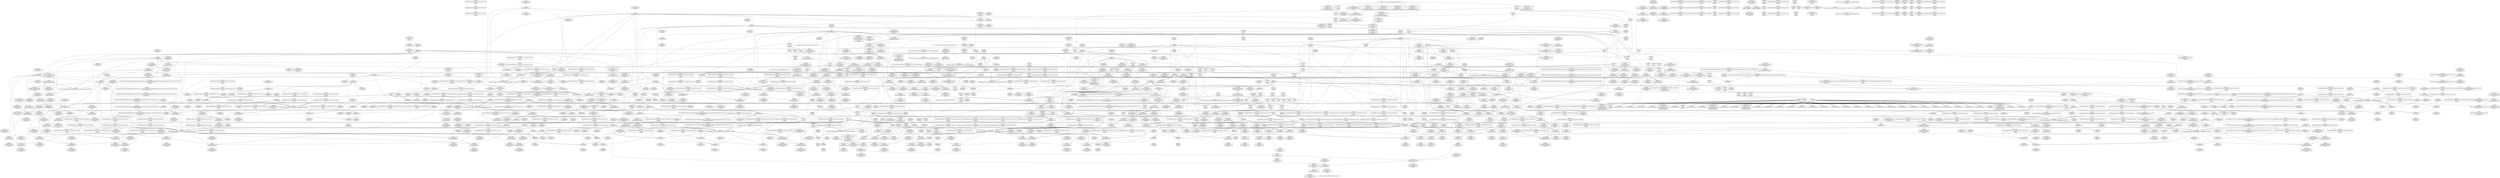 digraph {
	CE0x3defcd0 [shape=record,shape=Mrecord,label="{CE0x3defcd0|i8*_getelementptr_inbounds_(_41_x_i8_,_41_x_i8_*_.str44,_i32_0,_i32_0)|*Constant*|*SummSink*}"]
	CE0x3e62220 [shape=record,shape=Mrecord,label="{CE0x3e62220|rcu_read_unlock:if.then|*SummSource*}"]
	CE0x3e8f690 [shape=record,shape=Mrecord,label="{CE0x3e8f690|__rcu_read_lock:tmp3}"]
	CE0x3e092b0 [shape=record,shape=Mrecord,label="{CE0x3e092b0|sock_has_perm:tmp6|security/selinux/hooks.c,3969}"]
	CE0x3e37d10 [shape=record,shape=Mrecord,label="{CE0x3e37d10|__rcu_read_lock:tmp4|include/linux/rcupdate.h,239}"]
	CE0x3e6dfc0 [shape=record,shape=Mrecord,label="{CE0x3e6dfc0|_call_void_lockdep_rcu_suspicious(i8*_getelementptr_inbounds_(_25_x_i8_,_25_x_i8_*_.str45,_i32_0,_i32_0),_i32_934,_i8*_getelementptr_inbounds_(_44_x_i8_,_44_x_i8_*_.str47,_i32_0,_i32_0))_#10,_!dbg_!27726|include/linux/rcupdate.h,933|*SummSink*}"]
	CE0x3e059b0 [shape=record,shape=Mrecord,label="{CE0x3e059b0|8:_%struct.sock*,_:_SCME_46,47_}"]
	CE0x3d88ed0 [shape=record,shape=Mrecord,label="{CE0x3d88ed0|_call_void_mcount()_#3|*SummSink*}"]
	CE0x3dc7a20 [shape=record,shape=Mrecord,label="{CE0x3dc7a20|sock_has_perm:tmp3|security/selinux/hooks.c,3964}"]
	CE0x3d942a0 [shape=record,shape=Mrecord,label="{CE0x3d942a0|sock_has_perm:sk|Function::sock_has_perm&Arg::sk::|*SummSource*}"]
	CE0x3e990e0 [shape=record,shape=Mrecord,label="{CE0x3e990e0|__rcu_read_unlock:tmp|*SummSink*}"]
	CE0x3e012f0 [shape=record,shape=Mrecord,label="{CE0x3e012f0|avc_has_perm:entry|*SummSource*}"]
	CE0x3d8ade0 [shape=record,shape=Mrecord,label="{CE0x3d8ade0|i32_1|*Constant*}"]
	CE0x3d857d0 [shape=record,shape=Mrecord,label="{CE0x3d857d0|sock_has_perm:tmp1}"]
	CE0x3e11150 [shape=record,shape=Mrecord,label="{CE0x3e11150|sock_has_perm:tmp19|security/selinux/hooks.c,3977|*SummSource*}"]
	CE0x3d9ba70 [shape=record,shape=Mrecord,label="{CE0x3d9ba70|_call_void_rcu_read_lock()_#10,_!dbg_!27712|security/selinux/hooks.c,207|*SummSource*}"]
	CE0x3e2d500 [shape=record,shape=Mrecord,label="{CE0x3e2d500|i64*_getelementptr_inbounds_(_4_x_i64_,_4_x_i64_*___llvm_gcov_ctr128,_i64_0,_i64_0)|*Constant*|*SummSink*}"]
	CE0x3e04b70 [shape=record,shape=Mrecord,label="{CE0x3e04b70|8:_%struct.sock*,_:_SCME_34,35_}"]
	CE0x3e56800 [shape=record,shape=Mrecord,label="{CE0x3e56800|rcu_read_lock:tmp19|include/linux/rcupdate.h,882|*SummSink*}"]
	CE0x3e06a30 [shape=record,shape=Mrecord,label="{CE0x3e06a30|GLOBAL:task_sid|*Constant*|*SummSink*}"]
	CE0x3e43830 [shape=record,shape=Mrecord,label="{CE0x3e43830|GLOBAL:__llvm_gcov_ctr132|Global_var:__llvm_gcov_ctr132|*SummSource*}"]
	CE0x3e556c0 [shape=record,shape=Mrecord,label="{CE0x3e556c0|rcu_read_lock:tmp18|include/linux/rcupdate.h,882|*SummSink*}"]
	CE0x3d9e1e0 [shape=record,shape=Mrecord,label="{CE0x3d9e1e0|_call_void_mcount()_#3}"]
	CE0x3e937c0 [shape=record,shape=Mrecord,label="{CE0x3e937c0|rcu_lock_acquire:tmp6|*SummSink*}"]
	CE0x3d9b0a0 [shape=record,shape=Mrecord,label="{CE0x3d9b0a0|i64*_getelementptr_inbounds_(_2_x_i64_,_2_x_i64_*___llvm_gcov_ctr362,_i64_0,_i64_1)|*Constant*|*SummSource*}"]
	CE0x3d7ab70 [shape=record,shape=Mrecord,label="{CE0x3d7ab70|get_current:entry|*SummSink*}"]
	CE0x3e20780 [shape=record,shape=Mrecord,label="{CE0x3e20780|rcu_read_lock:tmp8|include/linux/rcupdate.h,882}"]
	CE0x3df79b0 [shape=record,shape=Mrecord,label="{CE0x3df79b0|i64*_getelementptr_inbounds_(_13_x_i64_,_13_x_i64_*___llvm_gcov_ctr126,_i64_0,_i64_12)|*Constant*|*SummSink*}"]
	CE0x3e01f60 [shape=record,shape=Mrecord,label="{CE0x3e01f60|rcu_read_lock:tmp12|include/linux/rcupdate.h,882}"]
	CE0x3e54ff0 [shape=record,shape=Mrecord,label="{CE0x3e54ff0|rcu_read_lock:tmp17|include/linux/rcupdate.h,882|*SummSource*}"]
	CE0x3e0cfe0 [shape=record,shape=Mrecord,label="{CE0x3e0cfe0|sock_has_perm:tmp5|security/selinux/hooks.c,3966|*SummSource*}"]
	CE0x3e67180 [shape=record,shape=Mrecord,label="{CE0x3e67180|rcu_read_unlock:tmp7|include/linux/rcupdate.h,933|*SummSink*}"]
	CE0x3e56cd0 [shape=record,shape=Mrecord,label="{CE0x3e56cd0|rcu_read_lock:tmp20|include/linux/rcupdate.h,882|*SummSink*}"]
	CE0x3e23800 [shape=record,shape=Mrecord,label="{CE0x3e23800|GLOBAL:rcu_lock_map|Global_var:rcu_lock_map|*SummSink*}"]
	CE0x3e36600 [shape=record,shape=Mrecord,label="{CE0x3e36600|__preempt_count_add:tmp2|*SummSink*}"]
	CE0x3d81a20 [shape=record,shape=Mrecord,label="{CE0x3d81a20|sock_has_perm:if.end|*SummSource*}"]
	CE0x3dd8ba0 [shape=record,shape=Mrecord,label="{CE0x3dd8ba0|rcu_read_lock:tmp16|include/linux/rcupdate.h,882|*SummSource*}"]
	CE0x3d89980 [shape=record,shape=Mrecord,label="{CE0x3d89980|_call_void_mcount()_#3|*SummSource*}"]
	CE0x3e2a140 [shape=record,shape=Mrecord,label="{CE0x3e2a140|_call_void___rcu_read_unlock()_#10,_!dbg_!27734|include/linux/rcupdate.h,937}"]
	CE0x3e279b0 [shape=record,shape=Mrecord,label="{CE0x3e279b0|i64_7|*Constant*}"]
	CE0x3ea6160 [shape=record,shape=Mrecord,label="{CE0x3ea6160|i64_ptrtoint_(i8*_blockaddress(_rcu_lock_release,_%__here)_to_i64)|*Constant*|*SummSource*}"]
	CE0x3edd990 [shape=record,shape=Mrecord,label="{CE0x3edd990|i64_1|*Constant*}"]
	CE0x3e4f0a0 [shape=record,shape=Mrecord,label="{CE0x3e4f0a0|__preempt_count_sub:tmp7|./arch/x86/include/asm/preempt.h,78|*SummSink*}"]
	CE0x3df1990 [shape=record,shape=Mrecord,label="{CE0x3df1990|i8_1|*Constant*|*SummSource*}"]
	CE0x3dfcb30 [shape=record,shape=Mrecord,label="{CE0x3dfcb30|sock_has_perm:u|security/selinux/hooks.c,3973}"]
	CE0x3e21c20 [shape=record,shape=Mrecord,label="{CE0x3e21c20|task_sid:tmp9|security/selinux/hooks.c,208}"]
	CE0x3d91710 [shape=record,shape=Mrecord,label="{CE0x3d91710|avc_has_perm:tsid|Function::avc_has_perm&Arg::tsid::}"]
	CE0x3e23c30 [shape=record,shape=Mrecord,label="{CE0x3e23c30|task_sid:tmp8|security/selinux/hooks.c,208}"]
	CE0x3ea7af0 [shape=record,shape=Mrecord,label="{CE0x3ea7af0|__rcu_read_lock:bb}"]
	CE0x3e646b0 [shape=record,shape=Mrecord,label="{CE0x3e646b0|__preempt_count_add:tmp7|./arch/x86/include/asm/preempt.h,73}"]
	CE0x3df7510 [shape=record,shape=Mrecord,label="{CE0x3df7510|i64*_getelementptr_inbounds_(_13_x_i64_,_13_x_i64_*___llvm_gcov_ctr126,_i64_0,_i64_12)|*Constant*}"]
	CE0x3e596b0 [shape=record,shape=Mrecord,label="{CE0x3e596b0|rcu_lock_release:tmp3}"]
	CE0x3d9c190 [shape=record,shape=Mrecord,label="{CE0x3d9c190|rcu_read_unlock:tmp1|*SummSource*}"]
	CE0x3e6d0c0 [shape=record,shape=Mrecord,label="{CE0x3e6d0c0|i64*_getelementptr_inbounds_(_11_x_i64_,_11_x_i64_*___llvm_gcov_ctr132,_i64_0,_i64_10)|*Constant*|*SummSource*}"]
	CE0x3dbc4b0 [shape=record,shape=Mrecord,label="{CE0x3dbc4b0|rcu_lock_acquire:bb|*SummSink*}"]
	CE0x3e5d370 [shape=record,shape=Mrecord,label="{CE0x3e5d370|rcu_lock_release:tmp|*SummSource*}"]
	CE0x3d8ac70 [shape=record,shape=Mrecord,label="{CE0x3d8ac70|_call_void_lock_release(%struct.lockdep_map*_%map,_i32_1,_i64_ptrtoint_(i8*_blockaddress(_rcu_lock_release,_%__here)_to_i64))_#10,_!dbg_!27716|include/linux/rcupdate.h,423|*SummSink*}"]
	CE0x3e453f0 [shape=record,shape=Mrecord,label="{CE0x3e453f0|rcu_lock_acquire:tmp2|*SummSink*}"]
	CE0x3e25210 [shape=record,shape=Mrecord,label="{CE0x3e25210|task_sid:tmp6|security/selinux/hooks.c,208|*SummSink*}"]
	CE0x3dd8480 [shape=record,shape=Mrecord,label="{CE0x3dd8480|rcu_read_lock:tmp15|include/linux/rcupdate.h,882}"]
	CE0x3df4520 [shape=record,shape=Mrecord,label="{CE0x3df4520|i64*_getelementptr_inbounds_(_13_x_i64_,_13_x_i64_*___llvm_gcov_ctr126,_i64_0,_i64_8)|*Constant*|*SummSource*}"]
	CE0x3dd9970 [shape=record,shape=Mrecord,label="{CE0x3dd9970|task_sid:land.lhs.true|*SummSource*}"]
	CE0x3ed61a0 [shape=record,shape=Mrecord,label="{CE0x3ed61a0|__preempt_count_sub:tmp4|./arch/x86/include/asm/preempt.h,77}"]
	CE0x3d99430 [shape=record,shape=Mrecord,label="{CE0x3d99430|GLOBAL:rcu_read_lock|*Constant*|*SummSource*}"]
	CE0x3ea39b0 [shape=record,shape=Mrecord,label="{CE0x3ea39b0|__rcu_read_unlock:do.end|*SummSource*}"]
	CE0x3d97d90 [shape=record,shape=Mrecord,label="{CE0x3d97d90|selinux_socket_recvmsg:entry}"]
	CE0x3ea6cf0 [shape=record,shape=Mrecord,label="{CE0x3ea6cf0|i64*_getelementptr_inbounds_(_4_x_i64_,_4_x_i64_*___llvm_gcov_ctr128,_i64_0,_i64_1)|*Constant*|*SummSink*}"]
	CE0x3e40460 [shape=record,shape=Mrecord,label="{CE0x3e40460|rcu_read_unlock:tmp6|include/linux/rcupdate.h,933|*SummSink*}"]
	CE0x3e47850 [shape=record,shape=Mrecord,label="{CE0x3e47850|i64*_getelementptr_inbounds_(_4_x_i64_,_4_x_i64_*___llvm_gcov_ctr128,_i64_0,_i64_2)|*Constant*|*SummSource*}"]
	CE0x3d9e250 [shape=record,shape=Mrecord,label="{CE0x3d9e250|_call_void_mcount()_#3|*SummSource*}"]
	CE0x3d7e8a0 [shape=record,shape=Mrecord,label="{CE0x3d7e8a0|get_current:tmp3|*SummSink*}"]
	CE0x3e28100 [shape=record,shape=Mrecord,label="{CE0x3e28100|rcu_read_unlock:tmp22|include/linux/rcupdate.h,935}"]
	CE0x3e26d40 [shape=record,shape=Mrecord,label="{CE0x3e26d40|i64*_getelementptr_inbounds_(_2_x_i64_,_2_x_i64_*___llvm_gcov_ctr131,_i64_0,_i64_1)|*Constant*|*SummSource*}"]
	CE0x3d94510 [shape=record,shape=Mrecord,label="{CE0x3d94510|get_current:tmp4|./arch/x86/include/asm/current.h,14|*SummSource*}"]
	CE0x3e249a0 [shape=record,shape=Mrecord,label="{CE0x3e249a0|task_sid:do.body5|*SummSource*}"]
	CE0x3d9b9d0 [shape=record,shape=Mrecord,label="{CE0x3d9b9d0|_call_void_rcu_read_lock()_#10,_!dbg_!27712|security/selinux/hooks.c,207}"]
	CE0x3e37010 [shape=record,shape=Mrecord,label="{CE0x3e37010|i32_0|*Constant*}"]
	CE0x3ea7690 [shape=record,shape=Mrecord,label="{CE0x3ea7690|__rcu_read_lock:do.body|*SummSink*}"]
	CE0x3e5fa40 [shape=record,shape=Mrecord,label="{CE0x3e5fa40|rcu_read_unlock:tmp3}"]
	CE0x3dfd1f0 [shape=record,shape=Mrecord,label="{CE0x3dfd1f0|sock_has_perm:call6|security/selinux/hooks.c,3976}"]
	CE0x3e66850 [shape=record,shape=Mrecord,label="{CE0x3e66850|rcu_read_unlock:if.then|*SummSink*}"]
	CE0x3ea7270 [shape=record,shape=Mrecord,label="{CE0x3ea7270|__preempt_count_add:entry|*SummSource*}"]
	CE0x3e38cc0 [shape=record,shape=Mrecord,label="{CE0x3e38cc0|__preempt_count_sub:tmp3|*SummSource*}"]
	CE0x3e26580 [shape=record,shape=Mrecord,label="{CE0x3e26580|task_sid:tmp10|security/selinux/hooks.c,208|*SummSink*}"]
	CE0x3e43f40 [shape=record,shape=Mrecord,label="{CE0x3e43f40|rcu_read_lock:tmp5|include/linux/rcupdate.h,882|*SummSink*}"]
	CE0x3dad230 [shape=record,shape=Mrecord,label="{CE0x3dad230|task_sid:tmp4|*LoadInst*|security/selinux/hooks.c,208}"]
	CE0x3d78fe0 [shape=record,shape=Mrecord,label="{CE0x3d78fe0|selinux_socket_recvmsg:tmp1|*SummSink*}"]
	CE0x3e2cf90 [shape=record,shape=Mrecord,label="{CE0x3e2cf90|rcu_lock_release:indirectgoto}"]
	CE0x3e32e20 [shape=record,shape=Mrecord,label="{CE0x3e32e20|i64_ptrtoint_(i8*_blockaddress(_rcu_lock_acquire,_%__here)_to_i64)|*Constant*}"]
	CE0x3d90640 [shape=record,shape=Mrecord,label="{CE0x3d90640|avc_has_perm:ssid|Function::avc_has_perm&Arg::ssid::|*SummSink*}"]
	CE0x3d7b510 [shape=record,shape=Mrecord,label="{CE0x3d7b510|i64_1|*Constant*|*SummSource*}"]
	CE0x3d91250 [shape=record,shape=Mrecord,label="{CE0x3d91250|rcu_read_lock:tmp9|include/linux/rcupdate.h,882|*SummSink*}"]
	CE0x3d879a0 [shape=record,shape=Mrecord,label="{CE0x3d879a0|i64*_getelementptr_inbounds_(_13_x_i64_,_13_x_i64_*___llvm_gcov_ctr126,_i64_0,_i64_1)|*Constant*|*SummSource*}"]
	CE0x3ea3c10 [shape=record,shape=Mrecord,label="{CE0x3ea3c10|__rcu_read_unlock:do.end|*SummSink*}"]
	CE0x3df5800 [shape=record,shape=Mrecord,label="{CE0x3df5800|task_sid:tmp22|security/selinux/hooks.c,208|*SummSource*}"]
	CE0x3e06d40 [shape=record,shape=Mrecord,label="{CE0x3e06d40|task_sid:task|Function::task_sid&Arg::task::}"]
	CE0x3e6a5f0 [shape=record,shape=Mrecord,label="{CE0x3e6a5f0|rcu_read_unlock:tmp16|include/linux/rcupdate.h,933|*SummSource*}"]
	CE0x3e58b70 [shape=record,shape=Mrecord,label="{CE0x3e58b70|rcu_read_unlock:tmp15|include/linux/rcupdate.h,933}"]
	CE0x3e68470 [shape=record,shape=Mrecord,label="{CE0x3e68470|_call_void___preempt_count_add(i32_1)_#10,_!dbg_!27711|include/linux/rcupdate.h,239}"]
	CE0x3ea72e0 [shape=record,shape=Mrecord,label="{CE0x3ea72e0|__preempt_count_add:entry}"]
	CE0x3d8f730 [shape=record,shape=Mrecord,label="{CE0x3d8f730|rcu_lock_acquire:map|Function::rcu_lock_acquire&Arg::map::|*SummSink*}"]
	CE0x3dbd140 [shape=record,shape=Mrecord,label="{CE0x3dbd140|_call_void_mcount()_#3|*SummSink*}"]
	CE0x3df8c30 [shape=record,shape=Mrecord,label="{CE0x3df8c30|cred_sid:entry}"]
	CE0x3e92b20 [shape=record,shape=Mrecord,label="{CE0x3e92b20|rcu_lock_release:tmp6|*SummSink*}"]
	CE0x3e0a270 [shape=record,shape=Mrecord,label="{CE0x3e0a270|sock_has_perm:tmp7|security/selinux/hooks.c,3969}"]
	CE0x3e46b80 [shape=record,shape=Mrecord,label="{CE0x3e46b80|GLOBAL:rcu_lock_map|Global_var:rcu_lock_map|*SummSource*}"]
	CE0x3e5d290 [shape=record,shape=Mrecord,label="{CE0x3e5d290|rcu_lock_release:tmp}"]
	CE0x3db5780 [shape=record,shape=Mrecord,label="{CE0x3db5780|sock_has_perm:task|Function::sock_has_perm&Arg::task::}"]
	CE0x3e40dd0 [shape=record,shape=Mrecord,label="{CE0x3e40dd0|rcu_read_unlock:do.end}"]
	CE0x3df40b0 [shape=record,shape=Mrecord,label="{CE0x3df40b0|i64*_getelementptr_inbounds_(_13_x_i64_,_13_x_i64_*___llvm_gcov_ctr126,_i64_0,_i64_8)|*Constant*}"]
	CE0x3dfecf0 [shape=record,shape=Mrecord,label="{CE0x3dfecf0|sock_has_perm:sk4|security/selinux/hooks.c,3974}"]
	CE0x3e93ba0 [shape=record,shape=Mrecord,label="{CE0x3e93ba0|rcu_lock_acquire:tmp7|*SummSource*}"]
	CE0x3df4020 [shape=record,shape=Mrecord,label="{CE0x3df4020|task_sid:tmp16|security/selinux/hooks.c,208|*SummSink*}"]
	CE0x3dadaa0 [shape=record,shape=Mrecord,label="{CE0x3dadaa0|cred_sid:tmp5|security/selinux/hooks.c,196|*SummSource*}"]
	CE0x3e2a650 [shape=record,shape=Mrecord,label="{CE0x3e2a650|GLOBAL:__rcu_read_unlock|*Constant*|*SummSink*}"]
	CE0x3ea4090 [shape=record,shape=Mrecord,label="{CE0x3ea4090|__rcu_read_unlock:tmp}"]
	CE0x3d90860 [shape=record,shape=Mrecord,label="{CE0x3d90860|rcu_read_lock:tobool1|include/linux/rcupdate.h,882|*SummSource*}"]
	CE0x3e441a0 [shape=record,shape=Mrecord,label="{CE0x3e441a0|_call_void_mcount()_#3}"]
	CE0x3ea92a0 [shape=record,shape=Mrecord,label="{CE0x3ea92a0|rcu_lock_release:tmp4|include/linux/rcupdate.h,423|*SummSink*}"]
	CE0x3e0fb10 [shape=record,shape=Mrecord,label="{CE0x3e0fb10|rcu_read_lock:tmp7|include/linux/rcupdate.h,882|*SummSink*}"]
	CE0x3df4ab0 [shape=record,shape=Mrecord,label="{CE0x3df4ab0|task_sid:tmp18|security/selinux/hooks.c,208}"]
	CE0x3e40890 [shape=record,shape=Mrecord,label="{CE0x3e40890|rcu_read_lock:tobool|include/linux/rcupdate.h,882|*SummSource*}"]
	CE0x3df9500 [shape=record,shape=Mrecord,label="{CE0x3df9500|_ret_i32_%tmp6,_!dbg_!27716|security/selinux/hooks.c,197|*SummSource*}"]
	CE0x3d74790 [shape=record,shape=Mrecord,label="{CE0x3d74790|32:_%struct.sock*,_:_CRE_4,6_|*MultipleSource*|security/selinux/hooks.c,4221|Function::selinux_socket_recvmsg&Arg::sock::}"]
	CE0x3e53a30 [shape=record,shape=Mrecord,label="{CE0x3e53a30|i32_883|*Constant*|*SummSource*}"]
	CE0x3db6950 [shape=record,shape=Mrecord,label="{CE0x3db6950|get_current:bb}"]
	CE0x3ec5940 [shape=record,shape=Mrecord,label="{CE0x3ec5940|_call_void_asm_addl_$1,_%gs:$0_,_*m,ri,*m,_dirflag_,_fpsr_,_flags_(i32*___preempt_count,_i32_%val,_i32*___preempt_count)_#3,_!dbg_!27714,_!srcloc_!27717|./arch/x86/include/asm/preempt.h,72|*SummSink*}"]
	CE0x3e41900 [shape=record,shape=Mrecord,label="{CE0x3e41900|rcu_read_lock:tmp4|include/linux/rcupdate.h,882}"]
	CE0x3dabd80 [shape=record,shape=Mrecord,label="{CE0x3dabd80|get_current:tmp|*SummSource*}"]
	CE0x3e06b10 [shape=record,shape=Mrecord,label="{CE0x3e06b10|task_sid:entry}"]
	CE0x3e9b030 [shape=record,shape=Mrecord,label="{CE0x3e9b030|__preempt_count_add:do.body}"]
	CE0x3dfc9f0 [shape=record,shape=Mrecord,label="{CE0x3dfc9f0|i8_2|*Constant*|*SummSink*}"]
	CE0x3e54f80 [shape=record,shape=Mrecord,label="{CE0x3e54f80|rcu_read_lock:tmp17|include/linux/rcupdate.h,882}"]
	CE0x3df8d00 [shape=record,shape=Mrecord,label="{CE0x3df8d00|cred_sid:entry|*SummSource*}"]
	CE0x3e6ed20 [shape=record,shape=Mrecord,label="{CE0x3e6ed20|i8*_getelementptr_inbounds_(_44_x_i8_,_44_x_i8_*_.str47,_i32_0,_i32_0)|*Constant*|*SummSource*}"]
	CE0x3e00380 [shape=record,shape=Mrecord,label="{CE0x3e00380|i32_4|*Constant*|*SummSource*}"]
	CE0x3daa750 [shape=record,shape=Mrecord,label="{CE0x3daa750|avc_has_perm:requested|Function::avc_has_perm&Arg::requested::|*SummSource*}"]
	CE0x3e2cef0 [shape=record,shape=Mrecord,label="{CE0x3e2cef0|rcu_lock_release:__here|*SummSink*}"]
	CE0x3e6c0f0 [shape=record,shape=Mrecord,label="{CE0x3e6c0f0|rcu_read_unlock:tmp19|include/linux/rcupdate.h,933|*SummSource*}"]
	CE0x3e3b720 [shape=record,shape=Mrecord,label="{CE0x3e3b720|__rcu_read_unlock:do.body|*SummSink*}"]
	CE0x3d86b90 [shape=record,shape=Mrecord,label="{CE0x3d86b90|get_current:tmp2}"]
	CE0x3e92800 [shape=record,shape=Mrecord,label="{CE0x3e92800|rcu_lock_release:tmp6}"]
	CE0x3e1aba0 [shape=record,shape=Mrecord,label="{CE0x3e1aba0|task_sid:call|security/selinux/hooks.c,208|*SummSource*}"]
	CE0x3daef30 [shape=record,shape=Mrecord,label="{CE0x3daef30|sock_has_perm:sid|security/selinux/hooks.c,3969}"]
	CE0x3ec64e0 [shape=record,shape=Mrecord,label="{CE0x3ec64e0|__preempt_count_sub:val|Function::__preempt_count_sub&Arg::val::|*SummSink*}"]
	CE0x3e04ca0 [shape=record,shape=Mrecord,label="{CE0x3e04ca0|8:_%struct.sock*,_:_SCME_35,36_}"]
	CE0x3e64fa0 [shape=record,shape=Mrecord,label="{CE0x3e64fa0|rcu_read_unlock:tmp10|include/linux/rcupdate.h,933|*SummSink*}"]
	CE0x3e90710 [shape=record,shape=Mrecord,label="{CE0x3e90710|rcu_lock_release:tmp7|*SummSink*}"]
	CE0x3e9cfa0 [shape=record,shape=Mrecord,label="{CE0x3e9cfa0|i64*_getelementptr_inbounds_(_4_x_i64_,_4_x_i64_*___llvm_gcov_ctr135,_i64_0,_i64_2)|*Constant*}"]
	CE0x3e8ffc0 [shape=record,shape=Mrecord,label="{CE0x3e8ffc0|rcu_lock_acquire:indirectgoto|*SummSource*}"]
	CE0x3ec1360 [shape=record,shape=Mrecord,label="{CE0x3ec1360|GLOBAL:__preempt_count|Global_var:__preempt_count}"]
	CE0x3e6ac30 [shape=record,shape=Mrecord,label="{CE0x3e6ac30|i64*_getelementptr_inbounds_(_11_x_i64_,_11_x_i64_*___llvm_gcov_ctr132,_i64_0,_i64_8)|*Constant*|*SummSource*}"]
	CE0x3d94e80 [shape=record,shape=Mrecord,label="{CE0x3d94e80|i32_2|*Constant*|*SummSink*}"]
	CE0x3e1aa10 [shape=record,shape=Mrecord,label="{CE0x3e1aa10|task_sid:call|security/selinux/hooks.c,208}"]
	CE0x3e0fc80 [shape=record,shape=Mrecord,label="{CE0x3e0fc80|GLOBAL:rcu_read_lock.__warned|Global_var:rcu_read_lock.__warned}"]
	CE0x3dbe860 [shape=record,shape=Mrecord,label="{CE0x3dbe860|__preempt_count_add:tmp6|./arch/x86/include/asm/preempt.h,73}"]
	CE0x3e37820 [shape=record,shape=Mrecord,label="{CE0x3e37820|rcu_lock_release:indirectgoto|*SummSource*}"]
	CE0x3e6e980 [shape=record,shape=Mrecord,label="{CE0x3e6e980|i32_934|*Constant*|*SummSource*}"]
	CE0x3e58670 [shape=record,shape=Mrecord,label="{CE0x3e58670|i64*_getelementptr_inbounds_(_2_x_i64_,_2_x_i64_*___llvm_gcov_ctr131,_i64_0,_i64_0)|*Constant*}"]
	CE0x3e66730 [shape=record,shape=Mrecord,label="{CE0x3e66730|i64*_getelementptr_inbounds_(_4_x_i64_,_4_x_i64_*___llvm_gcov_ctr128,_i64_0,_i64_3)|*Constant*|*SummSink*}"]
	CE0x3e47090 [shape=record,shape=Mrecord,label="{CE0x3e47090|__rcu_read_lock:tmp5|include/linux/rcupdate.h,239|*SummSource*}"]
	CE0x3e03180 [shape=record,shape=Mrecord,label="{CE0x3e03180|sock_has_perm:tmp10|security/selinux/hooks.c,3969}"]
	CE0x3d8cee0 [shape=record,shape=Mrecord,label="{CE0x3d8cee0|i64*_getelementptr_inbounds_(_2_x_i64_,_2_x_i64_*___llvm_gcov_ctr98,_i64_0,_i64_0)|*Constant*|*SummSource*}"]
	CE0x3e67580 [shape=record,shape=Mrecord,label="{CE0x3e67580|i64_1|*Constant*}"]
	CE0x3e38080 [shape=record,shape=Mrecord,label="{CE0x3e38080|__preempt_count_add:tmp7|./arch/x86/include/asm/preempt.h,73|*SummSink*}"]
	CE0x3e5cb40 [shape=record,shape=Mrecord,label="{CE0x3e5cb40|__preempt_count_add:val|Function::__preempt_count_add&Arg::val::|*SummSource*}"]
	CE0x3e969f0 [shape=record,shape=Mrecord,label="{CE0x3e969f0|_call_void_mcount()_#3|*SummSource*}"]
	CE0x3e2afc0 [shape=record,shape=Mrecord,label="{CE0x3e2afc0|_ret_void,_!dbg_!27717|include/linux/rcupdate.h,245|*SummSource*}"]
	CE0x3d79a00 [shape=record,shape=Mrecord,label="{CE0x3d79a00|selinux_socket_recvmsg:bb}"]
	CE0x3e63b00 [shape=record,shape=Mrecord,label="{CE0x3e63b00|_call_void_mcount()_#3}"]
	CE0x3e1bfb0 [shape=record,shape=Mrecord,label="{CE0x3e1bfb0|task_sid:tobool|security/selinux/hooks.c,208|*SummSink*}"]
	CE0x3dd8310 [shape=record,shape=Mrecord,label="{CE0x3dd8310|rcu_read_lock:tmp14|include/linux/rcupdate.h,882|*SummSink*}"]
	CE0x3e8f4c0 [shape=record,shape=Mrecord,label="{CE0x3e8f4c0|__rcu_read_lock:tmp2|*SummSink*}"]
	CE0x3e05620 [shape=record,shape=Mrecord,label="{CE0x3e05620|8:_%struct.sock*,_:_SCME_43,44_}"]
	CE0x3d7f710 [shape=record,shape=Mrecord,label="{CE0x3d7f710|sock_has_perm:bb}"]
	CE0x3e20d00 [shape=record,shape=Mrecord,label="{CE0x3e20d00|cred_sid:tmp1|*SummSource*}"]
	CE0x3e4fcc0 [shape=record,shape=Mrecord,label="{CE0x3e4fcc0|rcu_read_unlock:tmp12|include/linux/rcupdate.h,933}"]
	CE0x3e27e30 [shape=record,shape=Mrecord,label="{CE0x3e27e30|i64_7|*Constant*|*SummSink*}"]
	CE0x3db2150 [shape=record,shape=Mrecord,label="{CE0x3db2150|_ret_i32_%call1,_!dbg_!27718|security/selinux/hooks.c,4221}"]
	CE0x3dbf4d0 [shape=record,shape=Mrecord,label="{CE0x3dbf4d0|_call_void_rcu_read_lock()_#10,_!dbg_!27712|security/selinux/hooks.c,207|*SummSink*}"]
	CE0x3e5d7d0 [shape=record,shape=Mrecord,label="{CE0x3e5d7d0|_call_void_lock_acquire(%struct.lockdep_map*_%map,_i32_0,_i32_0,_i32_2,_i32_0,_%struct.lockdep_map*_null,_i64_ptrtoint_(i8*_blockaddress(_rcu_lock_acquire,_%__here)_to_i64))_#10,_!dbg_!27716|include/linux/rcupdate.h,418|*SummSink*}"]
	CE0x3e41f80 [shape=record,shape=Mrecord,label="{CE0x3e41f80|cred_sid:tmp6|security/selinux/hooks.c,197|*SummSource*}"]
	CE0x3e91dd0 [shape=record,shape=Mrecord,label="{CE0x3e91dd0|__rcu_read_unlock:tmp6|include/linux/rcupdate.h,245|*SummSink*}"]
	CE0x3ee7220 [shape=record,shape=Mrecord,label="{CE0x3ee7220|i64*_getelementptr_inbounds_(_4_x_i64_,_4_x_i64_*___llvm_gcov_ctr129,_i64_0,_i64_0)|*Constant*|*SummSink*}"]
	CE0x3e0d300 [shape=record,shape=Mrecord,label="{CE0x3e0d300|i8_0|*Constant*}"]
	CE0x3e956d0 [shape=record,shape=Mrecord,label="{CE0x3e956d0|rcu_lock_release:bb|*SummSink*}"]
	CE0x3d7b930 [shape=record,shape=Mrecord,label="{CE0x3d7b930|i64*_getelementptr_inbounds_(_2_x_i64_,_2_x_i64_*___llvm_gcov_ctr362,_i64_0,_i64_0)|*Constant*}"]
	CE0x3d801e0 [shape=record,shape=Mrecord,label="{CE0x3d801e0|%struct.task_struct*_(%struct.task_struct**)*_asm_movq_%gs:$_1:P_,$0_,_r,im,_dirflag_,_fpsr_,_flags_|*SummSink*}"]
	CE0x3e01060 [shape=record,shape=Mrecord,label="{CE0x3e01060|avc_has_perm:entry}"]
	CE0x3df3b20 [shape=record,shape=Mrecord,label="{CE0x3df3b20|task_sid:tmp15|security/selinux/hooks.c,208|*SummSink*}"]
	CE0x3e2a800 [shape=record,shape=Mrecord,label="{CE0x3e2a800|GLOBAL:__rcu_read_unlock|*Constant*|*SummSource*}"]
	CE0x3e657f0 [shape=record,shape=Mrecord,label="{CE0x3e657f0|_call_void_asm_sideeffect_,_memory_,_dirflag_,_fpsr_,_flags_()_#3,_!dbg_!27711,_!srcloc_!27714|include/linux/rcupdate.h,244|*SummSource*}"]
	CE0x3e90bf0 [shape=record,shape=Mrecord,label="{CE0x3e90bf0|__rcu_read_unlock:bb|*SummSink*}"]
	CE0x3e0c8c0 [shape=record,shape=Mrecord,label="{CE0x3e0c8c0|sock_has_perm:tmp3|security/selinux/hooks.c,3964|*SummSource*}"]
	CE0x3d7de90 [shape=record,shape=Mrecord,label="{CE0x3d7de90|sock_has_perm:if.then}"]
	CE0x3d79fc0 [shape=record,shape=Mrecord,label="{CE0x3d79fc0|get_current:entry}"]
	CE0x3dab470 [shape=record,shape=Mrecord,label="{CE0x3dab470|sock_has_perm:ad|security/selinux/hooks.c, 3965|*SummSource*}"]
	CE0x3d8fc30 [shape=record,shape=Mrecord,label="{CE0x3d8fc30|task_sid:if.then|*SummSink*}"]
	CE0x3dc3990 [shape=record,shape=Mrecord,label="{CE0x3dc3990|sock_has_perm:tmp14|security/selinux/hooks.c,3972|*SummSink*}"]
	CE0x3e344e0 [shape=record,shape=Mrecord,label="{CE0x3e344e0|__rcu_read_lock:tmp2|*SummSource*}"]
	CE0x3e90480 [shape=record,shape=Mrecord,label="{CE0x3e90480|rcu_lock_release:tmp7}"]
	CE0x3e06330 [shape=record,shape=Mrecord,label="{CE0x3e06330|8:_%struct.sock*,_:_SCME_54,55_}"]
	CE0x3e39e40 [shape=record,shape=Mrecord,label="{CE0x3e39e40|__preempt_count_sub:tmp5|./arch/x86/include/asm/preempt.h,77}"]
	CE0x3e2a1b0 [shape=record,shape=Mrecord,label="{CE0x3e2a1b0|_call_void___rcu_read_unlock()_#10,_!dbg_!27734|include/linux/rcupdate.h,937|*SummSource*}"]
	CE0x3ed6280 [shape=record,shape=Mrecord,label="{CE0x3ed6280|__preempt_count_sub:tmp4|./arch/x86/include/asm/preempt.h,77|*SummSink*}"]
	CE0x3d7e480 [shape=record,shape=Mrecord,label="{CE0x3d7e480|selinux_socket_recvmsg:entry|*SummSink*}"]
	CE0x3ea6a40 [shape=record,shape=Mrecord,label="{CE0x3ea6a40|__rcu_read_unlock:tmp1|*SummSource*}"]
	CE0x3df68a0 [shape=record,shape=Mrecord,label="{CE0x3df68a0|i64*_getelementptr_inbounds_(_13_x_i64_,_13_x_i64_*___llvm_gcov_ctr126,_i64_0,_i64_11)|*Constant*|*SummSink*}"]
	CE0x3dd9580 [shape=record,shape=Mrecord,label="{CE0x3dd9580|i32_22|*Constant*|*SummSource*}"]
	CE0x3dc3d00 [shape=record,shape=Mrecord,label="{CE0x3dc3d00|sock_has_perm:type|security/selinux/hooks.c,3972}"]
	CE0x3d82530 [shape=record,shape=Mrecord,label="{CE0x3d82530|avc_has_perm:auditdata|Function::avc_has_perm&Arg::auditdata::}"]
	CE0x3e2c8a0 [shape=record,shape=Mrecord,label="{CE0x3e2c8a0|rcu_lock_release:tmp2|*SummSink*}"]
	CE0x3dd9a10 [shape=record,shape=Mrecord,label="{CE0x3dd9a10|task_sid:land.lhs.true|*SummSink*}"]
	CE0x3ec3580 [shape=record,shape=Mrecord,label="{CE0x3ec3580|__preempt_count_add:tmp3|*SummSource*}"]
	CE0x3e9aad0 [shape=record,shape=Mrecord,label="{CE0x3e9aad0|__preempt_count_sub:tmp6|./arch/x86/include/asm/preempt.h,78|*SummSource*}"]
	CE0x3e5c810 [shape=record,shape=Mrecord,label="{CE0x3e5c810|rcu_read_unlock:tobool|include/linux/rcupdate.h,933|*SummSink*}"]
	CE0x3dafbb0 [shape=record,shape=Mrecord,label="{CE0x3dafbb0|16:_i32,_24:_i16,_:_CRE_24,26_|*MultipleSource*|*LoadInst*|security/selinux/hooks.c,3964|security/selinux/hooks.c,3964|security/selinux/hooks.c,3969}"]
	CE0x3e25f80 [shape=record,shape=Mrecord,label="{CE0x3e25f80|__rcu_read_unlock:tmp4|include/linux/rcupdate.h,244|*SummSource*}"]
	CE0x3df5870 [shape=record,shape=Mrecord,label="{CE0x3df5870|task_sid:tmp22|security/selinux/hooks.c,208|*SummSink*}"]
	CE0x3e053c0 [shape=record,shape=Mrecord,label="{CE0x3e053c0|8:_%struct.sock*,_:_SCME_41,42_}"]
	CE0x3e47fc0 [shape=record,shape=Mrecord,label="{CE0x3e47fc0|0:_i8,_:_GCMR_rcu_read_unlock.__warned_internal_global_i8_0,_section_.data.unlikely_,_align_1:_elem_0:default:}"]
	CE0x3e0aa60 [shape=record,shape=Mrecord,label="{CE0x3e0aa60|GLOBAL:__llvm_gcov_ctr327|Global_var:__llvm_gcov_ctr327}"]
	CE0x3e41a70 [shape=record,shape=Mrecord,label="{CE0x3e41a70|i64_0|*Constant*}"]
	CE0x3e1f390 [shape=record,shape=Mrecord,label="{CE0x3e1f390|rcu_read_lock:tmp8|include/linux/rcupdate.h,882|*SummSink*}"]
	CE0x3e03770 [shape=record,shape=Mrecord,label="{CE0x3e03770|cred_sid:tmp5|security/selinux/hooks.c,196}"]
	CE0x3e2bbf0 [shape=record,shape=Mrecord,label="{CE0x3e2bbf0|rcu_lock_acquire:tmp4|include/linux/rcupdate.h,418|*SummSink*}"]
	CE0x3e58310 [shape=record,shape=Mrecord,label="{CE0x3e58310|cred_sid:bb}"]
	CE0x3d852e0 [shape=record,shape=Mrecord,label="{CE0x3d852e0|i32_1|*Constant*}"]
	CE0x3e213f0 [shape=record,shape=Mrecord,label="{CE0x3e213f0|task_sid:tmp5|security/selinux/hooks.c,208|*SummSink*}"]
	CE0x3e37d80 [shape=record,shape=Mrecord,label="{CE0x3e37d80|__rcu_read_lock:tmp4|include/linux/rcupdate.h,239|*SummSource*}"]
	CE0x5815af0 [shape=record,shape=Mrecord,label="{CE0x5815af0|sock_has_perm:sk|Function::sock_has_perm&Arg::sk::|*SummSink*}"]
	CE0x3e05750 [shape=record,shape=Mrecord,label="{CE0x3e05750|8:_%struct.sock*,_:_SCME_44,45_}"]
	CE0x3e2d290 [shape=record,shape=Mrecord,label="{CE0x3e2d290|__rcu_read_lock:tmp3|*SummSink*}"]
	CE0x3e01c70 [shape=record,shape=Mrecord,label="{CE0x3e01c70|rcu_read_lock:tmp11|include/linux/rcupdate.h,882|*SummSource*}"]
	CE0x3e23ec0 [shape=record,shape=Mrecord,label="{CE0x3e23ec0|cred_sid:tmp|*SummSource*}"]
	CE0x3d73b40 [shape=record,shape=Mrecord,label="{CE0x3d73b40|32:_%struct.sock*,_:_CRE_32,40_|*MultipleSource*|security/selinux/hooks.c,4221|Function::selinux_socket_recvmsg&Arg::sock::}"]
	CE0x3e468b0 [shape=record,shape=Mrecord,label="{CE0x3e468b0|rcu_read_unlock:tmp7|include/linux/rcupdate.h,933}"]
	CE0x3daae50 [shape=record,shape=Mrecord,label="{CE0x3daae50|sock_has_perm:cleanup|*SummSource*}"]
	CE0x3e678e0 [shape=record,shape=Mrecord,label="{CE0x3e678e0|rcu_read_unlock:do.body}"]
	CE0x3ee4490 [shape=record,shape=Mrecord,label="{CE0x3ee4490|i64*_getelementptr_inbounds_(_4_x_i64_,_4_x_i64_*___llvm_gcov_ctr135,_i64_0,_i64_0)|*Constant*|*SummSink*}"]
	CE0x3e42310 [shape=record,shape=Mrecord,label="{CE0x3e42310|i32_0|*Constant*}"]
	CE0x3ee3e50 [shape=record,shape=Mrecord,label="{CE0x3ee3e50|__preempt_count_sub:bb|*SummSource*}"]
	CE0x3e1b360 [shape=record,shape=Mrecord,label="{CE0x3e1b360|task_sid:tmp12|security/selinux/hooks.c,208|*SummSource*}"]
	CE0x3edd900 [shape=record,shape=Mrecord,label="{CE0x3edd900|__preempt_count_sub:tmp|*SummSink*}"]
	CE0x3e58a00 [shape=record,shape=Mrecord,label="{CE0x3e58a00|rcu_read_unlock:tmp14|include/linux/rcupdate.h,933|*SummSink*}"]
	CE0x3daee00 [shape=record,shape=Mrecord,label="{CE0x3daee00|sock_has_perm:sid|security/selinux/hooks.c,3969|*SummSink*}"]
	CE0x3e46c60 [shape=record,shape=Mrecord,label="{CE0x3e46c60|rcu_lock_acquire:map|Function::rcu_lock_acquire&Arg::map::}"]
	CE0x3e1afe0 [shape=record,shape=Mrecord,label="{CE0x3e1afe0|_call_void_mcount()_#3}"]
	CE0x3e47bc0 [shape=record,shape=Mrecord,label="{CE0x3e47bc0|rcu_read_lock:do.end|*SummSink*}"]
	CE0x3dbf070 [shape=record,shape=Mrecord,label="{CE0x3dbf070|__rcu_read_lock:entry|*SummSource*}"]
	CE0x3d80380 [shape=record,shape=Mrecord,label="{CE0x3d80380|GLOBAL:current_task|Global_var:current_task|*SummSink*}"]
	CE0x3daf5c0 [shape=record,shape=Mrecord,label="{CE0x3daf5c0|16:_i32,_24:_i16,_:_CRE_16,20_|*MultipleSource*|*LoadInst*|security/selinux/hooks.c,3964|security/selinux/hooks.c,3964|security/selinux/hooks.c,3969}"]
	CE0x3e5b7c0 [shape=record,shape=Mrecord,label="{CE0x3e5b7c0|rcu_lock_acquire:__here|*SummSink*}"]
	CE0x3e21310 [shape=record,shape=Mrecord,label="{CE0x3e21310|task_sid:tmp5|security/selinux/hooks.c,208|*SummSource*}"]
	CE0x3e117d0 [shape=record,shape=Mrecord,label="{CE0x3e117d0|sock_has_perm:tmp20|security/selinux/hooks.c,3977|*SummSink*}"]
	CE0x3d83560 [shape=record,shape=Mrecord,label="{CE0x3d83560|selinux_socket_recvmsg:call1|security/selinux/hooks.c,4221}"]
	CE0x3d90e90 [shape=record,shape=Mrecord,label="{CE0x3d90e90|rcu_read_lock:tmp9|include/linux/rcupdate.h,882}"]
	CE0x3dfd080 [shape=record,shape=Mrecord,label="{CE0x3dfd080|sock_has_perm:tmp17|security/selinux/hooks.c,3976|*SummSink*}"]
	CE0x3e1f270 [shape=record,shape=Mrecord,label="{CE0x3e1f270|rcu_read_lock:tobool1|include/linux/rcupdate.h,882}"]
	CE0x3e67870 [shape=record,shape=Mrecord,label="{CE0x3e67870|rcu_read_unlock:do.end|*SummSink*}"]
	CE0x3e01640 [shape=record,shape=Mrecord,label="{CE0x3e01640|avc_has_perm:ssid|Function::avc_has_perm&Arg::ssid::}"]
	CE0x3e02be0 [shape=record,shape=Mrecord,label="{CE0x3e02be0|avc_has_perm:tclass|Function::avc_has_perm&Arg::tclass::|*SummSource*}"]
	CE0x3e044b0 [shape=record,shape=Mrecord,label="{CE0x3e044b0|8:_%struct.sock*,_:_SCME_28,29_}"]
	CE0x3ee7490 [shape=record,shape=Mrecord,label="{CE0x3ee7490|_call_void_mcount()_#3|*SummSource*}"]
	CE0x3d82d20 [shape=record,shape=Mrecord,label="{CE0x3d82d20|i32_59|*Constant*}"]
	CE0x3e5dee0 [shape=record,shape=Mrecord,label="{CE0x3e5dee0|rcu_read_unlock:tobool1|include/linux/rcupdate.h,933}"]
	CE0x3e231d0 [shape=record,shape=Mrecord,label="{CE0x3e231d0|task_sid:tmp}"]
	CE0x3e92e10 [shape=record,shape=Mrecord,label="{CE0x3e92e10|i64_ptrtoint_(i8*_blockaddress(_rcu_lock_acquire,_%__here)_to_i64)|*Constant*|*SummSource*}"]
	CE0x3ea5ff0 [shape=record,shape=Mrecord,label="{CE0x3ea5ff0|i64_ptrtoint_(i8*_blockaddress(_rcu_lock_release,_%__here)_to_i64)|*Constant*}"]
	CE0x3d75d40 [shape=record,shape=Mrecord,label="{CE0x3d75d40|selinux_socket_recvmsg:call1|security/selinux/hooks.c,4221|*SummSink*}"]
	CE0x3e57ae0 [shape=record,shape=Mrecord,label="{CE0x3e57ae0|rcu_read_lock:tmp22|include/linux/rcupdate.h,884|*SummSource*}"]
	CE0x3e0a9f0 [shape=record,shape=Mrecord,label="{CE0x3e0a9f0|sock_has_perm:tmp8|security/selinux/hooks.c,3969}"]
	CE0x3dd8f90 [shape=record,shape=Mrecord,label="{CE0x3dd8f90|COLLAPSED:_CMRE:_elem_0::|security/selinux/hooks.c,196}"]
	CE0x3e5cdb0 [shape=record,shape=Mrecord,label="{CE0x3e5cdb0|_ret_void,_!dbg_!27719|./arch/x86/include/asm/preempt.h,73|*SummSink*}"]
	CE0x3e375e0 [shape=record,shape=Mrecord,label="{CE0x3e375e0|GLOBAL:__preempt_count|Global_var:__preempt_count|*SummSink*}"]
	CE0x3ea8390 [shape=record,shape=Mrecord,label="{CE0x3ea8390|_call_void_mcount()_#3|*SummSink*}"]
	CE0x3db5710 [shape=record,shape=Mrecord,label="{CE0x3db5710|sock_has_perm:task|Function::sock_has_perm&Arg::task::|*SummSink*}"]
	CE0x3e02710 [shape=record,shape=Mrecord,label="{CE0x3e02710|rcu_read_lock:call3|include/linux/rcupdate.h,882|*SummSource*}"]
	CE0x3e1a3a0 [shape=record,shape=Mrecord,label="{CE0x3e1a3a0|task_sid:do.end|*SummSource*}"]
	CE0x3e3c0b0 [shape=record,shape=Mrecord,label="{CE0x3e3c0b0|__preempt_count_add:do.end}"]
	CE0x3d73fd0 [shape=record,shape=Mrecord,label="{CE0x3d73fd0|selinux_socket_recvmsg:call|security/selinux/hooks.c,4221|*SummSink*}"]
	CE0x3e17d90 [shape=record,shape=Mrecord,label="{CE0x3e17d90|i64*_getelementptr_inbounds_(_11_x_i64_,_11_x_i64_*___llvm_gcov_ctr127,_i64_0,_i64_0)|*Constant*}"]
	CE0x3d86140 [shape=record,shape=Mrecord,label="{CE0x3d86140|selinux_socket_recvmsg:entry|*SummSource*}"]
	CE0x3d877a0 [shape=record,shape=Mrecord,label="{CE0x3d877a0|selinux_socket_recvmsg:sock|Function::selinux_socket_recvmsg&Arg::sock::|*SummSink*}"]
	CE0x3df4d50 [shape=record,shape=Mrecord,label="{CE0x3df4d50|task_sid:tmp22|security/selinux/hooks.c,208}"]
	CE0x3e0c110 [shape=record,shape=Mrecord,label="{CE0x3e0c110|sock_has_perm:tmp12|security/selinux/hooks.c,3970|*SummSource*}"]
	CE0x3dc31d0 [shape=record,shape=Mrecord,label="{CE0x3dc31d0|sock_has_perm:tmp13|security/selinux/hooks.c,3972|*SummSource*}"]
	CE0x3e4e950 [shape=record,shape=Mrecord,label="{CE0x3e4e950|i64*_getelementptr_inbounds_(_4_x_i64_,_4_x_i64_*___llvm_gcov_ctr129,_i64_0,_i64_0)|*Constant*}"]
	CE0x3e22bd0 [shape=record,shape=Mrecord,label="{CE0x3e22bd0|task_sid:tmp6|security/selinux/hooks.c,208}"]
	CE0x3e1ffa0 [shape=record,shape=Mrecord,label="{CE0x3e1ffa0|rcu_read_lock:tmp2|*SummSink*}"]
	CE0x3e20d70 [shape=record,shape=Mrecord,label="{CE0x3e20d70|cred_sid:tmp1|*SummSink*}"]
	CE0x3ea8780 [shape=record,shape=Mrecord,label="{CE0x3ea8780|__rcu_read_unlock:tmp5|include/linux/rcupdate.h,244|*SummSink*}"]
	CE0x3dd7d80 [shape=record,shape=Mrecord,label="{CE0x3dd7d80|rcu_read_lock:tmp13|include/linux/rcupdate.h,882|*SummSource*}"]
	CE0x3d9b480 [shape=record,shape=Mrecord,label="{CE0x3d9b480|COLLAPSED:_GCMRE___llvm_gcov_ctr327_internal_global_6_x_i64_zeroinitializer:_elem_0:default:}"]
	CE0x3daa080 [shape=record,shape=Mrecord,label="{CE0x3daa080|0:_i32,_4:_i32,_8:_i32,_12:_i32,_:_CMRE_4,8_|*MultipleSource*|security/selinux/hooks.c,196|*LoadInst*|security/selinux/hooks.c,196|security/selinux/hooks.c,197}"]
	CE0x3e36040 [shape=record,shape=Mrecord,label="{CE0x3e36040|i64*_getelementptr_inbounds_(_4_x_i64_,_4_x_i64_*___llvm_gcov_ctr129,_i64_0,_i64_1)|*Constant*}"]
	CE0x3e26820 [shape=record,shape=Mrecord,label="{CE0x3e26820|i64_4|*Constant*|*SummSink*}"]
	CE0x3e00ef0 [shape=record,shape=Mrecord,label="{CE0x3e00ef0|i32_(i32,_i32,_i16,_i32,_%struct.common_audit_data*)*_bitcast_(i32_(i32,_i32,_i16,_i32,_%struct.common_audit_data.495*)*_avc_has_perm_to_i32_(i32,_i32,_i16,_i32,_%struct.common_audit_data*)*)|*Constant*|*SummSink*}"]
	CE0x3d76cb0 [shape=record,shape=Mrecord,label="{CE0x3d76cb0|_ret_%struct.task_struct*_%tmp4,_!dbg_!27714|./arch/x86/include/asm/current.h,14}"]
	CE0x3d8f3a0 [shape=record,shape=Mrecord,label="{CE0x3d8f3a0|task_sid:tmp12|security/selinux/hooks.c,208}"]
	CE0x3db6a50 [shape=record,shape=Mrecord,label="{CE0x3db6a50|_ret_i32_%call1,_!dbg_!27718|security/selinux/hooks.c,4221|*SummSink*}"]
	CE0x3e1c190 [shape=record,shape=Mrecord,label="{CE0x3e1c190|cred_sid:tmp2}"]
	CE0x3d841d0 [shape=record,shape=Mrecord,label="{CE0x3d841d0|selinux_socket_recvmsg:tmp3|*SummSource*}"]
	CE0x3e00dc0 [shape=record,shape=Mrecord,label="{CE0x3e00dc0|i32_(i32,_i32,_i16,_i32,_%struct.common_audit_data*)*_bitcast_(i32_(i32,_i32,_i16,_i32,_%struct.common_audit_data.495*)*_avc_has_perm_to_i32_(i32,_i32,_i16,_i32,_%struct.common_audit_data*)*)|*Constant*|*SummSource*}"]
	CE0x3e3bc00 [shape=record,shape=Mrecord,label="{CE0x3e3bc00|__rcu_read_unlock:tmp7|include/linux/rcupdate.h,245|*SummSink*}"]
	CE0x3ec3f00 [shape=record,shape=Mrecord,label="{CE0x3ec3f00|i64*_getelementptr_inbounds_(_4_x_i64_,_4_x_i64_*___llvm_gcov_ctr129,_i64_0,_i64_2)|*Constant*|*SummSource*}"]
	CE0x3e02890 [shape=record,shape=Mrecord,label="{CE0x3e02890|avc_has_perm:tsid|Function::avc_has_perm&Arg::tsid::|*SummSink*}"]
	CE0x3e10be0 [shape=record,shape=Mrecord,label="{CE0x3e10be0|sock_has_perm:tmp18|security/selinux/hooks.c,3977|*SummSink*}"]
	CE0x3db57f0 [shape=record,shape=Mrecord,label="{CE0x3db57f0|sock_has_perm:task|Function::sock_has_perm&Arg::task::|*SummSource*}"]
	CE0x3e09680 [shape=record,shape=Mrecord,label="{CE0x3e09680|sock_has_perm:tmp6|security/selinux/hooks.c,3969|*SummSink*}"]
	CE0x3e1a560 [shape=record,shape=Mrecord,label="{CE0x3e1a560|rcu_read_unlock:tmp9|include/linux/rcupdate.h,933}"]
	CE0x3e5afb0 [shape=record,shape=Mrecord,label="{CE0x3e5afb0|i64*_getelementptr_inbounds_(_4_x_i64_,_4_x_i64_*___llvm_gcov_ctr128,_i64_0,_i64_3)|*Constant*}"]
	CE0x3e0a300 [shape=record,shape=Mrecord,label="{CE0x3e0a300|sock_has_perm:tmp7|security/selinux/hooks.c,3969|*SummSink*}"]
	CE0x3e58380 [shape=record,shape=Mrecord,label="{CE0x3e58380|cred_sid:bb|*SummSource*}"]
	CE0x3e5f640 [shape=record,shape=Mrecord,label="{CE0x3e5f640|_call_void_mcount()_#3|*SummSource*}"]
	CE0x3e40b20 [shape=record,shape=Mrecord,label="{CE0x3e40b20|i64_3|*Constant*}"]
	CE0x3ec5780 [shape=record,shape=Mrecord,label="{CE0x3ec5780|_call_void_asm_addl_$1,_%gs:$0_,_*m,ri,*m,_dirflag_,_fpsr_,_flags_(i32*___preempt_count,_i32_%val,_i32*___preempt_count)_#3,_!dbg_!27714,_!srcloc_!27717|./arch/x86/include/asm/preempt.h,72|*SummSource*}"]
	CE0x3ea34a0 [shape=record,shape=Mrecord,label="{CE0x3ea34a0|i64*_getelementptr_inbounds_(_4_x_i64_,_4_x_i64_*___llvm_gcov_ctr129,_i64_0,_i64_2)|*Constant*|*SummSink*}"]
	CE0x3e64840 [shape=record,shape=Mrecord,label="{CE0x3e64840|__preempt_count_add:tmp7|./arch/x86/include/asm/preempt.h,73|*SummSource*}"]
	CE0x3e54350 [shape=record,shape=Mrecord,label="{CE0x3e54350|i8*_getelementptr_inbounds_(_42_x_i8_,_42_x_i8_*_.str46,_i32_0,_i32_0)|*Constant*|*SummSource*}"]
	CE0x3e02290 [shape=record,shape=Mrecord,label="{CE0x3e02290|rcu_read_lock:tmp12|include/linux/rcupdate.h,882|*SummSink*}"]
	CE0x3e2ca30 [shape=record,shape=Mrecord,label="{CE0x3e2ca30|COLLAPSED:_GCMRE___llvm_gcov_ctr130_internal_global_4_x_i64_zeroinitializer:_elem_0:default:}"]
	CE0x3e90810 [shape=record,shape=Mrecord,label="{CE0x3e90810|i8*_undef|*Constant*}"]
	CE0x3e415a0 [shape=record,shape=Mrecord,label="{CE0x3e415a0|i64*_getelementptr_inbounds_(_4_x_i64_,_4_x_i64_*___llvm_gcov_ctr128,_i64_0,_i64_2)|*Constant*}"]
	CE0x3ec3680 [shape=record,shape=Mrecord,label="{CE0x3ec3680|__preempt_count_add:tmp3|*SummSink*}"]
	CE0x3df2c00 [shape=record,shape=Mrecord,label="{CE0x3df2c00|GLOBAL:lockdep_rcu_suspicious|*Constant*|*SummSource*}"]
	CE0x3df01b0 [shape=record,shape=Mrecord,label="{CE0x3df01b0|i64*_getelementptr_inbounds_(_13_x_i64_,_13_x_i64_*___llvm_gcov_ctr126,_i64_0,_i64_9)|*Constant*|*SummSource*}"]
	CE0x3d87150 [shape=record,shape=Mrecord,label="{CE0x3d87150|selinux_socket_recvmsg:tmp4|*LoadInst*|security/selinux/hooks.c,4221}"]
	CE0x3e2b260 [shape=record,shape=Mrecord,label="{CE0x3e2b260|GLOBAL:rcu_lock_release|*Constant*}"]
	CE0x3e10670 [shape=record,shape=Mrecord,label="{CE0x3e10670|i64*_getelementptr_inbounds_(_6_x_i64_,_6_x_i64_*___llvm_gcov_ctr327,_i64_0,_i64_5)|*Constant*|*SummSource*}"]
	CE0x3e939c0 [shape=record,shape=Mrecord,label="{CE0x3e939c0|rcu_lock_acquire:tmp7}"]
	CE0x3e27ea0 [shape=record,shape=Mrecord,label="{CE0x3e27ea0|i64*_getelementptr_inbounds_(_11_x_i64_,_11_x_i64_*___llvm_gcov_ctr132,_i64_0,_i64_10)|*Constant*|*SummSink*}"]
	CE0x3d90470 [shape=record,shape=Mrecord,label="{CE0x3d90470|i64*_getelementptr_inbounds_(_6_x_i64_,_6_x_i64_*___llvm_gcov_ctr327,_i64_0,_i64_0)|*Constant*|*SummSink*}"]
	CE0x3e1a8f0 [shape=record,shape=Mrecord,label="{CE0x3e1a8f0|task_sid:tmp4|*LoadInst*|security/selinux/hooks.c,208|*SummSink*}"]
	CE0x3e00b90 [shape=record,shape=Mrecord,label="{CE0x3e00b90|i32_(i32,_i32,_i16,_i32,_%struct.common_audit_data*)*_bitcast_(i32_(i32,_i32,_i16,_i32,_%struct.common_audit_data.495*)*_avc_has_perm_to_i32_(i32,_i32,_i16,_i32,_%struct.common_audit_data*)*)|*Constant*}"]
	CE0x3e26ab0 [shape=record,shape=Mrecord,label="{CE0x3e26ab0|i64*_getelementptr_inbounds_(_2_x_i64_,_2_x_i64_*___llvm_gcov_ctr131,_i64_0,_i64_1)|*Constant*}"]
	CE0x3e66930 [shape=record,shape=Mrecord,label="{CE0x3e66930|rcu_read_unlock:if.end}"]
	CE0x3e28c90 [shape=record,shape=Mrecord,label="{CE0x3e28c90|_call_void_rcu_lock_release(%struct.lockdep_map*_rcu_lock_map)_#10,_!dbg_!27733|include/linux/rcupdate.h,935|*SummSink*}"]
	CE0x3e6c510 [shape=record,shape=Mrecord,label="{CE0x3e6c510|rcu_read_unlock:tmp20|include/linux/rcupdate.h,933|*SummSource*}"]
	CE0x3e013f0 [shape=record,shape=Mrecord,label="{CE0x3e013f0|avc_has_perm:entry|*SummSink*}"]
	CE0x3d7c150 [shape=record,shape=Mrecord,label="{CE0x3d7c150|selinux_socket_recvmsg:sock|Function::selinux_socket_recvmsg&Arg::sock::|*SummSource*}"]
	CE0x3dadc00 [shape=record,shape=Mrecord,label="{CE0x3dadc00|cred_sid:tmp5|security/selinux/hooks.c,196|*SummSink*}"]
	CE0x3e5df70 [shape=record,shape=Mrecord,label="{CE0x3e5df70|rcu_read_unlock:tobool1|include/linux/rcupdate.h,933|*SummSource*}"]
	CE0x3e690c0 [shape=record,shape=Mrecord,label="{CE0x3e690c0|i64*_getelementptr_inbounds_(_4_x_i64_,_4_x_i64_*___llvm_gcov_ctr133,_i64_0,_i64_0)|*Constant*|*SummSink*}"]
	CE0x3e18280 [shape=record,shape=Mrecord,label="{CE0x3e18280|task_sid:tmp3}"]
	CE0x3e31b20 [shape=record,shape=Mrecord,label="{CE0x3e31b20|__preempt_count_sub:entry}"]
	CE0x3e05160 [shape=record,shape=Mrecord,label="{CE0x3e05160|8:_%struct.sock*,_:_SCME_39,40_}"]
	CE0x3d87420 [shape=record,shape=Mrecord,label="{CE0x3d87420|i64*_getelementptr_inbounds_(_2_x_i64_,_2_x_i64_*___llvm_gcov_ctr98,_i64_0,_i64_1)|*Constant*|*SummSource*}"]
	CE0x3e6c330 [shape=record,shape=Mrecord,label="{CE0x3e6c330|rcu_read_unlock:tmp20|include/linux/rcupdate.h,933}"]
	CE0x3e16cf0 [shape=record,shape=Mrecord,label="{CE0x3e16cf0|0:_i8,_:_GCMR_task_sid.__warned_internal_global_i8_0,_section_.data.unlikely_,_align_1:_elem_0:default:}"]
	CE0x3e23240 [shape=record,shape=Mrecord,label="{CE0x3e23240|COLLAPSED:_GCMRE___llvm_gcov_ctr126_internal_global_13_x_i64_zeroinitializer:_elem_0:default:}"]
	CE0x3e295f0 [shape=record,shape=Mrecord,label="{CE0x3e295f0|rcu_lock_release:entry|*SummSource*}"]
	CE0x3d94450 [shape=record,shape=Mrecord,label="{CE0x3d94450|selinux_socket_recvmsg:call|security/selinux/hooks.c,4221}"]
	CE0x3e46370 [shape=record,shape=Mrecord,label="{CE0x3e46370|rcu_read_lock:tmp4|include/linux/rcupdate.h,882|*SummSink*}"]
	CE0x3dfe540 [shape=record,shape=Mrecord,label="{CE0x3dfe540|sock_has_perm:net3|security/selinux/hooks.c,3974}"]
	CE0x3d73c90 [shape=record,shape=Mrecord,label="{CE0x3d73c90|32:_%struct.sock*,_:_CRE_40,48_|*MultipleSource*|security/selinux/hooks.c,4221|Function::selinux_socket_recvmsg&Arg::sock::}"]
	CE0x34c5050 [shape=record,shape=Mrecord,label="{CE0x34c5050|i32_2|*Constant*}"]
	CE0x3e0ce80 [shape=record,shape=Mrecord,label="{CE0x3e0ce80|sock_has_perm:tmp5|security/selinux/hooks.c,3966}"]
	CE0x3ec62c0 [shape=record,shape=Mrecord,label="{CE0x3ec62c0|__preempt_count_sub:val|Function::__preempt_count_sub&Arg::val::}"]
	CE0x3d7cf30 [shape=record,shape=Mrecord,label="{CE0x3d7cf30|cred_sid:sid|security/selinux/hooks.c,197|*SummSink*}"]
	CE0x3e6c690 [shape=record,shape=Mrecord,label="{CE0x3e6c690|rcu_read_unlock:tmp20|include/linux/rcupdate.h,933|*SummSink*}"]
	CE0x3d8e680 [shape=record,shape=Mrecord,label="{CE0x3d8e680|i64*_getelementptr_inbounds_(_11_x_i64_,_11_x_i64_*___llvm_gcov_ctr127,_i64_0,_i64_0)|*Constant*|*SummSource*}"]
	CE0x3e26100 [shape=record,shape=Mrecord,label="{CE0x3e26100|__rcu_read_unlock:tmp4|include/linux/rcupdate.h,244|*SummSink*}"]
	CE0x3e0a010 [shape=record,shape=Mrecord,label="{CE0x3e0a010|i64_2|*Constant*|*SummSource*}"]
	CE0x3dfe270 [shape=record,shape=Mrecord,label="{CE0x3dfe270|sock_has_perm:u2|security/selinux/hooks.c,3974|*SummSink*}"]
	CE0x3df59f0 [shape=record,shape=Mrecord,label="{CE0x3df59f0|task_sid:tmp24|security/selinux/hooks.c,208}"]
	CE0x3eaf560 [shape=record,shape=Mrecord,label="{CE0x3eaf560|__preempt_count_add:tmp5|./arch/x86/include/asm/preempt.h,72}"]
	CE0x3df29b0 [shape=record,shape=Mrecord,label="{CE0x3df29b0|GLOBAL:lockdep_rcu_suspicious|*Constant*}"]
	CE0x3e19ad0 [shape=record,shape=Mrecord,label="{CE0x3e19ad0|_ret_void,_!dbg_!27735|include/linux/rcupdate.h,884|*SummSink*}"]
	CE0x3e3bf80 [shape=record,shape=Mrecord,label="{CE0x3e3bf80|__preempt_count_add:bb|*SummSink*}"]
	CE0x3eb00a0 [shape=record,shape=Mrecord,label="{CE0x3eb00a0|void_(i32*,_i32,_i32*)*_asm_addl_$1,_%gs:$0_,_*m,ri,*m,_dirflag_,_fpsr_,_flags_|*SummSource*}"]
	CE0x3d943e0 [shape=record,shape=Mrecord,label="{CE0x3d943e0|_call_void_mcount()_#3|*SummSink*}"]
	CE0x3e10b00 [shape=record,shape=Mrecord,label="{CE0x3e10b00|sock_has_perm:tmp18|security/selinux/hooks.c,3977}"]
	CE0x3e65ab0 [shape=record,shape=Mrecord,label="{CE0x3e65ab0|_call_void___preempt_count_sub(i32_1)_#10,_!dbg_!27715|include/linux/rcupdate.h,244|*SummSource*}"]
	CE0x3ee3150 [shape=record,shape=Mrecord,label="{CE0x3ee3150|i64*_getelementptr_inbounds_(_4_x_i64_,_4_x_i64_*___llvm_gcov_ctr135,_i64_0,_i64_0)|*Constant*}"]
	CE0x3d91620 [shape=record,shape=Mrecord,label="{CE0x3d91620|rcu_read_lock:tmp10|include/linux/rcupdate.h,882|*SummSource*}"]
	CE0x3e4f510 [shape=record,shape=Mrecord,label="{CE0x3e4f510|i64_7|*Constant*}"]
	CE0x3e5c8f0 [shape=record,shape=Mrecord,label="{CE0x3e5c8f0|rcu_read_unlock:tmp4|include/linux/rcupdate.h,933|*SummSink*}"]
	CE0x3dfb290 [shape=record,shape=Mrecord,label="{CE0x3dfb290|i64*_getelementptr_inbounds_(_6_x_i64_,_6_x_i64_*___llvm_gcov_ctr327,_i64_0,_i64_3)|*Constant*|*SummSource*}"]
	CE0x3df9200 [shape=record,shape=Mrecord,label="{CE0x3df9200|cred_sid:cred|Function::cred_sid&Arg::cred::|*SummSink*}"]
	CE0x3e1b930 [shape=record,shape=Mrecord,label="{CE0x3e1b930|_call_void___rcu_read_lock()_#10,_!dbg_!27710|include/linux/rcupdate.h,879|*SummSource*}"]
	CE0x3daf0b0 [shape=record,shape=Mrecord,label="{CE0x3daf0b0|sock_has_perm:sid|security/selinux/hooks.c,3969|*SummSource*}"]
	CE0x3e1ad20 [shape=record,shape=Mrecord,label="{CE0x3e1ad20|cred_sid:tmp3}"]
	CE0x3e176a0 [shape=record,shape=Mrecord,label="{CE0x3e176a0|GLOBAL:rcu_lock_acquire|*Constant*}"]
	CE0x3dbf8e0 [shape=record,shape=Mrecord,label="{CE0x3dbf8e0|rcu_read_lock:tmp3|*SummSink*}"]
	CE0x3e5e670 [shape=record,shape=Mrecord,label="{CE0x3e5e670|_call_void_asm_sideeffect_,_memory_,_dirflag_,_fpsr_,_flags_()_#3,_!dbg_!27714,_!srcloc_!27715|include/linux/rcupdate.h,239|*SummSink*}"]
	CE0x3e43ed0 [shape=record,shape=Mrecord,label="{CE0x3e43ed0|rcu_read_lock:tmp5|include/linux/rcupdate.h,882|*SummSource*}"]
	CE0x3e42c00 [shape=record,shape=Mrecord,label="{CE0x3e42c00|rcu_read_lock:do.body|*SummSource*}"]
	CE0x3dc0af0 [shape=record,shape=Mrecord,label="{CE0x3dc0af0|i64*_getelementptr_inbounds_(_6_x_i64_,_6_x_i64_*___llvm_gcov_ctr327,_i64_0,_i64_4)|*Constant*|*SummSource*}"]
	CE0x3e112c0 [shape=record,shape=Mrecord,label="{CE0x3e112c0|sock_has_perm:tmp19|security/selinux/hooks.c,3977|*SummSink*}"]
	CE0x3e05030 [shape=record,shape=Mrecord,label="{CE0x3e05030|8:_%struct.sock*,_:_SCME_38,39_}"]
	CE0x3e2c130 [shape=record,shape=Mrecord,label="{CE0x3e2c130|rcu_lock_acquire:tmp3}"]
	CE0x3e2b6d0 [shape=record,shape=Mrecord,label="{CE0x3e2b6d0|__rcu_read_lock:do.end|*SummSink*}"]
	CE0x3eadb20 [shape=record,shape=Mrecord,label="{CE0x3eadb20|__preempt_count_sub:tmp1|*SummSink*}"]
	CE0x3eaed40 [shape=record,shape=Mrecord,label="{CE0x3eaed40|__preempt_count_sub:do.end|*SummSource*}"]
	CE0x3e62f70 [shape=record,shape=Mrecord,label="{CE0x3e62f70|rcu_read_unlock:bb}"]
	CE0x3ea75f0 [shape=record,shape=Mrecord,label="{CE0x3ea75f0|i32_1|*Constant*}"]
	CE0x3dbed40 [shape=record,shape=Mrecord,label="{CE0x3dbed40|rcu_read_lock:entry}"]
	CE0x3d85760 [shape=record,shape=Mrecord,label="{CE0x3d85760|sock_has_perm:tmp|*SummSink*}"]
	CE0x3eb0400 [shape=record,shape=Mrecord,label="{CE0x3eb0400|i64*_getelementptr_inbounds_(_4_x_i64_,_4_x_i64_*___llvm_gcov_ctr135,_i64_0,_i64_3)|*Constant*}"]
	CE0x3e3a260 [shape=record,shape=Mrecord,label="{CE0x3e3a260|__preempt_count_sub:tmp5|./arch/x86/include/asm/preempt.h,77|*SummSource*}"]
	CE0x3e63190 [shape=record,shape=Mrecord,label="{CE0x3e63190|rcu_read_unlock:bb|*SummSink*}"]
	CE0x3dfdd30 [shape=record,shape=Mrecord,label="{CE0x3dfdd30|sock_has_perm:net1|security/selinux/hooks.c,3973|*SummSink*}"]
	CE0x3eaf3a0 [shape=record,shape=Mrecord,label="{CE0x3eaf3a0|__preempt_count_sub:tmp2|*SummSink*}"]
	CE0x3e27330 [shape=record,shape=Mrecord,label="{CE0x3e27330|task_sid:call3|security/selinux/hooks.c,208|*SummSink*}"]
	CE0x3e94100 [shape=record,shape=Mrecord,label="{CE0x3e94100|rcu_lock_release:__here}"]
	CE0x3df2e50 [shape=record,shape=Mrecord,label="{CE0x3df2e50|i8*_getelementptr_inbounds_(_25_x_i8_,_25_x_i8_*_.str3,_i32_0,_i32_0)|*Constant*|*SummSource*}"]
	CE0x3df78b0 [shape=record,shape=Mrecord,label="{CE0x3df78b0|i64*_getelementptr_inbounds_(_13_x_i64_,_13_x_i64_*___llvm_gcov_ctr126,_i64_0,_i64_12)|*Constant*|*SummSource*}"]
	CE0x3e55c60 [shape=record,shape=Mrecord,label="{CE0x3e55c60|_call_void_lockdep_rcu_suspicious(i8*_getelementptr_inbounds_(_25_x_i8_,_25_x_i8_*_.str45,_i32_0,_i32_0),_i32_883,_i8*_getelementptr_inbounds_(_42_x_i8_,_42_x_i8_*_.str46,_i32_0,_i32_0))_#10,_!dbg_!27728|include/linux/rcupdate.h,882|*SummSource*}"]
	CE0x3d7ac20 [shape=record,shape=Mrecord,label="{CE0x3d7ac20|sock_has_perm:perms|Function::sock_has_perm&Arg::perms::|*SummSource*}"]
	CE0x3d7beb0 [shape=record,shape=Mrecord,label="{CE0x3d7beb0|selinux_socket_recvmsg:sk|security/selinux/hooks.c,4221|*SummSource*}"]
	CE0x3e17490 [shape=record,shape=Mrecord,label="{CE0x3e17490|_call_void_rcu_lock_acquire(%struct.lockdep_map*_rcu_lock_map)_#10,_!dbg_!27711|include/linux/rcupdate.h,881|*SummSink*}"]
	CE0x3e681a0 [shape=record,shape=Mrecord,label="{CE0x3e681a0|GLOBAL:rcu_read_unlock.__warned|Global_var:rcu_read_unlock.__warned|*SummSink*}"]
	CE0x3e20b70 [shape=record,shape=Mrecord,label="{CE0x3e20b70|0:_i8,_:_GCMR_rcu_read_lock.__warned_internal_global_i8_0,_section_.data.unlikely_,_align_1:_elem_0:default:}"]
	CE0x3e573e0 [shape=record,shape=Mrecord,label="{CE0x3e573e0|rcu_read_lock:tmp21|include/linux/rcupdate.h,884|*SummSource*}"]
	CE0x3ea91c0 [shape=record,shape=Mrecord,label="{CE0x3ea91c0|rcu_lock_release:tmp4|include/linux/rcupdate.h,423}"]
	CE0x3e5eeb0 [shape=record,shape=Mrecord,label="{CE0x3e5eeb0|i64*_getelementptr_inbounds_(_4_x_i64_,_4_x_i64_*___llvm_gcov_ctr130,_i64_0,_i64_0)|*Constant*|*SummSink*}"]
	CE0x3e1c830 [shape=record,shape=Mrecord,label="{CE0x3e1c830|task_sid:tmp2|*SummSource*}"]
	CE0x3e66a60 [shape=record,shape=Mrecord,label="{CE0x3e66a60|rcu_read_unlock:if.end|*SummSource*}"]
	CE0x3e62530 [shape=record,shape=Mrecord,label="{CE0x3e62530|__preempt_count_add:val|Function::__preempt_count_add&Arg::val::}"]
	CE0x3e92050 [shape=record,shape=Mrecord,label="{CE0x3e92050|__rcu_read_unlock:tmp7|include/linux/rcupdate.h,245}"]
	CE0x3d98d80 [shape=record,shape=Mrecord,label="{CE0x3d98d80|i64*_getelementptr_inbounds_(_11_x_i64_,_11_x_i64_*___llvm_gcov_ctr132,_i64_0,_i64_1)|*Constant*|*SummSink*}"]
	CE0x3d94ef0 [shape=record,shape=Mrecord,label="{CE0x3d94ef0|sock_has_perm:perms|Function::sock_has_perm&Arg::perms::}"]
	CE0x3e6b870 [shape=record,shape=Mrecord,label="{CE0x3e6b870|i64*_getelementptr_inbounds_(_11_x_i64_,_11_x_i64_*___llvm_gcov_ctr132,_i64_0,_i64_9)|*Constant*}"]
	CE0x3e5c4d0 [shape=record,shape=Mrecord,label="{CE0x3e5c4d0|__rcu_read_lock:tmp1|*SummSource*}"]
	CE0x3ec3770 [shape=record,shape=Mrecord,label="{CE0x3ec3770|_call_void_mcount()_#3}"]
	CE0x3d8dfe0 [shape=record,shape=Mrecord,label="{CE0x3d8dfe0|i64_5|*Constant*}"]
	CE0x3e8fc80 [shape=record,shape=Mrecord,label="{CE0x3e8fc80|rcu_lock_release:tmp1|*SummSink*}"]
	CE0x3d967e0 [shape=record,shape=Mrecord,label="{CE0x3d967e0|%struct.task_struct*_(%struct.task_struct**)*_asm_movq_%gs:$_1:P_,$0_,_r,im,_dirflag_,_fpsr_,_flags_}"]
	CE0x3df8690 [shape=record,shape=Mrecord,label="{CE0x3df8690|task_sid:call7|security/selinux/hooks.c,208|*SummSink*}"]
	CE0x3e91a30 [shape=record,shape=Mrecord,label="{CE0x3e91a30|__preempt_count_add:tmp2}"]
	CE0x3df9f20 [shape=record,shape=Mrecord,label="{CE0x3df9f20|rcu_read_unlock:entry}"]
	CE0x3e934a0 [shape=record,shape=Mrecord,label="{CE0x3e934a0|rcu_lock_acquire:tmp6}"]
	CE0x3db3380 [shape=record,shape=Mrecord,label="{CE0x3db3380|get_current:bb|*SummSink*}"]
	CE0x3e56100 [shape=record,shape=Mrecord,label="{CE0x3e56100|_call_void_lockdep_rcu_suspicious(i8*_getelementptr_inbounds_(_25_x_i8_,_25_x_i8_*_.str45,_i32_0,_i32_0),_i32_883,_i8*_getelementptr_inbounds_(_42_x_i8_,_42_x_i8_*_.str46,_i32_0,_i32_0))_#10,_!dbg_!27728|include/linux/rcupdate.h,882|*SummSink*}"]
	CE0x3d7e940 [shape=record,shape=Mrecord,label="{CE0x3d7e940|_call_void_mcount()_#3}"]
	CE0x3df43e0 [shape=record,shape=Mrecord,label="{CE0x3df43e0|task_sid:tmp17|security/selinux/hooks.c,208|*SummSource*}"]
	CE0x3defc20 [shape=record,shape=Mrecord,label="{CE0x3defc20|i8*_getelementptr_inbounds_(_41_x_i8_,_41_x_i8_*_.str44,_i32_0,_i32_0)|*Constant*|*SummSource*}"]
	CE0x3e6ecb0 [shape=record,shape=Mrecord,label="{CE0x3e6ecb0|i8*_getelementptr_inbounds_(_44_x_i8_,_44_x_i8_*_.str47,_i32_0,_i32_0)|*Constant*}"]
	CE0x3d826f0 [shape=record,shape=Mrecord,label="{CE0x3d826f0|avc_has_perm:auditdata|Function::avc_has_perm&Arg::auditdata::|*SummSink*}"]
	CE0x3e291f0 [shape=record,shape=Mrecord,label="{CE0x3e291f0|GLOBAL:rcu_lock_release|*Constant*|*SummSink*}"]
	CE0x3e00670 [shape=record,shape=Mrecord,label="{CE0x3e00670|sock_has_perm:sclass|security/selinux/hooks.c,3976}"]
	CE0x3e6e5d0 [shape=record,shape=Mrecord,label="{CE0x3e6e5d0|i32_934|*Constant*}"]
	CE0x3d75cd0 [shape=record,shape=Mrecord,label="{CE0x3d75cd0|GLOBAL:sock_has_perm|*Constant*}"]
	CE0x3e2a2e0 [shape=record,shape=Mrecord,label="{CE0x3e2a2e0|_call_void___rcu_read_unlock()_#10,_!dbg_!27734|include/linux/rcupdate.h,937|*SummSink*}"]
	CE0x3e2c9c0 [shape=record,shape=Mrecord,label="{CE0x3e2c9c0|rcu_lock_acquire:tmp}"]
	CE0x3e68070 [shape=record,shape=Mrecord,label="{CE0x3e68070|GLOBAL:rcu_read_unlock.__warned|Global_var:rcu_read_unlock.__warned|*SummSource*}"]
	CE0x3d8f520 [shape=record,shape=Mrecord,label="{CE0x3d8f520|task_sid:tmp11|security/selinux/hooks.c,208|*SummSink*}"]
	CE0x3ec3d20 [shape=record,shape=Mrecord,label="{CE0x3ec3d20|__preempt_count_add:tmp4|./arch/x86/include/asm/preempt.h,72|*SummSource*}"]
	CE0x3e008f0 [shape=record,shape=Mrecord,label="{CE0x3e008f0|sock_has_perm:call6|security/selinux/hooks.c,3976|*SummSource*}"]
	CE0x3daaec0 [shape=record,shape=Mrecord,label="{CE0x3daaec0|sock_has_perm:cleanup}"]
	CE0x3ea7740 [shape=record,shape=Mrecord,label="{CE0x3ea7740|__rcu_read_unlock:tmp|*SummSource*}"]
	CE0x3e1ced0 [shape=record,shape=Mrecord,label="{CE0x3e1ced0|i64_3|*Constant*}"]
	CE0x3e674f0 [shape=record,shape=Mrecord,label="{CE0x3e674f0|rcu_lock_release:tmp|*SummSink*}"]
	CE0x3d7ad80 [shape=record,shape=Mrecord,label="{CE0x3d7ad80|i64_1|*Constant*}"]
	CE0x3ea5c10 [shape=record,shape=Mrecord,label="{CE0x3ea5c10|GLOBAL:lock_release|*Constant*}"]
	CE0x3e1c8a0 [shape=record,shape=Mrecord,label="{CE0x3e1c8a0|task_sid:tmp2|*SummSink*}"]
	CE0x3e54840 [shape=record,shape=Mrecord,label="{CE0x3e54840|i64*_getelementptr_inbounds_(_11_x_i64_,_11_x_i64_*___llvm_gcov_ctr127,_i64_0,_i64_9)|*Constant*|*SummSource*}"]
	CE0x3e5cd40 [shape=record,shape=Mrecord,label="{CE0x3e5cd40|_ret_void,_!dbg_!27719|./arch/x86/include/asm/preempt.h,73|*SummSource*}"]
	CE0x3daf730 [shape=record,shape=Mrecord,label="{CE0x3daf730|sock_has_perm:cmp|security/selinux/hooks.c,3969}"]
	CE0x3e054f0 [shape=record,shape=Mrecord,label="{CE0x3e054f0|8:_%struct.sock*,_:_SCME_42,43_}"]
	CE0x3d960a0 [shape=record,shape=Mrecord,label="{CE0x3d960a0|i64*_getelementptr_inbounds_(_2_x_i64_,_2_x_i64_*___llvm_gcov_ctr98,_i64_0,_i64_0)|*Constant*|*SummSink*}"]
	CE0x3e5b620 [shape=record,shape=Mrecord,label="{CE0x3e5b620|rcu_lock_acquire:__here}"]
	CE0x3ec17d0 [shape=record,shape=Mrecord,label="{CE0x3ec17d0|i64*_getelementptr_inbounds_(_4_x_i64_,_4_x_i64_*___llvm_gcov_ctr134,_i64_0,_i64_1)|*Constant*|*SummSink*}"]
	CE0x3d9eb60 [shape=record,shape=Mrecord,label="{CE0x3d9eb60|_call_void_mcount()_#3}"]
	CE0x3e24c90 [shape=record,shape=Mrecord,label="{CE0x3e24c90|task_sid:if.end|*SummSource*}"]
	CE0x3d8f9d0 [shape=record,shape=Mrecord,label="{CE0x3d8f9d0|_ret_void,_!dbg_!27717|include/linux/rcupdate.h,419}"]
	CE0x3e0d160 [shape=record,shape=Mrecord,label="{CE0x3e0d160|sock_has_perm:tmp5|security/selinux/hooks.c,3966|*SummSink*}"]
	CE0x3e0bfe0 [shape=record,shape=Mrecord,label="{CE0x3e0bfe0|sock_has_perm:tmp12|security/selinux/hooks.c,3970}"]
	CE0x3dfe860 [shape=record,shape=Mrecord,label="{CE0x3dfe860|sock_has_perm:tmp15|security/selinux/hooks.c,3974}"]
	CE0x3d7b720 [shape=record,shape=Mrecord,label="{CE0x3d7b720|selinux_socket_recvmsg:tmp}"]
	CE0x3d7cb50 [shape=record,shape=Mrecord,label="{CE0x3d7cb50|i64*_getelementptr_inbounds_(_13_x_i64_,_13_x_i64_*___llvm_gcov_ctr126,_i64_0,_i64_0)|*Constant*}"]
	CE0x3e600c0 [shape=record,shape=Mrecord,label="{CE0x3e600c0|rcu_read_unlock:tmp8|include/linux/rcupdate.h,933}"]
	CE0x3d93cc0 [shape=record,shape=Mrecord,label="{CE0x3d93cc0|selinux_socket_recvmsg:tmp4|*LoadInst*|security/selinux/hooks.c,4221|*SummSource*}"]
	CE0x3e3ffd0 [shape=record,shape=Mrecord,label="{CE0x3e3ffd0|rcu_read_lock:land.lhs.true2}"]
	CE0x3e17cb0 [shape=record,shape=Mrecord,label="{CE0x3e17cb0|rcu_read_lock:if.then|*SummSink*}"]
	CE0x3d94d50 [shape=record,shape=Mrecord,label="{CE0x3d94d50|i32_2|*Constant*|*SummSource*}"]
	CE0x3d90a60 [shape=record,shape=Mrecord,label="{CE0x3d90a60|i64_5|*Constant*}"]
	CE0x3dfdbd0 [shape=record,shape=Mrecord,label="{CE0x3dfdbd0|sock_has_perm:net1|security/selinux/hooks.c,3973|*SummSource*}"]
	CE0x3ec0eb0 [shape=record,shape=Mrecord,label="{CE0x3ec0eb0|__rcu_read_unlock:tmp2|*SummSource*}"]
	CE0x3eaf8c0 [shape=record,shape=Mrecord,label="{CE0x3eaf8c0|i64*_getelementptr_inbounds_(_4_x_i64_,_4_x_i64_*___llvm_gcov_ctr135,_i64_0,_i64_1)|*Constant*|*SummSink*}"]
	CE0x3df3250 [shape=record,shape=Mrecord,label="{CE0x3df3250|i64_6|*Constant*|*SummSource*}"]
	CE0x3df14c0 [shape=record,shape=Mrecord,label="{CE0x3df14c0|task_sid:tmp18|security/selinux/hooks.c,208|*SummSink*}"]
	CE0x3e38dc0 [shape=record,shape=Mrecord,label="{CE0x3e38dc0|__preempt_count_sub:tmp3|*SummSink*}"]
	CE0x3ec63d0 [shape=record,shape=Mrecord,label="{CE0x3ec63d0|__preempt_count_sub:val|Function::__preempt_count_sub&Arg::val::|*SummSource*}"]
	CE0x3dd8880 [shape=record,shape=Mrecord,label="{CE0x3dd8880|rcu_read_lock:tmp15|include/linux/rcupdate.h,882|*SummSink*}"]
	CE0x3e42680 [shape=record,shape=Mrecord,label="{CE0x3e42680|cred_sid:tmp6|security/selinux/hooks.c,197|*SummSink*}"]
	CE0x3d96300 [shape=record,shape=Mrecord,label="{CE0x3d96300|sock_has_perm:tmp9|security/selinux/hooks.c,3969|*SummSource*}"]
	CE0x3e58fb0 [shape=record,shape=Mrecord,label="{CE0x3e58fb0|rcu_read_unlock:tmp15|include/linux/rcupdate.h,933|*SummSink*}"]
	CE0x3e32440 [shape=record,shape=Mrecord,label="{CE0x3e32440|GLOBAL:lock_acquire|*Constant*}"]
	CE0x3dfdb60 [shape=record,shape=Mrecord,label="{CE0x3dfdb60|sock_has_perm:net1|security/selinux/hooks.c,3973}"]
	CE0x3e5ba50 [shape=record,shape=Mrecord,label="{CE0x3e5ba50|rcu_read_unlock:call3|include/linux/rcupdate.h,933}"]
	CE0x3e68770 [shape=record,shape=Mrecord,label="{CE0x3e68770|rcu_read_unlock:tmp8|include/linux/rcupdate.h,933|*SummSink*}"]
	CE0x3e20490 [shape=record,shape=Mrecord,label="{CE0x3e20490|GLOBAL:rcu_read_lock.__warned|Global_var:rcu_read_lock.__warned|*SummSource*}"]
	CE0x3e03030 [shape=record,shape=Mrecord,label="{CE0x3e03030|8:_%struct.sock*,_:_SCME_8,16_|*MultipleSource*|security/selinux/hooks.c, 3966|security/selinux/hooks.c,3966|security/selinux/hooks.c,3966}"]
	"CONST[source:1(input),value:2(dynamic)][purpose:{object}][SrcIdx:0]"
	CE0x3d7e530 [shape=record,shape=Mrecord,label="{CE0x3d7e530|sock_has_perm:entry|*SummSink*}"]
	CE0x3e91be0 [shape=record,shape=Mrecord,label="{CE0x3e91be0|__rcu_read_unlock:tmp6|include/linux/rcupdate.h,245}"]
	CE0x3ee3740 [shape=record,shape=Mrecord,label="{CE0x3ee3740|i64*_getelementptr_inbounds_(_4_x_i64_,_4_x_i64_*___llvm_gcov_ctr135,_i64_0,_i64_2)|*Constant*|*SummSource*}"]
	CE0x5b47a10 [shape=record,shape=Mrecord,label="{CE0x5b47a10|sock_has_perm:entry}"]
	CE0x3e19100 [shape=record,shape=Mrecord,label="{CE0x3e19100|task_sid:tmp3|*SummSink*}"]
	CE0x3e22070 [shape=record,shape=Mrecord,label="{CE0x3e22070|COLLAPSED:_GCMRE___llvm_gcov_ctr132_internal_global_11_x_i64_zeroinitializer:_elem_0:default:}"]
	CE0x3dfeb80 [shape=record,shape=Mrecord,label="{CE0x3dfeb80|sock_has_perm:tmp15|security/selinux/hooks.c,3974|*SummSink*}"]
	CE0x3d8ebe0 [shape=record,shape=Mrecord,label="{CE0x3d8ebe0|cred_sid:security|security/selinux/hooks.c,196|*SummSink*}"]
	CE0x3dfa0f0 [shape=record,shape=Mrecord,label="{CE0x3dfa0f0|GLOBAL:rcu_read_unlock|*Constant*|*SummSource*}"]
	CE0x3e5f010 [shape=record,shape=Mrecord,label="{CE0x3e5f010|rcu_read_unlock:land.lhs.true|*SummSource*}"]
	CE0x3e19460 [shape=record,shape=Mrecord,label="{CE0x3e19460|_call_void_mcount()_#3|*SummSource*}"]
	CE0x3e95610 [shape=record,shape=Mrecord,label="{CE0x3e95610|rcu_lock_release:bb|*SummSource*}"]
	CE0x3ea8320 [shape=record,shape=Mrecord,label="{CE0x3ea8320|_call_void_mcount()_#3|*SummSource*}"]
	CE0x3dd8190 [shape=record,shape=Mrecord,label="{CE0x3dd8190|rcu_read_lock:tmp14|include/linux/rcupdate.h,882|*SummSource*}"]
	CE0x3e04400 [shape=record,shape=Mrecord,label="{CE0x3e04400|8:_%struct.sock*,_:_SCME_27,28_}"]
	CE0x3daec90 [shape=record,shape=Mrecord,label="{CE0x3daec90|sock_has_perm:sk_security|security/selinux/hooks.c,3964}"]
	CE0x3e6cc70 [shape=record,shape=Mrecord,label="{CE0x3e6cc70|i64*_getelementptr_inbounds_(_11_x_i64_,_11_x_i64_*___llvm_gcov_ctr132,_i64_0,_i64_10)|*Constant*}"]
	CE0x3ea3280 [shape=record,shape=Mrecord,label="{CE0x3ea3280|__preempt_count_sub:tmp1|*SummSource*}"]
	CE0x3e637a0 [shape=record,shape=Mrecord,label="{CE0x3e637a0|_call_void___preempt_count_sub(i32_1)_#10,_!dbg_!27715|include/linux/rcupdate.h,244|*SummSink*}"]
	CE0x3e9ceb0 [shape=record,shape=Mrecord,label="{CE0x3e9ceb0|_call_void_mcount()_#3|*SummSink*}"]
	CE0x3d93930 [shape=record,shape=Mrecord,label="{CE0x3d93930|i64*_getelementptr_inbounds_(_2_x_i64_,_2_x_i64_*___llvm_gcov_ctr98,_i64_0,_i64_1)|*Constant*}"]
	CE0x3e18620 [shape=record,shape=Mrecord,label="{CE0x3e18620|rcu_read_lock:tmp1|*SummSource*}"]
	CE0x3e55540 [shape=record,shape=Mrecord,label="{CE0x3e55540|rcu_read_lock:tmp18|include/linux/rcupdate.h,882|*SummSource*}"]
	CE0x3e16ec0 [shape=record,shape=Mrecord,label="{CE0x3e16ec0|task_sid:tobool1|security/selinux/hooks.c,208|*SummSource*}"]
	CE0x3e31ab0 [shape=record,shape=Mrecord,label="{CE0x3e31ab0|__preempt_count_sub:entry|*SummSource*}"]
	CE0x3e087b0 [shape=record,shape=Mrecord,label="{CE0x3e087b0|sock_has_perm:call|security/selinux/hooks.c,3967|*SummSource*}"]
	CE0x3e383c0 [shape=record,shape=Mrecord,label="{CE0x3e383c0|__preempt_count_sub:do.end}"]
	CE0x3e5a4c0 [shape=record,shape=Mrecord,label="{CE0x3e5a4c0|rcu_read_unlock:tmp|*SummSource*}"]
	CE0x3e19860 [shape=record,shape=Mrecord,label="{CE0x3e19860|rcu_read_lock:tobool|include/linux/rcupdate.h,882|*SummSink*}"]
	CE0x3e1e620 [shape=record,shape=Mrecord,label="{CE0x3e1e620|rcu_read_lock:if.end|*SummSource*}"]
	CE0x3e1be40 [shape=record,shape=Mrecord,label="{CE0x3e1be40|task_sid:tobool|security/selinux/hooks.c,208|*SummSource*}"]
	CE0x3d9b5f0 [shape=record,shape=Mrecord,label="{CE0x3d9b5f0|get_current:tmp|*SummSink*}"]
	CE0x3e62d40 [shape=record,shape=Mrecord,label="{CE0x3e62d40|__rcu_read_lock:tmp6|include/linux/rcupdate.h,240}"]
	CE0x3e03330 [shape=record,shape=Mrecord,label="{CE0x3e03330|sock_has_perm:tmp10|security/selinux/hooks.c,3969|*SummSource*}"]
	CE0x3e23e50 [shape=record,shape=Mrecord,label="{CE0x3e23e50|COLLAPSED:_GCMRE___llvm_gcov_ctr131_internal_global_2_x_i64_zeroinitializer:_elem_0:default:}"]
	CE0x3e164f0 [shape=record,shape=Mrecord,label="{CE0x3e164f0|i32_77|*Constant*|*SummSource*}"]
	CE0x3dfe100 [shape=record,shape=Mrecord,label="{CE0x3dfe100|sock_has_perm:u2|security/selinux/hooks.c,3974|*SummSource*}"]
	CE0x3df9b10 [shape=record,shape=Mrecord,label="{CE0x3df9b10|_call_void_rcu_read_unlock()_#10,_!dbg_!27748|security/selinux/hooks.c,209}"]
	CE0x3e25130 [shape=record,shape=Mrecord,label="{CE0x3e25130|cred_sid:tmp}"]
	CE0x3e1bc60 [shape=record,shape=Mrecord,label="{CE0x3e1bc60|_call_void___rcu_read_lock()_#10,_!dbg_!27710|include/linux/rcupdate.h,879}"]
	CE0x3d78e80 [shape=record,shape=Mrecord,label="{CE0x3d78e80|i64*_getelementptr_inbounds_(_2_x_i64_,_2_x_i64_*___llvm_gcov_ctr362,_i64_0,_i64_0)|*Constant*|*SummSink*}"]
	CE0x3e19ea0 [shape=record,shape=Mrecord,label="{CE0x3e19ea0|_call_void_mcount()_#3|*SummSource*}"]
	CE0x3daa8c0 [shape=record,shape=Mrecord,label="{CE0x3daa8c0|avc_has_perm:requested|Function::avc_has_perm&Arg::requested::|*SummSink*}"]
	CE0x3df8e90 [shape=record,shape=Mrecord,label="{CE0x3df8e90|cred_sid:entry|*SummSink*}"]
	CE0x3e1b7c0 [shape=record,shape=Mrecord,label="{CE0x3e1b7c0|task_sid:tmp13|security/selinux/hooks.c,208|*SummSource*}"]
	CE0x3e642a0 [shape=record,shape=Mrecord,label="{CE0x3e642a0|rcu_read_unlock:tmp10|include/linux/rcupdate.h,933|*SummSource*}"]
	CE0x3e552f0 [shape=record,shape=Mrecord,label="{CE0x3e552f0|rcu_read_lock:tmp18|include/linux/rcupdate.h,882}"]
	CE0x3d945b0 [shape=record,shape=Mrecord,label="{CE0x3d945b0|get_current:tmp4|./arch/x86/include/asm/current.h,14|*SummSink*}"]
	CE0x3e632a0 [shape=record,shape=Mrecord,label="{CE0x3e632a0|rcu_read_unlock:land.lhs.true2}"]
	CE0x3e319e0 [shape=record,shape=Mrecord,label="{CE0x3e319e0|GLOBAL:__preempt_count_sub|*Constant*|*SummSource*}"]
	CE0x3e3b310 [shape=record,shape=Mrecord,label="{CE0x3e3b310|_ret_void,_!dbg_!27720|./arch/x86/include/asm/preempt.h,78|*SummSink*}"]
	CE0x3df8bc0 [shape=record,shape=Mrecord,label="{CE0x3df8bc0|GLOBAL:cred_sid|*Constant*|*SummSink*}"]
	CE0x3d75db0 [shape=record,shape=Mrecord,label="{CE0x3d75db0|selinux_socket_recvmsg:tmp4|*LoadInst*|security/selinux/hooks.c,4221|*SummSink*}"]
	CE0x3d82a00 [shape=record,shape=Mrecord,label="{CE0x3d82a00|_ret_i32_%retval.0,_!dbg_!27728|security/selinux/avc.c,775|*SummSink*}"]
	CE0x3e66f80 [shape=record,shape=Mrecord,label="{CE0x3e66f80|_call_void_asm_addl_$1,_%gs:$0_,_*m,ri,*m,_dirflag_,_fpsr_,_flags_(i32*___preempt_count,_i32_%sub,_i32*___preempt_count)_#3,_!dbg_!27717,_!srcloc_!27718|./arch/x86/include/asm/preempt.h,77|*SummSink*}"]
	CE0x3edd010 [shape=record,shape=Mrecord,label="{CE0x3edd010|__preempt_count_sub:tmp6|./arch/x86/include/asm/preempt.h,78}"]
	CE0x3df49e0 [shape=record,shape=Mrecord,label="{CE0x3df49e0|i64*_getelementptr_inbounds_(_13_x_i64_,_13_x_i64_*___llvm_gcov_ctr126,_i64_0,_i64_8)|*Constant*|*SummSink*}"]
	CE0x3e22600 [shape=record,shape=Mrecord,label="{CE0x3e22600|i64*_getelementptr_inbounds_(_11_x_i64_,_11_x_i64_*___llvm_gcov_ctr127,_i64_0,_i64_1)|*Constant*|*SummSource*}"]
	CE0x3e1aee0 [shape=record,shape=Mrecord,label="{CE0x3e1aee0|cred_sid:tmp3|*SummSink*}"]
	CE0x3e33f30 [shape=record,shape=Mrecord,label="{CE0x3e33f30|rcu_lock_acquire:tmp5|include/linux/rcupdate.h,418|*SummSink*}"]
	CE0x3e34470 [shape=record,shape=Mrecord,label="{CE0x3e34470|__rcu_read_lock:tmp2}"]
	CE0x3d98280 [shape=record,shape=Mrecord,label="{CE0x3d98280|task_sid:tmp|*SummSink*}"]
	CE0x3e26280 [shape=record,shape=Mrecord,label="{CE0x3e26280|i64_5|*Constant*|*SummSource*}"]
	CE0x3dfa2a0 [shape=record,shape=Mrecord,label="{CE0x3dfa2a0|rcu_read_unlock:entry|*SummSource*}"]
	CE0x3e90090 [shape=record,shape=Mrecord,label="{CE0x3e90090|__rcu_read_lock:do.body|*SummSource*}"]
	CE0x3e43da0 [shape=record,shape=Mrecord,label="{CE0x3e43da0|GLOBAL:__llvm_gcov_ctr127|Global_var:__llvm_gcov_ctr127|*SummSource*}"]
	CE0x3d8ab40 [shape=record,shape=Mrecord,label="{CE0x3d8ab40|_call_void_lock_release(%struct.lockdep_map*_%map,_i32_1,_i64_ptrtoint_(i8*_blockaddress(_rcu_lock_release,_%__here)_to_i64))_#10,_!dbg_!27716|include/linux/rcupdate.h,423|*SummSource*}"]
	CE0x3e086e0 [shape=record,shape=Mrecord,label="{CE0x3e086e0|sock_has_perm:call|security/selinux/hooks.c,3967}"]
	CE0x3dfcf60 [shape=record,shape=Mrecord,label="{CE0x3dfcf60|sock_has_perm:tmp17|security/selinux/hooks.c,3976}"]
	CE0x3e29b60 [shape=record,shape=Mrecord,label="{CE0x3e29b60|GLOBAL:__rcu_read_unlock|*Constant*}"]
	CE0x3e1fec0 [shape=record,shape=Mrecord,label="{CE0x3e1fec0|rcu_read_lock:tmp2}"]
	CE0x3e36200 [shape=record,shape=Mrecord,label="{CE0x3e36200|__preempt_count_add:tmp3}"]
	CE0x3e5e4f0 [shape=record,shape=Mrecord,label="{CE0x3e5e4f0|_call_void_asm_sideeffect_,_memory_,_dirflag_,_fpsr_,_flags_()_#3,_!dbg_!27714,_!srcloc_!27715|include/linux/rcupdate.h,239}"]
	CE0x3def230 [shape=record,shape=Mrecord,label="{CE0x3def230|i32_208|*Constant*}"]
	CE0x3e29450 [shape=record,shape=Mrecord,label="{CE0x3e29450|GLOBAL:rcu_lock_release|*Constant*|*SummSource*}"]
	CE0x3ea4710 [shape=record,shape=Mrecord,label="{CE0x3ea4710|void_(i32*,_i32,_i32*)*_asm_addl_$1,_%gs:$0_,_*m,ri,*m,_dirflag_,_fpsr_,_flags_|*SummSink*}"]
	CE0x3e251a0 [shape=record,shape=Mrecord,label="{CE0x3e251a0|task_sid:tmp6|security/selinux/hooks.c,208|*SummSource*}"]
	CE0x3e25490 [shape=record,shape=Mrecord,label="{CE0x3e25490|task_sid:tmp7|security/selinux/hooks.c,208|*SummSource*}"]
	CE0x3df0b80 [shape=record,shape=Mrecord,label="{CE0x3df0b80|task_sid:tmp20|security/selinux/hooks.c,208|*SummSink*}"]
	CE0x3e91c50 [shape=record,shape=Mrecord,label="{CE0x3e91c50|__rcu_read_unlock:tmp6|include/linux/rcupdate.h,245|*SummSource*}"]
	CE0x3e8f370 [shape=record,shape=Mrecord,label="{CE0x3e8f370|i64*_getelementptr_inbounds_(_4_x_i64_,_4_x_i64_*___llvm_gcov_ctr128,_i64_0,_i64_0)|*Constant*}"]
	CE0x3e63f90 [shape=record,shape=Mrecord,label="{CE0x3e63f90|rcu_read_unlock:tmp9|include/linux/rcupdate.h,933|*SummSource*}"]
	CE0x3e33160 [shape=record,shape=Mrecord,label="{CE0x3e33160|%struct.lockdep_map*_null|*Constant*|*SummSource*}"]
	CE0x3e9d750 [shape=record,shape=Mrecord,label="{CE0x3e9d750|__preempt_count_sub:do.body|*SummSink*}"]
	CE0x3dfa830 [shape=record,shape=Mrecord,label="{CE0x3dfa830|_ret_void,_!dbg_!27735|include/linux/rcupdate.h,938|*SummSource*}"]
	CE0x3e539c0 [shape=record,shape=Mrecord,label="{CE0x3e539c0|i32_883|*Constant*}"]
	CE0x3d901f0 [shape=record,shape=Mrecord,label="{CE0x3d901f0|rcu_read_lock:call|include/linux/rcupdate.h,882|*SummSource*}"]
	CE0x3dc4a30 [shape=record,shape=Mrecord,label="{CE0x3dc4a30|i32_1|*Constant*|*SummSource*}"]
	CE0x3e05e70 [shape=record,shape=Mrecord,label="{CE0x3e05e70|8:_%struct.sock*,_:_SCME_50,51_}"]
	CE0x3e62850 [shape=record,shape=Mrecord,label="{CE0x3e62850|GLOBAL:__llvm_gcov_ctr132|Global_var:__llvm_gcov_ctr132}"]
	CE0x3d91180 [shape=record,shape=Mrecord,label="{CE0x3d91180|rcu_read_lock:tmp9|include/linux/rcupdate.h,882|*SummSource*}"]
	CE0x3e95900 [shape=record,shape=Mrecord,label="{CE0x3e95900|__preempt_count_add:tmp6|./arch/x86/include/asm/preempt.h,73|*SummSink*}"]
	CE0x3ee38c0 [shape=record,shape=Mrecord,label="{CE0x3ee38c0|i64*_getelementptr_inbounds_(_4_x_i64_,_4_x_i64_*___llvm_gcov_ctr135,_i64_0,_i64_2)|*Constant*|*SummSink*}"]
	CE0x3e00a20 [shape=record,shape=Mrecord,label="{CE0x3e00a20|sock_has_perm:call6|security/selinux/hooks.c,3976|*SummSink*}"]
	CE0x3e04a40 [shape=record,shape=Mrecord,label="{CE0x3e04a40|8:_%struct.sock*,_:_SCME_33,34_}"]
	CE0x3ea3210 [shape=record,shape=Mrecord,label="{CE0x3ea3210|__preempt_count_sub:tmp1}"]
	CE0x3e0a770 [shape=record,shape=Mrecord,label="{CE0x3e0a770|i64_0|*Constant*|*SummSink*}"]
	CE0x3d85380 [shape=record,shape=Mrecord,label="{CE0x3d85380|i32_1|*Constant*|*SummSink*}"]
	CE0x3df5360 [shape=record,shape=Mrecord,label="{CE0x3df5360|task_sid:tmp23|security/selinux/hooks.c,208}"]
	CE0x3e272c0 [shape=record,shape=Mrecord,label="{CE0x3e272c0|task_sid:call3|security/selinux/hooks.c,208|*SummSource*}"]
	CE0x3ea6f70 [shape=record,shape=Mrecord,label="{CE0x3ea6f70|COLLAPSED:_GCMRE___llvm_gcov_ctr128_internal_global_4_x_i64_zeroinitializer:_elem_0:default:}"]
	CE0x3e5eb90 [shape=record,shape=Mrecord,label="{CE0x3e5eb90|rcu_read_unlock:call|include/linux/rcupdate.h,933|*SummSink*}"]
	CE0x3d8ee30 [shape=record,shape=Mrecord,label="{CE0x3d8ee30|cred_sid:security|security/selinux/hooks.c,196|*SummSource*}"]
	CE0x3e17f00 [shape=record,shape=Mrecord,label="{CE0x3e17f00|i64*_getelementptr_inbounds_(_11_x_i64_,_11_x_i64_*___llvm_gcov_ctr127,_i64_0,_i64_0)|*Constant*|*SummSink*}"]
	CE0x3e3a3e0 [shape=record,shape=Mrecord,label="{CE0x3e3a3e0|__preempt_count_sub:tmp5|./arch/x86/include/asm/preempt.h,77|*SummSink*}"]
	CE0x3e11f00 [shape=record,shape=Mrecord,label="{CE0x3e11f00|task_sid:do.end6}"]
	CE0x3d8ccd0 [shape=record,shape=Mrecord,label="{CE0x3d8ccd0|sock_has_perm:sk_security|security/selinux/hooks.c,3964|*SummSink*}"]
	CE0x3eaef30 [shape=record,shape=Mrecord,label="{CE0x3eaef30|__preempt_count_sub:do.end|*SummSink*}"]
	CE0x3e43b00 [shape=record,shape=Mrecord,label="{CE0x3e43b00|GLOBAL:__llvm_gcov_ctr127|Global_var:__llvm_gcov_ctr127}"]
	CE0x3d80280 [shape=record,shape=Mrecord,label="{CE0x3d80280|GLOBAL:current_task|Global_var:current_task}"]
	CE0x3e10b70 [shape=record,shape=Mrecord,label="{CE0x3e10b70|sock_has_perm:tmp18|security/selinux/hooks.c,3977|*SummSource*}"]
	CE0x3e1e800 [shape=record,shape=Mrecord,label="{CE0x3e1e800|rcu_read_lock:if.then}"]
	CE0x3d74b00 [shape=record,shape=Mrecord,label="{CE0x3d74b00|i64*_getelementptr_inbounds_(_2_x_i64_,_2_x_i64_*___llvm_gcov_ctr362,_i64_0,_i64_1)|*Constant*}"]
	CE0x3dab6f0 [shape=record,shape=Mrecord,label="{CE0x3dab6f0|sock_has_perm:ad|security/selinux/hooks.c, 3965|*SummSink*}"]
	CE0x3ea6ab0 [shape=record,shape=Mrecord,label="{CE0x3ea6ab0|__rcu_read_unlock:tmp1|*SummSink*}"]
	CE0x3e5fd40 [shape=record,shape=Mrecord,label="{CE0x3e5fd40|GLOBAL:__preempt_count_add|*Constant*}"]
	CE0x3ea9a50 [shape=record,shape=Mrecord,label="{CE0x3ea9a50|rcu_lock_release:tmp5|include/linux/rcupdate.h,423|*SummSink*}"]
	CE0x3d8de40 [shape=record,shape=Mrecord,label="{CE0x3d8de40|task_sid:tmp9|security/selinux/hooks.c,208|*SummSink*}"]
	CE0x3e58e80 [shape=record,shape=Mrecord,label="{CE0x3e58e80|rcu_read_unlock:tmp15|include/linux/rcupdate.h,933|*SummSource*}"]
	CE0x3e3b7f0 [shape=record,shape=Mrecord,label="{CE0x3e3b7f0|i64_1|*Constant*}"]
	CE0x3e07220 [shape=record,shape=Mrecord,label="{CE0x3e07220|_ret_i32_%call7,_!dbg_!27749|security/selinux/hooks.c,210|*SummSource*}"]
	CE0x3e93fb0 [shape=record,shape=Mrecord,label="{CE0x3e93fb0|i8*_undef|*Constant*|*SummSink*}"]
	CE0x3e5e0d0 [shape=record,shape=Mrecord,label="{CE0x3e5e0d0|rcu_read_unlock:tobool1|include/linux/rcupdate.h,933|*SummSink*}"]
	CE0x3df8f70 [shape=record,shape=Mrecord,label="{CE0x3df8f70|cred_sid:cred|Function::cred_sid&Arg::cred::}"]
	CE0x3d79090 [shape=record,shape=Mrecord,label="{CE0x3d79090|i32_0|*Constant*|*SummSource*}"]
	CE0x3d930f0 [shape=record,shape=Mrecord,label="{CE0x3d930f0|GLOBAL:__rcu_read_lock|*Constant*|*SummSink*}"]
	CE0x3ee70a0 [shape=record,shape=Mrecord,label="{CE0x3ee70a0|__preempt_count_sub:tmp}"]
	CE0x3dc4580 [shape=record,shape=Mrecord,label="{CE0x3dc4580|i8_2|*Constant*}"]
	CE0x3d85690 [shape=record,shape=Mrecord,label="{CE0x3d85690|selinux_socket_recvmsg:tmp2}"]
	CE0x3ea8fd0 [shape=record,shape=Mrecord,label="{CE0x3ea8fd0|i64*_getelementptr_inbounds_(_4_x_i64_,_4_x_i64_*___llvm_gcov_ctr133,_i64_0,_i64_2)|*Constant*|*SummSink*}"]
	CE0x3d94230 [shape=record,shape=Mrecord,label="{CE0x3d94230|sock_has_perm:sk|Function::sock_has_perm&Arg::sk::}"]
	CE0x3ea41a0 [shape=record,shape=Mrecord,label="{CE0x3ea41a0|__rcu_read_lock:bb|*SummSink*}"]
	CE0x3d8edc0 [shape=record,shape=Mrecord,label="{CE0x3d8edc0|cred_sid:security|security/selinux/hooks.c,196}"]
	CE0x3d90070 [shape=record,shape=Mrecord,label="{CE0x3d90070|_ret_void,_!dbg_!27717|include/linux/rcupdate.h,419|*SummSink*}"]
	CE0x3e1d670 [shape=record,shape=Mrecord,label="{CE0x3e1d670|GLOBAL:task_sid.__warned|Global_var:task_sid.__warned|*SummSink*}"]
	CE0x3e04910 [shape=record,shape=Mrecord,label="{CE0x3e04910|8:_%struct.sock*,_:_SCME_32,33_}"]
	CE0x3e901a0 [shape=record,shape=Mrecord,label="{CE0x3e901a0|i64_ptrtoint_(i8*_blockaddress(_rcu_lock_release,_%__here)_to_i64)|*Constant*|*SummSink*}"]
	CE0x3eaf0f0 [shape=record,shape=Mrecord,label="{CE0x3eaf0f0|__preempt_count_sub:bb}"]
	CE0x3e411a0 [shape=record,shape=Mrecord,label="{CE0x3e411a0|rcu_read_lock:bb|*SummSource*}"]
	CE0x368cc20 [shape=record,shape=Mrecord,label="{CE0x368cc20|sock_has_perm:tmp9|security/selinux/hooks.c,3969|*SummSink*}"]
	CE0x3e68610 [shape=record,shape=Mrecord,label="{CE0x3e68610|_call_void___preempt_count_add(i32_1)_#10,_!dbg_!27711|include/linux/rcupdate.h,239|*SummSink*}"]
	CE0x3dfc070 [shape=record,shape=Mrecord,label="{CE0x3dfc070|i64*_getelementptr_inbounds_(_4_x_i64_,_4_x_i64_*___llvm_gcov_ctr128,_i64_0,_i64_1)|*Constant*}"]
	CE0x3e241b0 [shape=record,shape=Mrecord,label="{CE0x3e241b0|GLOBAL:__llvm_gcov_ctr126|Global_var:__llvm_gcov_ctr126}"]
	CE0x3e03d60 [shape=record,shape=Mrecord,label="{CE0x3e03d60|8:_%struct.sock*,_:_SCME_20,22_|*MultipleSource*|security/selinux/hooks.c, 3966|security/selinux/hooks.c,3966|security/selinux/hooks.c,3966}"]
	CE0x3d79f20 [shape=record,shape=Mrecord,label="{CE0x3d79f20|32:_%struct.sock*,_:_CRE_0,4_|*MultipleSource*|security/selinux/hooks.c,4221|Function::selinux_socket_recvmsg&Arg::sock::}"]
	CE0x3dab0d0 [shape=record,shape=Mrecord,label="{CE0x3dab0d0|8:_%struct.sock*,_:_SCME_16,18_|*MultipleSource*|security/selinux/hooks.c, 3966|security/selinux/hooks.c,3966|security/selinux/hooks.c,3966}"]
	CE0x3e91fe0 [shape=record,shape=Mrecord,label="{CE0x3e91fe0|__preempt_count_add:bb}"]
	CE0x3e5f6b0 [shape=record,shape=Mrecord,label="{CE0x3e5f6b0|_call_void_mcount()_#3|*SummSink*}"]
	CE0x3e019f0 [shape=record,shape=Mrecord,label="{CE0x3e019f0|rcu_read_lock:tmp11|include/linux/rcupdate.h,882}"]
	CE0x3e61320 [shape=record,shape=Mrecord,label="{CE0x3e61320|rcu_read_unlock:land.lhs.true}"]
	CE0x3e27f10 [shape=record,shape=Mrecord,label="{CE0x3e27f10|rcu_read_unlock:tmp21|include/linux/rcupdate.h,935|*SummSink*}"]
	CE0x3e03bd0 [shape=record,shape=Mrecord,label="{CE0x3e03bd0|task_sid:land.lhs.true2|*SummSink*}"]
	CE0x3e48180 [shape=record,shape=Mrecord,label="{CE0x3e48180|rcu_read_unlock:tmp8|include/linux/rcupdate.h,933|*SummSource*}"]
	CE0x3e21b50 [shape=record,shape=Mrecord,label="{CE0x3e21b50|task_sid:tmp8|security/selinux/hooks.c,208|*SummSink*}"]
	CE0x3e24a60 [shape=record,shape=Mrecord,label="{CE0x3e24a60|task_sid:do.body5|*SummSink*}"]
	CE0x3d85420 [shape=record,shape=Mrecord,label="{CE0x3d85420|sock_has_perm:net|security/selinux/hooks.c, 3966}"]
	CE0x3e4eb60 [shape=record,shape=Mrecord,label="{CE0x3e4eb60|i64*_getelementptr_inbounds_(_4_x_i64_,_4_x_i64_*___llvm_gcov_ctr129,_i64_0,_i64_0)|*Constant*|*SummSource*}"]
	CE0x3e6a3b0 [shape=record,shape=Mrecord,label="{CE0x3e6a3b0|rcu_read_unlock:tmp16|include/linux/rcupdate.h,933}"]
	CE0x3d9c350 [shape=record,shape=Mrecord,label="{CE0x3d9c350|rcu_read_unlock:tmp1|*SummSink*}"]
	CE0x3e11630 [shape=record,shape=Mrecord,label="{CE0x3e11630|sock_has_perm:tmp20|security/selinux/hooks.c,3977}"]
	CE0x3e19f10 [shape=record,shape=Mrecord,label="{CE0x3e19f10|_call_void_mcount()_#3|*SummSink*}"]
	CE0x3e31970 [shape=record,shape=Mrecord,label="{CE0x3e31970|GLOBAL:__preempt_count_sub|*Constant*|*SummSink*}"]
	CE0x3e084e0 [shape=record,shape=Mrecord,label="{CE0x3e084e0|i32_8|*Constant*}"]
	CE0x3e2b550 [shape=record,shape=Mrecord,label="{CE0x3e2b550|__rcu_read_lock:do.end|*SummSource*}"]
	CE0x3e8fe00 [shape=record,shape=Mrecord,label="{CE0x3e8fe00|i64*_getelementptr_inbounds_(_4_x_i64_,_4_x_i64_*___llvm_gcov_ctr133,_i64_0,_i64_1)|*Constant*|*SummSource*}"]
	CE0x3dad2a0 [shape=record,shape=Mrecord,label="{CE0x3dad2a0|task_sid:real_cred|security/selinux/hooks.c,208|*SummSink*}"]
	CE0x3d90d10 [shape=record,shape=Mrecord,label="{CE0x3d90d10|i64_4|*Constant*}"]
	CE0x3e02d10 [shape=record,shape=Mrecord,label="{CE0x3e02d10|avc_has_perm:tclass|Function::avc_has_perm&Arg::tclass::|*SummSink*}"]
	CE0x3e47d60 [shape=record,shape=Mrecord,label="{CE0x3e47d60|rcu_read_lock:land.lhs.true|*SummSource*}"]
	CE0x3e0cda0 [shape=record,shape=Mrecord,label="{CE0x3e0cda0|sock_has_perm:tmp4|security/selinux/hooks.c,3966|*SummSink*}"]
	CE0x3e675f0 [shape=record,shape=Mrecord,label="{CE0x3e675f0|rcu_lock_release:tmp1}"]
	CE0x3daba00 [shape=record,shape=Mrecord,label="{CE0x3daba00|i64*_getelementptr_inbounds_(_13_x_i64_,_13_x_i64_*___llvm_gcov_ctr126,_i64_0,_i64_1)|*Constant*}"]
	CE0x3db68e0 [shape=record,shape=Mrecord,label="{CE0x3db68e0|_ret_i32_%call1,_!dbg_!27718|security/selinux/hooks.c,4221|*SummSource*}"]
	CE0x3e0cc70 [shape=record,shape=Mrecord,label="{CE0x3e0cc70|sock_has_perm:tmp4|security/selinux/hooks.c,3966|*SummSource*}"]
	CE0x3d7ea60 [shape=record,shape=Mrecord,label="{CE0x3d7ea60|get_current:tmp3|*SummSource*}"]
	CE0x3df1850 [shape=record,shape=Mrecord,label="{CE0x3df1850|task_sid:tmp19|security/selinux/hooks.c,208|*SummSource*}"]
	CE0x3e034c0 [shape=record,shape=Mrecord,label="{CE0x3e034c0|cred_sid:tmp4|*LoadInst*|security/selinux/hooks.c,196}"]
	CE0x3e43500 [shape=record,shape=Mrecord,label="{CE0x3e43500|i64*_getelementptr_inbounds_(_4_x_i64_,_4_x_i64_*___llvm_gcov_ctr130,_i64_0,_i64_1)|*Constant*|*SummSource*}"]
	CE0x3e639f0 [shape=record,shape=Mrecord,label="{CE0x3e639f0|rcu_lock_release:tmp3|*SummSink*}"]
	CE0x3e5c460 [shape=record,shape=Mrecord,label="{CE0x3e5c460|__rcu_read_lock:tmp1}"]
	CE0x3e5b930 [shape=record,shape=Mrecord,label="{CE0x3e5b930|rcu_lock_acquire:indirectgoto}"]
	CE0x3e33350 [shape=record,shape=Mrecord,label="{CE0x3e33350|%struct.lockdep_map*_null|*Constant*|*SummSink*}"]
	CE0x3e2d1f0 [shape=record,shape=Mrecord,label="{CE0x3e2d1f0|__rcu_read_lock:tmp3|*SummSource*}"]
	CE0x3eaa1e0 [shape=record,shape=Mrecord,label="{CE0x3eaa1e0|rcu_lock_release:__here|*SummSource*}"]
	CE0x3d88cd0 [shape=record,shape=Mrecord,label="{CE0x3d88cd0|GLOBAL:__llvm_gcov_ctr327|Global_var:__llvm_gcov_ctr327|*SummSource*}"]
	CE0x3dfd6e0 [shape=record,shape=Mrecord,label="{CE0x3dfd6e0|sock_has_perm:tmp17|security/selinux/hooks.c,3976|*SummSource*}"]
	CE0x3da13c0 [shape=record,shape=Mrecord,label="{CE0x3da13c0|32:_%struct.sock*,_:_CRE_24,32_|*MultipleSource*|security/selinux/hooks.c,4221|Function::selinux_socket_recvmsg&Arg::sock::}"]
	CE0x3e44070 [shape=record,shape=Mrecord,label="{CE0x3e44070|rcu_read_unlock:tmp3|*SummSink*}"]
	CE0x3d89a80 [shape=record,shape=Mrecord,label="{CE0x3d89a80|_call_void_mcount()_#3|*SummSink*}"]
	CE0x3e45a10 [shape=record,shape=Mrecord,label="{CE0x3e45a10|__rcu_read_lock:tmp7|include/linux/rcupdate.h,240|*SummSource*}"]
	CE0x3e2b7b0 [shape=record,shape=Mrecord,label="{CE0x3e2b7b0|__rcu_read_lock:do.body}"]
	CE0x3e34240 [shape=record,shape=Mrecord,label="{CE0x3e34240|_call_void_lock_acquire(%struct.lockdep_map*_%map,_i32_0,_i32_0,_i32_2,_i32_0,_%struct.lockdep_map*_null,_i64_ptrtoint_(i8*_blockaddress(_rcu_lock_acquire,_%__here)_to_i64))_#10,_!dbg_!27716|include/linux/rcupdate.h,418}"]
	CE0x3e2c350 [shape=record,shape=Mrecord,label="{CE0x3e2c350|rcu_lock_acquire:tmp3|*SummSink*}"]
	CE0x3eaf330 [shape=record,shape=Mrecord,label="{CE0x3eaf330|__preempt_count_sub:tmp2|*SummSource*}"]
	CE0x3dbedb0 [shape=record,shape=Mrecord,label="{CE0x3dbedb0|rcu_read_lock:entry|*SummSource*}"]
	CE0x3ea3940 [shape=record,shape=Mrecord,label="{CE0x3ea3940|__preempt_count_add:tmp|*SummSink*}"]
	CE0x3e6aed0 [shape=record,shape=Mrecord,label="{CE0x3e6aed0|i64*_getelementptr_inbounds_(_11_x_i64_,_11_x_i64_*___llvm_gcov_ctr132,_i64_0,_i64_8)|*Constant*|*SummSink*}"]
	CE0x3e24b50 [shape=record,shape=Mrecord,label="{CE0x3e24b50|task_sid:if.end}"]
	CE0x3d836c0 [shape=record,shape=Mrecord,label="{CE0x3d836c0|selinux_socket_recvmsg:tmp1}"]
	CE0x3e326b0 [shape=record,shape=Mrecord,label="{CE0x3e326b0|GLOBAL:lock_acquire|*Constant*|*SummSource*}"]
	CE0x3e56790 [shape=record,shape=Mrecord,label="{CE0x3e56790|rcu_read_lock:tmp19|include/linux/rcupdate.h,882|*SummSource*}"]
	CE0x3e5c250 [shape=record,shape=Mrecord,label="{CE0x3e5c250|i64*_getelementptr_inbounds_(_4_x_i64_,_4_x_i64_*___llvm_gcov_ctr134,_i64_0,_i64_1)|*Constant*}"]
	CE0x3e26450 [shape=record,shape=Mrecord,label="{CE0x3e26450|i64_5|*Constant*|*SummSink*}"]
	CE0x3d8ddd0 [shape=record,shape=Mrecord,label="{CE0x3d8ddd0|task_sid:tobool1|security/selinux/hooks.c,208|*SummSink*}"]
	CE0x3e61210 [shape=record,shape=Mrecord,label="{CE0x3e61210|rcu_read_unlock:land.lhs.true2|*SummSink*}"]
	CE0x3e1cb20 [shape=record,shape=Mrecord,label="{CE0x3e1cb20|_ret_void,_!dbg_!27717|include/linux/rcupdate.h,240|*SummSource*}"]
	CE0x3dc4010 [shape=record,shape=Mrecord,label="{CE0x3dc4010|0:_i8,_8:_%struct.lsm_network_audit*,_24:_%struct.selinux_audit_data*,_:_SCMRE_0,1_|*MultipleSource*|security/selinux/hooks.c, 3965|security/selinux/hooks.c,3972}"]
	CE0x3e1f990 [shape=record,shape=Mrecord,label="{CE0x3e1f990|rcu_read_unlock:call|include/linux/rcupdate.h,933}"]
	CE0x3e05c10 [shape=record,shape=Mrecord,label="{CE0x3e05c10|8:_%struct.sock*,_:_SCME_48,49_}"]
	CE0x3d7a6a0 [shape=record,shape=Mrecord,label="{CE0x3d7a6a0|get_current:entry|*SummSource*}"]
	CE0x3e40e60 [shape=record,shape=Mrecord,label="{CE0x3e40e60|rcu_read_unlock:do.end|*SummSource*}"]
	CE0x3dad020 [shape=record,shape=Mrecord,label="{CE0x3dad020|task_sid:real_cred|security/selinux/hooks.c,208|*SummSource*}"]
	CE0x3e26670 [shape=record,shape=Mrecord,label="{CE0x3e26670|i64_4|*Constant*}"]
	CE0x3df3bf0 [shape=record,shape=Mrecord,label="{CE0x3df3bf0|task_sid:tmp17|security/selinux/hooks.c,208}"]
	CE0x3e04280 [shape=record,shape=Mrecord,label="{CE0x3e04280|8:_%struct.sock*,_:_SCME_26,27_}"]
	CE0x3e0ca30 [shape=record,shape=Mrecord,label="{CE0x3e0ca30|sock_has_perm:tmp3|security/selinux/hooks.c,3964|*SummSink*}"]
	CE0x3e450b0 [shape=record,shape=Mrecord,label="{CE0x3e450b0|rcu_read_unlock:tmp5|include/linux/rcupdate.h,933|*SummSink*}"]
	CE0x3e547d0 [shape=record,shape=Mrecord,label="{CE0x3e547d0|i64*_getelementptr_inbounds_(_11_x_i64_,_11_x_i64_*___llvm_gcov_ctr127,_i64_0,_i64_9)|*Constant*}"]
	CE0x3e62730 [shape=record,shape=Mrecord,label="{CE0x3e62730|rcu_read_unlock:tmp5|include/linux/rcupdate.h,933}"]
	CE0x3e63950 [shape=record,shape=Mrecord,label="{CE0x3e63950|rcu_lock_release:tmp3|*SummSource*}"]
	CE0x3e25710 [shape=record,shape=Mrecord,label="{CE0x3e25710|GLOBAL:rcu_lock_acquire|*Constant*|*SummSource*}"]
	CE0x3e42d50 [shape=record,shape=Mrecord,label="{CE0x3e42d50|rcu_read_lock:do.body|*SummSink*}"]
	CE0x3e56b50 [shape=record,shape=Mrecord,label="{CE0x3e56b50|rcu_read_lock:tmp20|include/linux/rcupdate.h,882|*SummSource*}"]
	CE0x3e10220 [shape=record,shape=Mrecord,label="{CE0x3e10220|sock_has_perm:retval.0|*SummSource*}"]
	CE0x3df9ba0 [shape=record,shape=Mrecord,label="{CE0x3df9ba0|_call_void_rcu_read_unlock()_#10,_!dbg_!27748|security/selinux/hooks.c,209|*SummSource*}"]
	CE0x3e1c270 [shape=record,shape=Mrecord,label="{CE0x3e1c270|cred_sid:tmp2|*SummSink*}"]
	CE0x3df52f0 [shape=record,shape=Mrecord,label="{CE0x3df52f0|i64*_getelementptr_inbounds_(_13_x_i64_,_13_x_i64_*___llvm_gcov_ctr126,_i64_0,_i64_10)|*Constant*}"]
	CE0x3e62640 [shape=record,shape=Mrecord,label="{CE0x3e62640|__preempt_count_add:val|Function::__preempt_count_add&Arg::val::|*SummSink*}"]
	CE0x3e10830 [shape=record,shape=Mrecord,label="{CE0x3e10830|i64*_getelementptr_inbounds_(_6_x_i64_,_6_x_i64_*___llvm_gcov_ctr327,_i64_0,_i64_5)|*Constant*|*SummSink*}"]
	CE0x3e2c540 [shape=record,shape=Mrecord,label="{CE0x3e2c540|i64*_getelementptr_inbounds_(_4_x_i64_,_4_x_i64_*___llvm_gcov_ctr133,_i64_0,_i64_1)|*Constant*|*SummSink*}"]
	CE0x3e53060 [shape=record,shape=Mrecord,label="{CE0x3e53060|i8*_getelementptr_inbounds_(_25_x_i8_,_25_x_i8_*_.str45,_i32_0,_i32_0)|*Constant*}"]
	CE0x3dc3ea0 [shape=record,shape=Mrecord,label="{CE0x3dc3ea0|sock_has_perm:type|security/selinux/hooks.c,3972|*SummSink*}"]
	CE0x3e32280 [shape=record,shape=Mrecord,label="{CE0x3e32280|i64*_getelementptr_inbounds_(_4_x_i64_,_4_x_i64_*___llvm_gcov_ctr128,_i64_0,_i64_1)|*Constant*|*SummSource*}"]
	CE0x3e502a0 [shape=record,shape=Mrecord,label="{CE0x3e502a0|rcu_read_lock:tmp13|include/linux/rcupdate.h,882}"]
	CE0x3df09c0 [shape=record,shape=Mrecord,label="{CE0x3df09c0|task_sid:tmp21|security/selinux/hooks.c,208}"]
	CE0x3df5b90 [shape=record,shape=Mrecord,label="{CE0x3df5b90|task_sid:tmp23|security/selinux/hooks.c,208|*SummSource*}"]
	CE0x3d7d950 [shape=record,shape=Mrecord,label="{CE0x3d7d950|GLOBAL:rcu_lock_acquire|*Constant*|*SummSink*}"]
	CE0x3d9ade0 [shape=record,shape=Mrecord,label="{CE0x3d9ade0|i64_1|*Constant*|*SummSink*}"]
	CE0x3e66420 [shape=record,shape=Mrecord,label="{CE0x3e66420|i64*_getelementptr_inbounds_(_4_x_i64_,_4_x_i64_*___llvm_gcov_ctr128,_i64_0,_i64_3)|*Constant*|*SummSource*}"]
	CE0x3e36590 [shape=record,shape=Mrecord,label="{CE0x3e36590|__preempt_count_add:tmp2|*SummSource*}"]
	CE0x3e906a0 [shape=record,shape=Mrecord,label="{CE0x3e906a0|rcu_lock_release:tmp7|*SummSource*}"]
	CE0x3d8fe10 [shape=record,shape=Mrecord,label="{CE0x3d8fe10|task_sid:do.body|*SummSource*}"]
	CE0x3d7a8b0 [shape=record,shape=Mrecord,label="{CE0x3d7a8b0|i32_5|*Constant*|*SummSink*}"]
	CE0x3d82be0 [shape=record,shape=Mrecord,label="{CE0x3d82be0|i64*_getelementptr_inbounds_(_6_x_i64_,_6_x_i64_*___llvm_gcov_ctr327,_i64_0,_i64_5)|*Constant*}"]
	CE0x3d96160 [shape=record,shape=Mrecord,label="{CE0x3d96160|sock_has_perm:tmp9|security/selinux/hooks.c,3969}"]
	CE0x3e1c7c0 [shape=record,shape=Mrecord,label="{CE0x3e1c7c0|task_sid:tmp2}"]
	CE0x3e02fc0 [shape=record,shape=Mrecord,label="{CE0x3e02fc0|8:_%struct.sock*,_:_SCME_0,4_|*MultipleSource*|security/selinux/hooks.c, 3966|security/selinux/hooks.c,3966|security/selinux/hooks.c,3966}"]
	CE0x3dd7cb0 [shape=record,shape=Mrecord,label="{CE0x3dd7cb0|rcu_read_lock:tmp14|include/linux/rcupdate.h,882}"]
	CE0x3d79350 [shape=record,shape=Mrecord,label="{CE0x3d79350|_ret_%struct.task_struct*_%tmp4,_!dbg_!27714|./arch/x86/include/asm/current.h,14|*SummSource*}"]
	CE0x3e33b10 [shape=record,shape=Mrecord,label="{CE0x3e33b10|i64_1|*Constant*}"]
	CE0x3d821b0 [shape=record,shape=Mrecord,label="{CE0x3d821b0|i64*_getelementptr_inbounds_(_6_x_i64_,_6_x_i64_*___llvm_gcov_ctr327,_i64_0,_i64_0)|*Constant*}"]
	CE0x3e65110 [shape=record,shape=Mrecord,label="{CE0x3e65110|rcu_read_unlock:tmp11|include/linux/rcupdate.h,933}"]
	CE0x3daa400 [shape=record,shape=Mrecord,label="{CE0x3daa400|_ret_i32_%retval.0,_!dbg_!27728|security/selinux/avc.c,775}"]
	CE0x3e5eb20 [shape=record,shape=Mrecord,label="{CE0x3e5eb20|rcu_read_unlock:call|include/linux/rcupdate.h,933|*SummSource*}"]
	CE0x3df0a30 [shape=record,shape=Mrecord,label="{CE0x3df0a30|task_sid:tmp20|security/selinux/hooks.c,208|*SummSource*}"]
	CE0x3e672f0 [shape=record,shape=Mrecord,label="{CE0x3e672f0|GLOBAL:rcu_read_unlock.__warned|Global_var:rcu_read_unlock.__warned}"]
	CE0x3d94b40 [shape=record,shape=Mrecord,label="{CE0x3d94b40|get_current:tmp4|./arch/x86/include/asm/current.h,14}"]
	CE0x3e6a890 [shape=record,shape=Mrecord,label="{CE0x3e6a890|i64*_getelementptr_inbounds_(_11_x_i64_,_11_x_i64_*___llvm_gcov_ctr132,_i64_0,_i64_8)|*Constant*}"]
	CE0x3d8e300 [shape=record,shape=Mrecord,label="{CE0x3d8e300|rcu_read_lock:tmp}"]
	CE0x3ea42a0 [shape=record,shape=Mrecord,label="{CE0x3ea42a0|i64*_getelementptr_inbounds_(_4_x_i64_,_4_x_i64_*___llvm_gcov_ctr134,_i64_0,_i64_0)|*Constant*|*SummSource*}"]
	CE0x3ea5c80 [shape=record,shape=Mrecord,label="{CE0x3ea5c80|GLOBAL:lock_release|*Constant*|*SummSource*}"]
	CE0x3ea7da0 [shape=record,shape=Mrecord,label="{CE0x3ea7da0|_call_void_mcount()_#3|*SummSource*}"]
	CE0x3e67950 [shape=record,shape=Mrecord,label="{CE0x3e67950|rcu_read_unlock:do.body|*SummSink*}"]
	CE0x3ea5e20 [shape=record,shape=Mrecord,label="{CE0x3ea5e20|GLOBAL:lock_release|*Constant*|*SummSink*}"]
	CE0x3df6ff0 [shape=record,shape=Mrecord,label="{CE0x3df6ff0|task_sid:tmp25|security/selinux/hooks.c,208|*SummSink*}"]
	CE0x3e25320 [shape=record,shape=Mrecord,label="{CE0x3e25320|task_sid:tmp7|security/selinux/hooks.c,208}"]
	CE0x3dacf10 [shape=record,shape=Mrecord,label="{CE0x3dacf10|rcu_read_lock:do.end}"]
	CE0x3e5a940 [shape=record,shape=Mrecord,label="{CE0x3e5a940|__rcu_read_lock:tmp7|include/linux/rcupdate.h,240|*SummSink*}"]
	CE0x3e4ed20 [shape=record,shape=Mrecord,label="{CE0x3e4ed20|__preempt_count_sub:tmp7|./arch/x86/include/asm/preempt.h,78}"]
	CE0x3d908f0 [shape=record,shape=Mrecord,label="{CE0x3d908f0|rcu_read_lock:tobool1|include/linux/rcupdate.h,882|*SummSink*}"]
	CE0x3e02a00 [shape=record,shape=Mrecord,label="{CE0x3e02a00|avc_has_perm:tclass|Function::avc_has_perm&Arg::tclass::}"]
	CE0x3e32980 [shape=record,shape=Mrecord,label="{CE0x3e32980|GLOBAL:lock_acquire|*Constant*|*SummSink*}"]
	CE0x3d93a80 [shape=record,shape=Mrecord,label="{CE0x3d93a80|get_current:tmp}"]
	CE0x3e61d00 [shape=record,shape=Mrecord,label="{CE0x3e61d00|i64*_getelementptr_inbounds_(_4_x_i64_,_4_x_i64_*___llvm_gcov_ctr130,_i64_0,_i64_2)|*Constant*|*SummSource*}"]
	CE0x3e04f00 [shape=record,shape=Mrecord,label="{CE0x3e04f00|8:_%struct.sock*,_:_SCME_37,38_}"]
	CE0x3d861f0 [shape=record,shape=Mrecord,label="{CE0x3d861f0|selinux_socket_recvmsg:tmp3}"]
	CE0x3e33d70 [shape=record,shape=Mrecord,label="{CE0x3e33d70|rcu_lock_acquire:tmp5|include/linux/rcupdate.h,418|*SummSource*}"]
	CE0x3d743e0 [shape=record,shape=Mrecord,label="{CE0x3d743e0|i32_5|*Constant*}"]
	CE0x3df4ed0 [shape=record,shape=Mrecord,label="{CE0x3df4ed0|task_sid:tmp21|security/selinux/hooks.c,208|*SummSink*}"]
	CE0x3e44000 [shape=record,shape=Mrecord,label="{CE0x3e44000|rcu_read_unlock:tmp3|*SummSource*}"]
	CE0x3e55060 [shape=record,shape=Mrecord,label="{CE0x3e55060|rcu_read_lock:tmp17|include/linux/rcupdate.h,882|*SummSink*}"]
	CE0x3dfc840 [shape=record,shape=Mrecord,label="{CE0x3dfc840|i8_2|*Constant*|*SummSource*}"]
	CE0x3e6cde0 [shape=record,shape=Mrecord,label="{CE0x3e6cde0|rcu_read_unlock:tmp21|include/linux/rcupdate.h,935|*SummSource*}"]
	CE0x3d81ef0 [shape=record,shape=Mrecord,label="{CE0x3d81ef0|get_current:tmp3}"]
	CE0x3e2bb80 [shape=record,shape=Mrecord,label="{CE0x3e2bb80|rcu_lock_acquire:tmp4|include/linux/rcupdate.h,418|*SummSource*}"]
	CE0x3db3280 [shape=record,shape=Mrecord,label="{CE0x3db3280|get_current:bb|*SummSource*}"]
	CE0x3e0f7e0 [shape=record,shape=Mrecord,label="{CE0x3e0f7e0|rcu_read_lock:tmp7|include/linux/rcupdate.h,882}"]
	CE0x3e6c800 [shape=record,shape=Mrecord,label="{CE0x3e6c800|rcu_read_unlock:tmp21|include/linux/rcupdate.h,935}"]
	CE0x3e40150 [shape=record,shape=Mrecord,label="{CE0x3e40150|rcu_read_lock:land.lhs.true2|*SummSource*}"]
	CE0x3e258b0 [shape=record,shape=Mrecord,label="{CE0x3e258b0|rcu_lock_acquire:entry|*SummSource*}"]
	CE0x3e116a0 [shape=record,shape=Mrecord,label="{CE0x3e116a0|sock_has_perm:tmp20|security/selinux/hooks.c,3977|*SummSource*}"]
	CE0x3d7cdc0 [shape=record,shape=Mrecord,label="{CE0x3d7cdc0|i64*_getelementptr_inbounds_(_13_x_i64_,_13_x_i64_*___llvm_gcov_ctr126,_i64_0,_i64_0)|*Constant*|*SummSink*}"]
	CE0x3e56e40 [shape=record,shape=Mrecord,label="{CE0x3e56e40|rcu_read_lock:tmp21|include/linux/rcupdate.h,884}"]
	CE0x3e41350 [shape=record,shape=Mrecord,label="{CE0x3e41350|rcu_read_lock:if.end}"]
	CE0x3e90af0 [shape=record,shape=Mrecord,label="{CE0x3e90af0|__rcu_read_unlock:bb}"]
	CE0x3e42ef0 [shape=record,shape=Mrecord,label="{CE0x3e42ef0|rcu_read_unlock:tmp1}"]
	CE0x3d8e510 [shape=record,shape=Mrecord,label="{CE0x3d8e510|rcu_read_lock:tmp|*SummSource*}"]
	CE0x3df98f0 [shape=record,shape=Mrecord,label="{CE0x3df98f0|GLOBAL:rcu_read_unlock|*Constant*}"]
	CE0x3d8b4a0 [shape=record,shape=Mrecord,label="{CE0x3d8b4a0|selinux_socket_recvmsg:tmp3|*SummSink*}"]
	CE0x3d963e0 [shape=record,shape=Mrecord,label="{CE0x3d963e0|sock_has_perm:net|security/selinux/hooks.c, 3966|*SummSink*}"]
	CE0x3e0bb10 [shape=record,shape=Mrecord,label="{CE0x3e0bb10|sock_has_perm:tmp11|security/selinux/hooks.c,3970|*SummSource*}"]
	CE0x3d74120 [shape=record,shape=Mrecord,label="{CE0x3d74120|i64*_getelementptr_inbounds_(_2_x_i64_,_2_x_i64_*___llvm_gcov_ctr362,_i64_0,_i64_0)|*Constant*|*SummSource*}"]
	CE0x3d87600 [shape=record,shape=Mrecord,label="{CE0x3d87600|get_current:tmp1|*SummSink*}"]
	CE0x3dfa310 [shape=record,shape=Mrecord,label="{CE0x3dfa310|rcu_read_unlock:entry|*SummSink*}"]
	CE0x3e1f0b0 [shape=record,shape=Mrecord,label="{CE0x3e1f0b0|rcu_read_lock:tmp8|include/linux/rcupdate.h,882|*SummSource*}"]
	CE0x3e63ee0 [shape=record,shape=Mrecord,label="{CE0x3e63ee0|i64*_getelementptr_inbounds_(_4_x_i64_,_4_x_i64_*___llvm_gcov_ctr130,_i64_0,_i64_0)|*Constant*|*SummSource*}"]
	CE0x3d7e1c0 [shape=record,shape=Mrecord,label="{CE0x3d7e1c0|i64*_getelementptr_inbounds_(_2_x_i64_,_2_x_i64_*___llvm_gcov_ctr362,_i64_0,_i64_1)|*Constant*|*SummSink*}"]
	CE0x3e9a0e0 [shape=record,shape=Mrecord,label="{CE0x3e9a0e0|_call_void_mcount()_#3}"]
	CE0x3ea3650 [shape=record,shape=Mrecord,label="{CE0x3ea3650|__preempt_count_add:tmp4|./arch/x86/include/asm/preempt.h,72}"]
	CE0x3e05290 [shape=record,shape=Mrecord,label="{CE0x3e05290|8:_%struct.sock*,_:_SCME_40,41_}"]
	CE0x3e93c10 [shape=record,shape=Mrecord,label="{CE0x3e93c10|rcu_lock_acquire:tmp7|*SummSink*}"]
	CE0x3daa670 [shape=record,shape=Mrecord,label="{CE0x3daa670|avc_has_perm:requested|Function::avc_has_perm&Arg::requested::}"]
	CE0x3dfe730 [shape=record,shape=Mrecord,label="{CE0x3dfe730|sock_has_perm:net3|security/selinux/hooks.c,3974|*SummSink*}"]
	CE0x3dfff70 [shape=record,shape=Mrecord,label="{CE0x3dfff70|sock_has_perm:tmp16|security/selinux/hooks.c,3976|*SummSource*}"]
	CE0x3e1a410 [shape=record,shape=Mrecord,label="{CE0x3e1a410|task_sid:do.end|*SummSink*}"]
	CE0x3e4eee0 [shape=record,shape=Mrecord,label="{CE0x3e4eee0|__preempt_count_sub:tmp7|./arch/x86/include/asm/preempt.h,78|*SummSource*}"]
	CE0x3ec0fb0 [shape=record,shape=Mrecord,label="{CE0x3ec0fb0|__preempt_count_add:do.end|*SummSink*}"]
	CE0x3e0d3d0 [shape=record,shape=Mrecord,label="{CE0x3e0d3d0|i8_0|*Constant*|*SummSource*}"]
	CE0x3d7df00 [shape=record,shape=Mrecord,label="{CE0x3d7df00|sock_has_perm:if.then|*SummSink*}"]
	CE0x3d7b040 [shape=record,shape=Mrecord,label="{CE0x3d7b040|sock_has_perm:perms|Function::sock_has_perm&Arg::perms::|*SummSink*}"]
	CE0x3e26ea0 [shape=record,shape=Mrecord,label="{CE0x3e26ea0|task_sid:tobool4|security/selinux/hooks.c,208}"]
	CE0x3e64130 [shape=record,shape=Mrecord,label="{CE0x3e64130|rcu_read_unlock:tmp10|include/linux/rcupdate.h,933}"]
	CE0x3e9a2e0 [shape=record,shape=Mrecord,label="{CE0x3e9a2e0|_call_void_mcount()_#3|*SummSource*}"]
	CE0x3db7af0 [shape=record,shape=Mrecord,label="{CE0x3db7af0|_ret_i32_%retval.0,_!dbg_!27740|security/selinux/hooks.c,3977}"]
	CE0x3e4ea50 [shape=record,shape=Mrecord,label="{CE0x3e4ea50|__preempt_count_sub:tmp|*SummSource*}"]
	CE0x3d9acb0 [shape=record,shape=Mrecord,label="{CE0x3d9acb0|_call_void_mcount()_#3|*SummSource*}"]
	CE0x3dbecd0 [shape=record,shape=Mrecord,label="{CE0x3dbecd0|GLOBAL:rcu_read_lock|*Constant*|*SummSink*}"]
	CE0x3e37900 [shape=record,shape=Mrecord,label="{CE0x3e37900|i64*_getelementptr_inbounds_(_4_x_i64_,_4_x_i64_*___llvm_gcov_ctr133,_i64_0,_i64_0)|*Constant*}"]
	CE0x3d7dcc0 [shape=record,shape=Mrecord,label="{CE0x3d7dcc0|task_sid:tmp4|*LoadInst*|security/selinux/hooks.c,208|*SummSource*}"]
	CE0x3e42230 [shape=record,shape=Mrecord,label="{CE0x3e42230|rcu_read_lock:call|include/linux/rcupdate.h,882|*SummSink*}"]
	CE0x3d8f5f0 [shape=record,shape=Mrecord,label="{CE0x3d8f5f0|task_sid:tmp13|security/selinux/hooks.c,208}"]
	CE0x3d8fb40 [shape=record,shape=Mrecord,label="{CE0x3d8fb40|task_sid:if.then|*SummSource*}"]
	CE0x3e44870 [shape=record,shape=Mrecord,label="{CE0x3e44870|rcu_read_lock:tmp6|include/linux/rcupdate.h,882}"]
	CE0x3e0a8e0 [shape=record,shape=Mrecord,label="{CE0x3e0a8e0|GLOBAL:__llvm_gcov_ctr327|Global_var:__llvm_gcov_ctr327|*SummSink*}"]
	CE0x3e0d6f0 [shape=record,shape=Mrecord,label="{CE0x3e0d6f0|GLOBAL:task_sid|*Constant*}"]
	CE0x3e40ab0 [shape=record,shape=Mrecord,label="{CE0x3e40ab0|i64_2|*Constant*}"]
	CE0x5b479a0 [shape=record,shape=Mrecord,label="{CE0x5b479a0|GLOBAL:sock_has_perm|*Constant*|*SummSource*}"]
	CE0x3e576e0 [shape=record,shape=Mrecord,label="{CE0x3e576e0|i64*_getelementptr_inbounds_(_11_x_i64_,_11_x_i64_*___llvm_gcov_ctr127,_i64_0,_i64_10)|*Constant*|*SummSink*}"]
	CE0x3e24260 [shape=record,shape=Mrecord,label="{CE0x3e24260|GLOBAL:__llvm_gcov_ctr126|Global_var:__llvm_gcov_ctr126|*SummSink*}"]
	CE0x3df16f0 [shape=record,shape=Mrecord,label="{CE0x3df16f0|i8_1|*Constant*}"]
	CE0x3e24400 [shape=record,shape=Mrecord,label="{CE0x3e24400|GLOBAL:__llvm_gcov_ctr126|Global_var:__llvm_gcov_ctr126|*SummSource*}"]
	CE0x3df5ee0 [shape=record,shape=Mrecord,label="{CE0x3df5ee0|task_sid:tmp23|security/selinux/hooks.c,208|*SummSink*}"]
	CE0x3d9df60 [shape=record,shape=Mrecord,label="{CE0x3d9df60|sock_has_perm:tmp8|security/selinux/hooks.c,3969|*SummSink*}"]
	CE0x3e926e0 [shape=record,shape=Mrecord,label="{CE0x3e926e0|i64*_getelementptr_inbounds_(_4_x_i64_,_4_x_i64_*___llvm_gcov_ctr133,_i64_0,_i64_3)|*Constant*|*SummSource*}"]
	CE0x3ea9760 [shape=record,shape=Mrecord,label="{CE0x3ea9760|rcu_lock_release:tmp5|include/linux/rcupdate.h,423}"]
	CE0x3eae110 [shape=record,shape=Mrecord,label="{CE0x3eae110|i64*_getelementptr_inbounds_(_4_x_i64_,_4_x_i64_*___llvm_gcov_ctr134,_i64_0,_i64_3)|*Constant*}"]
	CE0x3e5f100 [shape=record,shape=Mrecord,label="{CE0x3e5f100|rcu_read_unlock:land.lhs.true|*SummSink*}"]
	CE0x3e53bb0 [shape=record,shape=Mrecord,label="{CE0x3e53bb0|i32_883|*Constant*|*SummSink*}"]
	CE0x3dffa60 [shape=record,shape=Mrecord,label="{CE0x3dffa60|sock_has_perm:sclass|security/selinux/hooks.c,3976|*SummSource*}"]
	CE0x3dbc3c0 [shape=record,shape=Mrecord,label="{CE0x3dbc3c0|rcu_lock_acquire:bb|*SummSource*}"]
	CE0x3e18540 [shape=record,shape=Mrecord,label="{CE0x3e18540|i64_1|*Constant*}"]
	CE0x3e59c50 [shape=record,shape=Mrecord,label="{CE0x3e59c50|rcu_read_unlock:tmp13|include/linux/rcupdate.h,933|*SummSink*}"]
	CE0x3e185b0 [shape=record,shape=Mrecord,label="{CE0x3e185b0|rcu_read_lock:tmp1}"]
	CE0x3e19920 [shape=record,shape=Mrecord,label="{CE0x3e19920|_ret_void,_!dbg_!27735|include/linux/rcupdate.h,884}"]
	CE0x3e66ca0 [shape=record,shape=Mrecord,label="{CE0x3e66ca0|__preempt_count_sub:sub|./arch/x86/include/asm/preempt.h,77|*SummSink*}"]
	CE0x3d88080 [shape=record,shape=Mrecord,label="{CE0x3d88080|i32_1|*Constant*}"]
	CE0x3dc08f0 [shape=record,shape=Mrecord,label="{CE0x3dc08f0|get_current:tmp1|*SummSource*}"]
	CE0x3d949c0 [shape=record,shape=Mrecord,label="{CE0x3d949c0|i32_59|*Constant*|*SummSource*}"]
	CE0x3d93800 [shape=record,shape=Mrecord,label="{CE0x3d93800|i64_1|*Constant*}"]
	CE0x3dfa160 [shape=record,shape=Mrecord,label="{CE0x3dfa160|GLOBAL:rcu_read_unlock|*Constant*|*SummSink*}"]
	CE0x3e532e0 [shape=record,shape=Mrecord,label="{CE0x3e532e0|i8*_getelementptr_inbounds_(_25_x_i8_,_25_x_i8_*_.str45,_i32_0,_i32_0)|*Constant*|*SummSource*}"]
	CE0x3df7a90 [shape=record,shape=Mrecord,label="{CE0x3df7a90|task_sid:tmp26|security/selinux/hooks.c,208|*SummSink*}"]
	CE0x3e57630 [shape=record,shape=Mrecord,label="{CE0x3e57630|i64*_getelementptr_inbounds_(_11_x_i64_,_11_x_i64_*___llvm_gcov_ctr127,_i64_0,_i64_10)|*Constant*|*SummSource*}"]
	CE0x3e175c0 [shape=record,shape=Mrecord,label="{CE0x3e175c0|rcu_lock_acquire:entry}"]
	CE0x3eaeb30 [shape=record,shape=Mrecord,label="{CE0x3eaeb30|i64*_getelementptr_inbounds_(_4_x_i64_,_4_x_i64_*___llvm_gcov_ctr134,_i64_0,_i64_1)|*Constant*|*SummSource*}"]
	CE0x3e19fd0 [shape=record,shape=Mrecord,label="{CE0x3e19fd0|i32_22|*Constant*}"]
	CE0x3ea4100 [shape=record,shape=Mrecord,label="{CE0x3ea4100|COLLAPSED:_GCMRE___llvm_gcov_ctr134_internal_global_4_x_i64_zeroinitializer:_elem_0:default:}"]
	CE0x3e607b0 [shape=record,shape=Mrecord,label="{CE0x3e607b0|__rcu_read_unlock:tmp5|include/linux/rcupdate.h,244|*SummSource*}"]
	CE0x3e38c30 [shape=record,shape=Mrecord,label="{CE0x3e38c30|__preempt_count_sub:tmp3}"]
	CE0x3e52900 [shape=record,shape=Mrecord,label="{CE0x3e52900|i64*_getelementptr_inbounds_(_11_x_i64_,_11_x_i64_*___llvm_gcov_ctr127,_i64_0,_i64_8)|*Constant*|*SummSource*}"]
	CE0x3ec5710 [shape=record,shape=Mrecord,label="{CE0x3ec5710|_call_void_asm_addl_$1,_%gs:$0_,_*m,ri,*m,_dirflag_,_fpsr_,_flags_(i32*___preempt_count,_i32_%val,_i32*___preempt_count)_#3,_!dbg_!27714,_!srcloc_!27717|./arch/x86/include/asm/preempt.h,72}"]
	CE0x3e27a80 [shape=record,shape=Mrecord,label="{CE0x3e27a80|i64_7|*Constant*|*SummSource*}"]
	CE0x3e211d0 [shape=record,shape=Mrecord,label="{CE0x3e211d0|i64_3|*Constant*|*SummSink*}"]
	CE0x3e1c970 [shape=record,shape=Mrecord,label="{CE0x3e1c970|_ret_void,_!dbg_!27717|include/linux/rcupdate.h,240}"]
	CE0x3e37450 [shape=record,shape=Mrecord,label="{CE0x3e37450|GLOBAL:__preempt_count|Global_var:__preempt_count}"]
	CE0x3dad430 [shape=record,shape=Mrecord,label="{CE0x3dad430|sock_has_perm:cleanup|*SummSink*}"]
	CE0x3dfe5b0 [shape=record,shape=Mrecord,label="{CE0x3dfe5b0|sock_has_perm:net3|security/selinux/hooks.c,3974|*SummSource*}"]
	CE0x3dbf870 [shape=record,shape=Mrecord,label="{CE0x3dbf870|rcu_read_lock:tmp3|*SummSource*}"]
	CE0x3df08a0 [shape=record,shape=Mrecord,label="{CE0x3df08a0|task_sid:tmp20|security/selinux/hooks.c,208}"]
	CE0x3dbe9d0 [shape=record,shape=Mrecord,label="{CE0x3dbe9d0|i64*_getelementptr_inbounds_(_4_x_i64_,_4_x_i64_*___llvm_gcov_ctr129,_i64_0,_i64_3)|*Constant*|*SummSink*}"]
	CE0x3dbb1b0 [shape=record,shape=Mrecord,label="{CE0x3dbb1b0|GLOBAL:current_task|Global_var:current_task|*SummSource*}"]
	"CONST[source:0(mediator),value:2(dynamic)][purpose:{subject}]"
	CE0x3d82110 [shape=record,shape=Mrecord,label="{CE0x3d82110|sock_has_perm:if.end|*SummSink*}"]
	CE0x3ea3d10 [shape=record,shape=Mrecord,label="{CE0x3ea3d10|__preempt_count_add:tmp}"]
	CE0x3e0b300 [shape=record,shape=Mrecord,label="{CE0x3e0b300|sock_has_perm:tmp10|security/selinux/hooks.c,3969|*SummSink*}"]
	CE0x3dab940 [shape=record,shape=Mrecord,label="{CE0x3dab940|task_sid:tmp1|*SummSource*}"]
	CE0x3e96ab0 [shape=record,shape=Mrecord,label="{CE0x3e96ab0|_call_void_mcount()_#3|*SummSink*}"]
	CE0x3d78840 [shape=record,shape=Mrecord,label="{CE0x3d78840|selinux_socket_recvmsg:tmp2|*SummSink*}"]
	CE0x3e202b0 [shape=record,shape=Mrecord,label="{CE0x3e202b0|GLOBAL:task_sid.__warned|Global_var:task_sid.__warned}"]
	CE0x3dfdfd0 [shape=record,shape=Mrecord,label="{CE0x3dfdfd0|sock_has_perm:u2|security/selinux/hooks.c,3974}"]
	CE0x3e5ae00 [shape=record,shape=Mrecord,label="{CE0x3e5ae00|_call_void_asm_sideeffect_,_memory_,_dirflag_,_fpsr_,_flags_()_#3,_!dbg_!27714,_!srcloc_!27715|include/linux/rcupdate.h,239|*SummSource*}"]
	CE0x3e02400 [shape=record,shape=Mrecord,label="{CE0x3e02400|rcu_read_lock:call3|include/linux/rcupdate.h,882}"]
	CE0x3e26920 [shape=record,shape=Mrecord,label="{CE0x3e26920|task_sid:tmp10|security/selinux/hooks.c,208}"]
	CE0x3d88b70 [shape=record,shape=Mrecord,label="{CE0x3d88b70|selinux_socket_recvmsg:sk|security/selinux/hooks.c,4221|*SummSink*}"]
	CE0x3ec1570 [shape=record,shape=Mrecord,label="{CE0x3ec1570|i64*_getelementptr_inbounds_(_4_x_i64_,_4_x_i64_*___llvm_gcov_ctr135,_i64_0,_i64_3)|*Constant*|*SummSource*}"]
	CE0x3dc3820 [shape=record,shape=Mrecord,label="{CE0x3dc3820|sock_has_perm:tmp14|security/selinux/hooks.c,3972|*SummSource*}"]
	CE0x3dc0a80 [shape=record,shape=Mrecord,label="{CE0x3dc0a80|i64*_getelementptr_inbounds_(_6_x_i64_,_6_x_i64_*___llvm_gcov_ctr327,_i64_0,_i64_4)|*Constant*}"]
	CE0x3dbde30 [shape=record,shape=Mrecord,label="{CE0x3dbde30|GLOBAL:__rcu_read_lock|*Constant*}"]
	CE0x3e92ab0 [shape=record,shape=Mrecord,label="{CE0x3e92ab0|rcu_lock_release:tmp6|*SummSource*}"]
	CE0x3eaaac0 [shape=record,shape=Mrecord,label="{CE0x3eaaac0|__rcu_read_lock:tmp|*SummSource*}"]
	CE0x3dd9ae0 [shape=record,shape=Mrecord,label="{CE0x3dd9ae0|task_sid:if.then}"]
	CE0x3e93f40 [shape=record,shape=Mrecord,label="{CE0x3e93f40|i8*_undef|*Constant*|*SummSource*}"]
	CE0x3e467d0 [shape=record,shape=Mrecord,label="{CE0x3e467d0|rcu_read_unlock:tmp6|include/linux/rcupdate.h,933|*SummSource*}"]
	CE0x3e62e20 [shape=record,shape=Mrecord,label="{CE0x3e62e20|__rcu_read_lock:tmp6|include/linux/rcupdate.h,240|*SummSink*}"]
	CE0x3e2c4a0 [shape=record,shape=Mrecord,label="{CE0x3e2c4a0|_call_void_mcount()_#3}"]
	CE0x3ea3f40 [shape=record,shape=Mrecord,label="{CE0x3ea3f40|__rcu_read_lock:bb|*SummSource*}"]
	CE0x3e26710 [shape=record,shape=Mrecord,label="{CE0x3e26710|i64_4|*Constant*|*SummSource*}"]
	CE0x3e384e0 [shape=record,shape=Mrecord,label="{CE0x3e384e0|i64*_getelementptr_inbounds_(_4_x_i64_,_4_x_i64_*___llvm_gcov_ctr135,_i64_0,_i64_1)|*Constant*|*SummSource*}"]
	CE0x3ea9230 [shape=record,shape=Mrecord,label="{CE0x3ea9230|rcu_lock_release:tmp4|include/linux/rcupdate.h,423|*SummSource*}"]
	CE0x3e1cc30 [shape=record,shape=Mrecord,label="{CE0x3e1cc30|_ret_void,_!dbg_!27717|include/linux/rcupdate.h,240|*SummSink*}"]
	CE0x3e22ea0 [shape=record,shape=Mrecord,label="{CE0x3e22ea0|cred_sid:tmp|*SummSink*}"]
	CE0x3df1e60 [shape=record,shape=Mrecord,label="{CE0x3df1e60|_call_void_lockdep_rcu_suspicious(i8*_getelementptr_inbounds_(_25_x_i8_,_25_x_i8_*_.str3,_i32_0,_i32_0),_i32_208,_i8*_getelementptr_inbounds_(_41_x_i8_,_41_x_i8_*_.str44,_i32_0,_i32_0))_#10,_!dbg_!27732|security/selinux/hooks.c,208}"]
	CE0x3df39a0 [shape=record,shape=Mrecord,label="{CE0x3df39a0|task_sid:tmp16|security/selinux/hooks.c,208}"]
	CE0x3ed8d40 [shape=record,shape=Mrecord,label="{CE0x3ed8d40|i64*_getelementptr_inbounds_(_4_x_i64_,_4_x_i64_*___llvm_gcov_ctr129,_i64_0,_i64_1)|*Constant*|*SummSource*}"]
	CE0x3df11c0 [shape=record,shape=Mrecord,label="{CE0x3df11c0|task_sid:tmp19|security/selinux/hooks.c,208}"]
	CE0x3ea62c0 [shape=record,shape=Mrecord,label="{CE0x3ea62c0|i64*_getelementptr_inbounds_(_4_x_i64_,_4_x_i64_*___llvm_gcov_ctr133,_i64_0,_i64_3)|*Constant*}"]
	CE0x3e33a80 [shape=record,shape=Mrecord,label="{CE0x3e33a80|__rcu_read_lock:tmp|*SummSink*}"]
	CE0x3e95890 [shape=record,shape=Mrecord,label="{CE0x3e95890|__preempt_count_add:tmp6|./arch/x86/include/asm/preempt.h,73|*SummSource*}"]
	CE0x3e09c40 [shape=record,shape=Mrecord,label="{CE0x3e09c40|sock_has_perm:cmp|security/selinux/hooks.c,3969|*SummSource*}"]
	CE0x3dbd200 [shape=record,shape=Mrecord,label="{CE0x3dbd200|GLOBAL:rcu_read_lock|*Constant*}"]
	CE0x3e58500 [shape=record,shape=Mrecord,label="{CE0x3e58500|cred_sid:bb|*SummSink*}"]
	CE0x3e4fa20 [shape=record,shape=Mrecord,label="{CE0x3e4fa20|rcu_read_unlock:tmp11|include/linux/rcupdate.h,933|*SummSource*}"]
	CE0x3df9190 [shape=record,shape=Mrecord,label="{CE0x3df9190|cred_sid:cred|Function::cred_sid&Arg::cred::|*SummSource*}"]
	CE0x3e373e0 [shape=record,shape=Mrecord,label="{CE0x3e373e0|GLOBAL:__preempt_count|Global_var:__preempt_count|*SummSource*}"]
	CE0x3e55830 [shape=record,shape=Mrecord,label="{CE0x3e55830|i8_1|*Constant*}"]
	CE0x3e3b860 [shape=record,shape=Mrecord,label="{CE0x3e3b860|__preempt_count_add:tmp1}"]
	CE0x3e235a0 [shape=record,shape=Mrecord,label="{CE0x3e235a0|GLOBAL:rcu_lock_map|Global_var:rcu_lock_map}"]
	CE0x3e039e0 [shape=record,shape=Mrecord,label="{CE0x3e039e0|task_sid:land.lhs.true2}"]
	CE0x3dc3160 [shape=record,shape=Mrecord,label="{CE0x3dc3160|sock_has_perm:tmp13|security/selinux/hooks.c,3972}"]
	CE0x3df0140 [shape=record,shape=Mrecord,label="{CE0x3df0140|i64*_getelementptr_inbounds_(_13_x_i64_,_13_x_i64_*___llvm_gcov_ctr126,_i64_0,_i64_9)|*Constant*}"]
	CE0x3df6980 [shape=record,shape=Mrecord,label="{CE0x3df6980|task_sid:tmp24|security/selinux/hooks.c,208|*SummSink*}"]
	CE0x3e66b50 [shape=record,shape=Mrecord,label="{CE0x3e66b50|rcu_read_unlock:if.end|*SummSink*}"]
	"CONST[source:0(mediator),value:0(static)][purpose:{operation}]"
	CE0x3e3bf10 [shape=record,shape=Mrecord,label="{CE0x3e3bf10|__preempt_count_add:bb|*SummSource*}"]
	CE0x3e41e10 [shape=record,shape=Mrecord,label="{CE0x3e41e10|cred_sid:tmp6|security/selinux/hooks.c,197}"]
	CE0x3e16d60 [shape=record,shape=Mrecord,label="{CE0x3e16d60|task_sid:tmp9|security/selinux/hooks.c,208|*SummSource*}"]
	CE0x3d905d0 [shape=record,shape=Mrecord,label="{CE0x3d905d0|avc_has_perm:ssid|Function::avc_has_perm&Arg::ssid::|*SummSource*}"]
	CE0x3ee7660 [shape=record,shape=Mrecord,label="{CE0x3ee7660|__preempt_count_add:tmp5|./arch/x86/include/asm/preempt.h,72|*SummSink*}"]
	CE0x3e45040 [shape=record,shape=Mrecord,label="{CE0x3e45040|rcu_read_unlock:tmp5|include/linux/rcupdate.h,933|*SummSource*}"]
	CE0x3e6d660 [shape=record,shape=Mrecord,label="{CE0x3e6d660|rcu_read_unlock:tmp18|include/linux/rcupdate.h,933}"]
	CE0x3db3210 [shape=record,shape=Mrecord,label="{CE0x3db3210|i64*_getelementptr_inbounds_(_2_x_i64_,_2_x_i64_*___llvm_gcov_ctr98,_i64_0,_i64_0)|*Constant*}"]
	CE0x3e066c0 [shape=record,shape=Mrecord,label="{CE0x3e066c0|i64_56|*Constant*|*SummSource*}"]
	CE0x3e29730 [shape=record,shape=Mrecord,label="{CE0x3e29730|rcu_lock_release:map|Function::rcu_lock_release&Arg::map::}"]
	CE0x3d818c0 [shape=record,shape=Mrecord,label="{CE0x3d818c0|sock_has_perm:bb|*SummSink*}"]
	CE0x3df67a0 [shape=record,shape=Mrecord,label="{CE0x3df67a0|i64*_getelementptr_inbounds_(_13_x_i64_,_13_x_i64_*___llvm_gcov_ctr126,_i64_0,_i64_11)|*Constant*|*SummSource*}"]
	CE0x3d91000 [shape=record,shape=Mrecord,label="{CE0x3d91000|rcu_read_lock:tmp10|include/linux/rcupdate.h,882}"]
	CE0x3e00500 [shape=record,shape=Mrecord,label="{CE0x3e00500|i32_4|*Constant*|*SummSink*}"]
	CE0x3e000a0 [shape=record,shape=Mrecord,label="{CE0x3e000a0|sock_has_perm:tmp16|security/selinux/hooks.c,3976|*SummSink*}"]
	CE0x3dab810 [shape=record,shape=Mrecord,label="{CE0x3dab810|task_sid:tmp1}"]
	CE0x3e220e0 [shape=record,shape=Mrecord,label="{CE0x3e220e0|__preempt_count_sub:sub|./arch/x86/include/asm/preempt.h,77|*SummSource*}"]
	CE0x3df31e0 [shape=record,shape=Mrecord,label="{CE0x3df31e0|i64_6|*Constant*}"]
	CE0x3d85840 [shape=record,shape=Mrecord,label="{CE0x3d85840|sock_has_perm:tmp1|*SummSource*}"]
	CE0x3dbfa30 [shape=record,shape=Mrecord,label="{CE0x3dbfa30|_call_void_mcount()_#3}"]
	CE0x3d792a0 [shape=record,shape=Mrecord,label="{CE0x3d792a0|selinux_socket_recvmsg:bb|*SummSource*}"]
	CE0x3e5bdb0 [shape=record,shape=Mrecord,label="{CE0x3e5bdb0|rcu_read_unlock:call3|include/linux/rcupdate.h,933|*SummSource*}"]
	CE0x3d834f0 [shape=record,shape=Mrecord,label="{CE0x3d834f0|selinux_socket_recvmsg:call1|security/selinux/hooks.c,4221|*SummSource*}"]
	CE0x3e1d5a0 [shape=record,shape=Mrecord,label="{CE0x3e1d5a0|GLOBAL:task_sid.__warned|Global_var:task_sid.__warned|*SummSource*}"]
	CE0x3e1ba40 [shape=record,shape=Mrecord,label="{CE0x3e1ba40|_call_void___rcu_read_lock()_#10,_!dbg_!27710|include/linux/rcupdate.h,879|*SummSink*}"]
	CE0x3df81d0 [shape=record,shape=Mrecord,label="{CE0x3df81d0|GLOBAL:cred_sid|*Constant*}"]
	CE0x3e3b2a0 [shape=record,shape=Mrecord,label="{CE0x3e3b2a0|_ret_void,_!dbg_!27720|./arch/x86/include/asm/preempt.h,78|*SummSource*}"]
	CE0x3df8620 [shape=record,shape=Mrecord,label="{CE0x3df8620|task_sid:call7|security/selinux/hooks.c,208|*SummSource*}"]
	CE0x3e2b3e0 [shape=record,shape=Mrecord,label="{CE0x3e2b3e0|_ret_void,_!dbg_!27717|include/linux/rcupdate.h,245|*SummSink*}"]
	CE0x3d93080 [shape=record,shape=Mrecord,label="{CE0x3d93080|GLOBAL:__rcu_read_lock|*Constant*|*SummSource*}"]
	CE0x3d873b0 [shape=record,shape=Mrecord,label="{CE0x3d873b0|GLOBAL:get_current|*Constant*}"]
	CE0x3e56720 [shape=record,shape=Mrecord,label="{CE0x3e56720|rcu_read_lock:tmp19|include/linux/rcupdate.h,882}"]
	CE0x3e2d070 [shape=record,shape=Mrecord,label="{CE0x3e2d070|rcu_lock_release:indirectgoto|*SummSink*}"]
	CE0x3d77040 [shape=record,shape=Mrecord,label="{CE0x3d77040|32:_%struct.sock*,_:_CRE_16,24_|*MultipleSource*|security/selinux/hooks.c,4221|Function::selinux_socket_recvmsg&Arg::sock::}"]
	CE0x3ec3fa0 [shape=record,shape=Mrecord,label="{CE0x3ec3fa0|__preempt_count_add:do.body|*SummSource*}"]
	CE0x3e62140 [shape=record,shape=Mrecord,label="{CE0x3e62140|rcu_read_unlock:if.then}"]
	CE0x3df3610 [shape=record,shape=Mrecord,label="{CE0x3df3610|task_sid:tmp14|security/selinux/hooks.c,208|*SummSource*}"]
	CE0x3ec61b0 [shape=record,shape=Mrecord,label="{CE0x3ec61b0|_ret_void,_!dbg_!27720|./arch/x86/include/asm/preempt.h,78}"]
	CE0x3e52bf0 [shape=record,shape=Mrecord,label="{CE0x3e52bf0|i64*_getelementptr_inbounds_(_11_x_i64_,_11_x_i64_*___llvm_gcov_ctr127,_i64_0,_i64_8)|*Constant*|*SummSink*}"]
	CE0x3e96f30 [shape=record,shape=Mrecord,label="{CE0x3e96f30|__rcu_read_unlock:tmp3|*SummSink*}"]
	CE0x3e5f330 [shape=record,shape=Mrecord,label="{CE0x3e5f330|i64*_getelementptr_inbounds_(_11_x_i64_,_11_x_i64_*___llvm_gcov_ctr132,_i64_0,_i64_0)|*Constant*|*SummSource*}"]
	CE0x3e2a9d0 [shape=record,shape=Mrecord,label="{CE0x3e2a9d0|__rcu_read_unlock:entry|*SummSource*}"]
	CE0x3e1e6f0 [shape=record,shape=Mrecord,label="{CE0x3e1e6f0|rcu_read_lock:if.end|*SummSink*}"]
	CE0x3d8e920 [shape=record,shape=Mrecord,label="{CE0x3d8e920|i32_77|*Constant*}"]
	CE0x3e1b830 [shape=record,shape=Mrecord,label="{CE0x3e1b830|task_sid:tmp13|security/selinux/hooks.c,208|*SummSink*}"]
	CE0x3e09790 [shape=record,shape=Mrecord,label="{CE0x3e09790|sock_has_perm:tmp7|security/selinux/hooks.c,3969|*SummSource*}"]
	CE0x3e3aaf0 [shape=record,shape=Mrecord,label="{CE0x3e3aaf0|i64*_getelementptr_inbounds_(_4_x_i64_,_4_x_i64_*___llvm_gcov_ctr129,_i64_0,_i64_2)|*Constant*}"]
	"CONST[source:0(mediator),value:0(static)][purpose:{operation}][SrcIdx:1]"
	CE0x3e6d3d0 [shape=record,shape=Mrecord,label="{CE0x3e6d3d0|rcu_read_unlock:tmp17|include/linux/rcupdate.h,933|*SummSink*}"]
	CE0x3e09e50 [shape=record,shape=Mrecord,label="{CE0x3e09e50|i64_2|*Constant*}"]
	CE0x3e28e00 [shape=record,shape=Mrecord,label="{CE0x3e28e00|rcu_lock_release:entry}"]
	CE0x3e42a70 [shape=record,shape=Mrecord,label="{CE0x3e42a70|rcu_read_lock:do.body}"]
	CE0x3ea37a0 [shape=record,shape=Mrecord,label="{CE0x3ea37a0|__rcu_read_unlock:do.end}"]
	CE0x3df03d0 [shape=record,shape=Mrecord,label="{CE0x3df03d0|i64*_getelementptr_inbounds_(_13_x_i64_,_13_x_i64_*___llvm_gcov_ctr126,_i64_0,_i64_9)|*Constant*|*SummSink*}"]
	CE0x3d858b0 [shape=record,shape=Mrecord,label="{CE0x3d858b0|sock_has_perm:tmp1|*SummSink*}"]
	CE0x3df3400 [shape=record,shape=Mrecord,label="{CE0x3df3400|task_sid:tmp14|security/selinux/hooks.c,208}"]
	CE0x3e66e30 [shape=record,shape=Mrecord,label="{CE0x3e66e30|_call_void_asm_addl_$1,_%gs:$0_,_*m,ri,*m,_dirflag_,_fpsr_,_flags_(i32*___preempt_count,_i32_%sub,_i32*___preempt_count)_#3,_!dbg_!27717,_!srcloc_!27718|./arch/x86/include/asm/preempt.h,77|*SummSource*}"]
	CE0x3dbf0e0 [shape=record,shape=Mrecord,label="{CE0x3dbf0e0|__rcu_read_lock:entry|*SummSink*}"]
	CE0x3e2c7c0 [shape=record,shape=Mrecord,label="{CE0x3e2c7c0|rcu_lock_release:tmp2}"]
	CE0x3e46650 [shape=record,shape=Mrecord,label="{CE0x3e46650|rcu_read_lock:tmp5|include/linux/rcupdate.h,882}"]
	CE0x3dfa620 [shape=record,shape=Mrecord,label="{CE0x3dfa620|_ret_void,_!dbg_!27735|include/linux/rcupdate.h,938}"]
	CE0x3dfd3a0 [shape=record,shape=Mrecord,label="{CE0x3dfd3a0|sock_has_perm:u|security/selinux/hooks.c,3973|*SummSource*}"]
	CE0x3dfee20 [shape=record,shape=Mrecord,label="{CE0x3dfee20|sock_has_perm:sk4|security/selinux/hooks.c,3974|*SummSource*}"]
	CE0x3e03640 [shape=record,shape=Mrecord,label="{CE0x3e03640|cred_sid:tmp4|*LoadInst*|security/selinux/hooks.c,196|*SummSource*}"]
	CE0x3e22000 [shape=record,shape=Mrecord,label="{CE0x3e22000|rcu_read_unlock:tmp}"]
	CE0x3df6910 [shape=record,shape=Mrecord,label="{CE0x3df6910|task_sid:tmp24|security/selinux/hooks.c,208|*SummSource*}"]
	CE0x3eaedb0 [shape=record,shape=Mrecord,label="{CE0x3eaedb0|__preempt_count_sub:do.body|*SummSource*}"]
	CE0x3e0a640 [shape=record,shape=Mrecord,label="{CE0x3e0a640|i64_0|*Constant*|*SummSource*}"]
	CE0x3d7a750 [shape=record,shape=Mrecord,label="{CE0x3d7a750|selinux_socket_recvmsg:tmp|*SummSink*}"]
	CE0x3e2af00 [shape=record,shape=Mrecord,label="{CE0x3e2af00|_ret_void,_!dbg_!27717|include/linux/rcupdate.h,245}"]
	CE0x3deeab0 [shape=record,shape=Mrecord,label="{CE0x3deeab0|sock_has_perm:tmp2|*LoadInst*|security/selinux/hooks.c,3964}"]
	CE0x3e5d300 [shape=record,shape=Mrecord,label="{CE0x3e5d300|COLLAPSED:_GCMRE___llvm_gcov_ctr133_internal_global_4_x_i64_zeroinitializer:_elem_0:default:}"]
	CE0x3e45380 [shape=record,shape=Mrecord,label="{CE0x3e45380|rcu_lock_acquire:tmp2|*SummSource*}"]
	CE0x3ea84e0 [shape=record,shape=Mrecord,label="{CE0x3ea84e0|i64*_getelementptr_inbounds_(_4_x_i64_,_4_x_i64_*___llvm_gcov_ctr133,_i64_0,_i64_2)|*Constant*}"]
	CE0x3e65c00 [shape=record,shape=Mrecord,label="{CE0x3e65c00|i64*_getelementptr_inbounds_(_4_x_i64_,_4_x_i64_*___llvm_gcov_ctr130,_i64_0,_i64_2)|*Constant*}"]
	CE0x3e2c830 [shape=record,shape=Mrecord,label="{CE0x3e2c830|rcu_lock_release:tmp2|*SummSource*}"]
	CE0x3e458e0 [shape=record,shape=Mrecord,label="{CE0x3e458e0|__rcu_read_lock:tmp7|include/linux/rcupdate.h,240}"]
	CE0x3e61140 [shape=record,shape=Mrecord,label="{CE0x3e61140|rcu_read_unlock:land.lhs.true2|*SummSource*}"]
	CE0x3e32090 [shape=record,shape=Mrecord,label="{CE0x3e32090|rcu_lock_acquire:tmp5|include/linux/rcupdate.h,418}"]
	CE0x3e91940 [shape=record,shape=Mrecord,label="{CE0x3e91940|i64*_getelementptr_inbounds_(_4_x_i64_,_4_x_i64_*___llvm_gcov_ctr129,_i64_0,_i64_1)|*Constant*|*SummSink*}"]
	CE0x3dc0800 [shape=record,shape=Mrecord,label="{CE0x3dc0800|8:_%struct.sock*,_:_SCME_18,20_|*MultipleSource*|security/selinux/hooks.c, 3966|security/selinux/hooks.c,3966|security/selinux/hooks.c,3966}"]
	CE0x3e96d90 [shape=record,shape=Mrecord,label="{CE0x3e96d90|__rcu_read_unlock:tmp2|*SummSink*}"]
	CE0x3eaa8b0 [shape=record,shape=Mrecord,label="{CE0x3eaa8b0|_call_void_mcount()_#3}"]
	CE0x3e4f1d0 [shape=record,shape=Mrecord,label="{CE0x3e4f1d0|__preempt_count_add:tmp1|*SummSource*}"]
	CE0x3e09720 [shape=record,shape=Mrecord,label="{CE0x3e09720|i64_0|*Constant*}"]
	CE0x3dbdce0 [shape=record,shape=Mrecord,label="{CE0x3dbdce0|_call_void_mcount()_#3|*SummSink*}"]
	CE0x3deecc0 [shape=record,shape=Mrecord,label="{CE0x3deecc0|sock_has_perm:tmp2|*LoadInst*|security/selinux/hooks.c,3964|*SummSource*}"]
	CE0x3dfff00 [shape=record,shape=Mrecord,label="{CE0x3dfff00|sock_has_perm:tmp16|security/selinux/hooks.c,3976}"]
	CE0x3e0f990 [shape=record,shape=Mrecord,label="{CE0x3e0f990|rcu_read_lock:tmp7|include/linux/rcupdate.h,882|*SummSource*}"]
	CE0x3e21e30 [shape=record,shape=Mrecord,label="{CE0x3e21e30|i64*_getelementptr_inbounds_(_11_x_i64_,_11_x_i64_*___llvm_gcov_ctr132,_i64_0,_i64_0)|*Constant*|*SummSink*}"]
	CE0x3e6a720 [shape=record,shape=Mrecord,label="{CE0x3e6a720|rcu_read_unlock:tmp16|include/linux/rcupdate.h,933|*SummSink*}"]
	CE0x3e35790 [shape=record,shape=Mrecord,label="{CE0x3e35790|__preempt_count_sub:bb|*SummSink*}"]
	CE0x3e6bfd0 [shape=record,shape=Mrecord,label="{CE0x3e6bfd0|rcu_read_unlock:tmp19|include/linux/rcupdate.h,933}"]
	CE0x3d82870 [shape=record,shape=Mrecord,label="{CE0x3d82870|_ret_i32_%retval.0,_!dbg_!27728|security/selinux/avc.c,775|*SummSource*}"]
	CE0x3df4e60 [shape=record,shape=Mrecord,label="{CE0x3df4e60|task_sid:tmp21|security/selinux/hooks.c,208|*SummSource*}"]
	CE0x3e90f60 [shape=record,shape=Mrecord,label="{CE0x3e90f60|__rcu_read_unlock:bb|*SummSource*}"]
	CE0x3df18c0 [shape=record,shape=Mrecord,label="{CE0x3df18c0|task_sid:tmp19|security/selinux/hooks.c,208|*SummSink*}"]
	CE0x3e92f70 [shape=record,shape=Mrecord,label="{CE0x3e92f70|i64_ptrtoint_(i8*_blockaddress(_rcu_lock_acquire,_%__here)_to_i64)|*Constant*|*SummSink*}"]
	CE0x3e32cc0 [shape=record,shape=Mrecord,label="{CE0x3e32cc0|%struct.lockdep_map*_null|*Constant*}"]
	CE0x3e06f30 [shape=record,shape=Mrecord,label="{CE0x3e06f30|task_sid:task|Function::task_sid&Arg::task::|*SummSource*}"]
	CE0x3e55ae0 [shape=record,shape=Mrecord,label="{CE0x3e55ae0|_call_void_lockdep_rcu_suspicious(i8*_getelementptr_inbounds_(_25_x_i8_,_25_x_i8_*_.str45,_i32_0,_i32_0),_i32_883,_i8*_getelementptr_inbounds_(_42_x_i8_,_42_x_i8_*_.str46,_i32_0,_i32_0))_#10,_!dbg_!27728|include/linux/rcupdate.h,882}"]
	CE0x3d87b10 [shape=record,shape=Mrecord,label="{CE0x3d87b10|i64*_getelementptr_inbounds_(_13_x_i64_,_13_x_i64_*___llvm_gcov_ctr126,_i64_0,_i64_1)|*Constant*|*SummSink*}"]
	CE0x3e1ae70 [shape=record,shape=Mrecord,label="{CE0x3e1ae70|cred_sid:tmp3|*SummSource*}"]
	CE0x3e93750 [shape=record,shape=Mrecord,label="{CE0x3e93750|rcu_lock_acquire:tmp6|*SummSource*}"]
	CE0x3dfc980 [shape=record,shape=Mrecord,label="{CE0x3dfc980|sock_has_perm:u|security/selinux/hooks.c,3973|*SummSink*}"]
	CE0x3d7cc50 [shape=record,shape=Mrecord,label="{CE0x3d7cc50|i64*_getelementptr_inbounds_(_13_x_i64_,_13_x_i64_*___llvm_gcov_ctr126,_i64_0,_i64_0)|*Constant*|*SummSource*}"]
	CE0x3e2a870 [shape=record,shape=Mrecord,label="{CE0x3e2a870|__rcu_read_unlock:entry}"]
	CE0x3e588d0 [shape=record,shape=Mrecord,label="{CE0x3e588d0|rcu_read_unlock:tmp14|include/linux/rcupdate.h,933|*SummSource*}"]
	CE0x3e32b50 [shape=record,shape=Mrecord,label="{CE0x3e32b50|i32_2|*Constant*}"]
	CE0x3e67cf0 [shape=record,shape=Mrecord,label="{CE0x3e67cf0|i64*_getelementptr_inbounds_(_4_x_i64_,_4_x_i64_*___llvm_gcov_ctr133,_i64_0,_i64_1)|*Constant*}"]
	CE0x3d982f0 [shape=record,shape=Mrecord,label="{CE0x3d982f0|i64_1|*Constant*}"]
	CE0x3ed6210 [shape=record,shape=Mrecord,label="{CE0x3ed6210|__preempt_count_sub:tmp4|./arch/x86/include/asm/preempt.h,77|*SummSource*}"]
	CE0x3e20c90 [shape=record,shape=Mrecord,label="{CE0x3e20c90|cred_sid:tmp1}"]
	CE0x3e04080 [shape=record,shape=Mrecord,label="{CE0x3e04080|8:_%struct.sock*,_:_SCME_25,26_}"]
	CE0x3e047e0 [shape=record,shape=Mrecord,label="{CE0x3e047e0|8:_%struct.sock*,_:_SCME_31,32_}"]
	CE0x3e09d70 [shape=record,shape=Mrecord,label="{CE0x3e09d70|sock_has_perm:cmp|security/selinux/hooks.c,3969|*SummSink*}"]
	CE0x3e05ae0 [shape=record,shape=Mrecord,label="{CE0x3e05ae0|8:_%struct.sock*,_:_SCME_47,48_}"]
	CE0x3e96cc0 [shape=record,shape=Mrecord,label="{CE0x3e96cc0|__rcu_read_unlock:do.body}"]
	CE0x3e67660 [shape=record,shape=Mrecord,label="{CE0x3e67660|rcu_lock_release:tmp1|*SummSource*}"]
	CE0x3e06c60 [shape=record,shape=Mrecord,label="{CE0x3e06c60|task_sid:entry|*SummSink*}"]
	CE0x3e620d0 [shape=record,shape=Mrecord,label="{CE0x3e620d0|rcu_read_unlock:do.body|*SummSource*}"]
	CE0x3e1d030 [shape=record,shape=Mrecord,label="{CE0x3e1d030|i64_3|*Constant*|*SummSource*}"]
	CE0x3e1b3d0 [shape=record,shape=Mrecord,label="{CE0x3e1b3d0|task_sid:tmp12|security/selinux/hooks.c,208|*SummSink*}"]
	CE0x3d92f60 [shape=record,shape=Mrecord,label="{CE0x3d92f60|__rcu_read_lock:entry}"]
	CE0x3d78d20 [shape=record,shape=Mrecord,label="{CE0x3d78d20|selinux_socket_recvmsg:sock|Function::selinux_socket_recvmsg&Arg::sock::}"]
	CE0x3d8ff20 [shape=record,shape=Mrecord,label="{CE0x3d8ff20|_ret_void,_!dbg_!27717|include/linux/rcupdate.h,419|*SummSource*}"]
	CE0x3ec3d90 [shape=record,shape=Mrecord,label="{CE0x3ec3d90|__preempt_count_add:tmp4|./arch/x86/include/asm/preempt.h,72|*SummSink*}"]
	CE0x3e5b4c0 [shape=record,shape=Mrecord,label="{CE0x3e5b4c0|rcu_read_unlock:tmp2}"]
	CE0x3e46f60 [shape=record,shape=Mrecord,label="{CE0x3e46f60|__rcu_read_lock:tmp5|include/linux/rcupdate.h,239}"]
	CE0x3ec5e90 [shape=record,shape=Mrecord,label="{CE0x3ec5e90|i64*_getelementptr_inbounds_(_4_x_i64_,_4_x_i64_*___llvm_gcov_ctr134,_i64_0,_i64_0)|*Constant*}"]
	CE0x3d86c00 [shape=record,shape=Mrecord,label="{CE0x3d86c00|get_current:tmp2|*SummSink*}"]
	CE0x3e57fd0 [shape=record,shape=Mrecord,label="{CE0x3e57fd0|rcu_read_lock:tmp22|include/linux/rcupdate.h,884|*SummSink*}"]
	CE0x3e41c10 [shape=record,shape=Mrecord,label="{CE0x3e41c10|rcu_read_lock:tmp4|include/linux/rcupdate.h,882|*SummSource*}"]
	CE0x3d9e000 [shape=record,shape=Mrecord,label="{CE0x3d9e000|sock_has_perm:tmp8|security/selinux/hooks.c,3969|*SummSource*}"]
	CE0x3e22260 [shape=record,shape=Mrecord,label="{CE0x3e22260|_call_void_asm_addl_$1,_%gs:$0_,_*m,ri,*m,_dirflag_,_fpsr_,_flags_(i32*___preempt_count,_i32_%sub,_i32*___preempt_count)_#3,_!dbg_!27717,_!srcloc_!27718|./arch/x86/include/asm/preempt.h,77}"]
	CE0x3d822d0 [shape=record,shape=Mrecord,label="{CE0x3d822d0|i64*_getelementptr_inbounds_(_6_x_i64_,_6_x_i64_*___llvm_gcov_ctr327,_i64_0,_i64_0)|*Constant*|*SummSource*}"]
	CE0x3e19200 [shape=record,shape=Mrecord,label="{CE0x3e19200|_call_void_mcount()_#3}"]
	CE0x3dff730 [shape=record,shape=Mrecord,label="{CE0x3dff730|sock_has_perm:sid5|security/selinux/hooks.c,3976|*SummSink*}"]
	CE0x3e439a0 [shape=record,shape=Mrecord,label="{CE0x3e439a0|GLOBAL:__llvm_gcov_ctr132|Global_var:__llvm_gcov_ctr132|*SummSink*}"]
	CE0x3e1ebf0 [shape=record,shape=Mrecord,label="{CE0x3e1ebf0|task_sid:bb|*SummSink*}"]
	CE0x3e93380 [shape=record,shape=Mrecord,label="{CE0x3e93380|i64*_getelementptr_inbounds_(_4_x_i64_,_4_x_i64_*___llvm_gcov_ctr130,_i64_0,_i64_3)|*Constant*|*SummSource*}"]
	CE0x3e1b460 [shape=record,shape=Mrecord,label="{CE0x3e1b460|task_sid:call3|security/selinux/hooks.c,208}"]
	CE0x3df1230 [shape=record,shape=Mrecord,label="{CE0x3df1230|task_sid:tmp18|security/selinux/hooks.c,208|*SummSource*}"]
	CE0x3df2cd0 [shape=record,shape=Mrecord,label="{CE0x3df2cd0|GLOBAL:lockdep_rcu_suspicious|*Constant*|*SummSink*}"]
	CE0x3e42e80 [shape=record,shape=Mrecord,label="{CE0x3e42e80|rcu_read_unlock:tmp|*SummSink*}"]
	CE0x3e29da0 [shape=record,shape=Mrecord,label="{CE0x3e29da0|_ret_void,_!dbg_!27717|include/linux/rcupdate.h,424}"]
	CE0x3eaa7a0 [shape=record,shape=Mrecord,label="{CE0x3eaa7a0|__rcu_read_unlock:tmp3|*SummSource*}"]
	CE0x3e399c0 [shape=record,shape=Mrecord,label="{CE0x3e399c0|i64*_getelementptr_inbounds_(_4_x_i64_,_4_x_i64_*___llvm_gcov_ctr135,_i64_0,_i64_0)|*Constant*|*SummSource*}"]
	CE0x3e24810 [shape=record,shape=Mrecord,label="{CE0x3e24810|rcu_read_lock:tmp3}"]
	CE0x3e94880 [shape=record,shape=Mrecord,label="{CE0x3e94880|i64*_getelementptr_inbounds_(_4_x_i64_,_4_x_i64_*___llvm_gcov_ctr129,_i64_0,_i64_3)|*Constant*}"]
	CE0x3d81640 [shape=record,shape=Mrecord,label="{CE0x3d81640|i32_0|*Constant*}"]
	CE0x3df7db0 [shape=record,shape=Mrecord,label="{CE0x3df7db0|task_sid:tmp27|security/selinux/hooks.c,208|*SummSource*}"]
	CE0x3e18ab0 [shape=record,shape=Mrecord,label="{CE0x3e18ab0|task_sid:tobool|security/selinux/hooks.c,208}"]
	CE0x3e64000 [shape=record,shape=Mrecord,label="{CE0x3e64000|rcu_read_unlock:tmp9|include/linux/rcupdate.h,933|*SummSink*}"]
	CE0x3e6de90 [shape=record,shape=Mrecord,label="{CE0x3e6de90|_call_void_lockdep_rcu_suspicious(i8*_getelementptr_inbounds_(_25_x_i8_,_25_x_i8_*_.str45,_i32_0,_i32_0),_i32_934,_i8*_getelementptr_inbounds_(_44_x_i8_,_44_x_i8_*_.str47,_i32_0,_i32_0))_#10,_!dbg_!27726|include/linux/rcupdate.h,933|*SummSource*}"]
	CE0x368cd10 [shape=record,shape=Mrecord,label="{CE0x368cd10|sock_has_perm:net|security/selinux/hooks.c, 3966|*SummSource*}"]
	CE0x3e917c0 [shape=record,shape=Mrecord,label="{CE0x3e917c0|i64*_getelementptr_inbounds_(_4_x_i64_,_4_x_i64_*___llvm_gcov_ctr134,_i64_0,_i64_2)|*Constant*|*SummSink*}"]
	CE0x3e01880 [shape=record,shape=Mrecord,label="{CE0x3e01880|rcu_read_lock:tmp10|include/linux/rcupdate.h,882|*SummSink*}"]
	CE0x3e95da0 [shape=record,shape=Mrecord,label="{CE0x3e95da0|i64*_getelementptr_inbounds_(_4_x_i64_,_4_x_i64_*___llvm_gcov_ctr133,_i64_0,_i64_2)|*Constant*|*SummSource*}"]
	CE0x3defbb0 [shape=record,shape=Mrecord,label="{CE0x3defbb0|i8*_getelementptr_inbounds_(_41_x_i8_,_41_x_i8_*_.str44,_i32_0,_i32_0)|*Constant*}"]
	CE0x3e6bb00 [shape=record,shape=Mrecord,label="{CE0x3e6bb00|i64*_getelementptr_inbounds_(_11_x_i64_,_11_x_i64_*___llvm_gcov_ctr132,_i64_0,_i64_9)|*Constant*|*SummSink*}"]
	CE0x3e18400 [shape=record,shape=Mrecord,label="{CE0x3e18400|task_sid:tmp3|*SummSource*}"]
	CE0x3df9790 [shape=record,shape=Mrecord,label="{CE0x3df9790|_call_void_rcu_read_unlock()_#10,_!dbg_!27748|security/selinux/hooks.c,209|*SummSink*}"]
	CE0x3e08880 [shape=record,shape=Mrecord,label="{CE0x3e08880|sock_has_perm:call|security/selinux/hooks.c,3967|*SummSink*}"]
	CE0x3e25090 [shape=record,shape=Mrecord,label="{CE0x3e25090|i64*_getelementptr_inbounds_(_2_x_i64_,_2_x_i64_*___llvm_gcov_ctr131,_i64_0,_i64_0)|*Constant*|*SummSink*}"]
	CE0x3e47c50 [shape=record,shape=Mrecord,label="{CE0x3e47c50|rcu_read_lock:land.lhs.true}"]
	CE0x3e37080 [shape=record,shape=Mrecord,label="{CE0x3e37080|__preempt_count_sub:sub|./arch/x86/include/asm/preempt.h,77}"]
	CE0x3e23530 [shape=record,shape=Mrecord,label="{CE0x3e23530|rcu_lock_acquire:entry|*SummSink*}"]
	CE0x3e451c0 [shape=record,shape=Mrecord,label="{CE0x3e451c0|rcu_read_unlock:tmp6|include/linux/rcupdate.h,933}"]
	CE0x3e04dd0 [shape=record,shape=Mrecord,label="{CE0x3e04dd0|8:_%struct.sock*,_:_SCME_36,37_}"]
	CE0x3e47200 [shape=record,shape=Mrecord,label="{CE0x3e47200|__rcu_read_lock:tmp5|include/linux/rcupdate.h,239|*SummSink*}"]
	CE0x3d9b200 [shape=record,shape=Mrecord,label="{CE0x3d9b200|sock_has_perm:entry|*SummSource*}"]
	CE0x3eaf2c0 [shape=record,shape=Mrecord,label="{CE0x3eaf2c0|__preempt_count_sub:tmp2}"]
	CE0x3ec15e0 [shape=record,shape=Mrecord,label="{CE0x3ec15e0|i64*_getelementptr_inbounds_(_4_x_i64_,_4_x_i64_*___llvm_gcov_ctr135,_i64_0,_i64_3)|*Constant*|*SummSink*}"]
	CE0x3dacf80 [shape=record,shape=Mrecord,label="{CE0x3dacf80|rcu_read_lock:do.end|*SummSource*}"]
	CE0x3dfefa0 [shape=record,shape=Mrecord,label="{CE0x3dfefa0|sock_has_perm:sk4|security/selinux/hooks.c,3974|*SummSink*}"]
	CE0x3ded610 [shape=record,shape=Mrecord,label="{CE0x3ded610|1216:_i8*,_:_CRE_1216,1224_|*MultipleSource*|Function::sock_has_perm&Arg::sk::|security/selinux/hooks.c,3964|*LoadInst*|security/selinux/hooks.c,4221}"]
	CE0x3e1e9f0 [shape=record,shape=Mrecord,label="{CE0x3e1e9f0|task_sid:bb}"]
	CE0x3d9c410 [shape=record,shape=Mrecord,label="{CE0x3d9c410|i64*_getelementptr_inbounds_(_11_x_i64_,_11_x_i64_*___llvm_gcov_ctr132,_i64_0,_i64_1)|*Constant*}"]
	CE0x3d7d090 [shape=record,shape=Mrecord,label="{CE0x3d7d090|cred_sid:sid|security/selinux/hooks.c,197|*SummSource*}"]
	CE0x3e62420 [shape=record,shape=Mrecord,label="{CE0x3e62420|_ret_void,_!dbg_!27719|./arch/x86/include/asm/preempt.h,73}"]
	CE0x3dfea50 [shape=record,shape=Mrecord,label="{CE0x3dfea50|sock_has_perm:tmp15|security/selinux/hooks.c,3974|*SummSource*}"]
	CE0x3e6ec40 [shape=record,shape=Mrecord,label="{CE0x3e6ec40|i32_934|*Constant*|*SummSink*}"]
	CE0x3ec1690 [shape=record,shape=Mrecord,label="{CE0x3ec1690|__preempt_count_add:do.body|*SummSink*}"]
	CE0x3d87880 [shape=record,shape=Mrecord,label="{CE0x3d87880|task_sid:tmp1|*SummSink*}"]
	CE0x3e6b8e0 [shape=record,shape=Mrecord,label="{CE0x3e6b8e0|i64*_getelementptr_inbounds_(_11_x_i64_,_11_x_i64_*___llvm_gcov_ctr132,_i64_0,_i64_9)|*Constant*|*SummSource*}"]
	CE0x3e59280 [shape=record,shape=Mrecord,label="{CE0x3e59280|i64*_getelementptr_inbounds_(_4_x_i64_,_4_x_i64_*___llvm_gcov_ctr128,_i64_0,_i64_0)|*Constant*|*SummSource*}"]
	CE0x3e16560 [shape=record,shape=Mrecord,label="{CE0x3e16560|i32_77|*Constant*|*SummSink*}"]
	CE0x3dff440 [shape=record,shape=Mrecord,label="{CE0x3dff440|sock_has_perm:sid5|security/selinux/hooks.c,3976}"]
	CE0x3e61610 [shape=record,shape=Mrecord,label="{CE0x3e61610|rcu_lock_acquire:tmp1|*SummSink*}"]
	CE0x3dc0d80 [shape=record,shape=Mrecord,label="{CE0x3dc0d80|i64*_getelementptr_inbounds_(_6_x_i64_,_6_x_i64_*___llvm_gcov_ctr327,_i64_0,_i64_4)|*Constant*|*SummSink*}"]
	CE0x3dad0d0 [shape=record,shape=Mrecord,label="{CE0x3dad0d0|task_sid:real_cred|security/selinux/hooks.c,208}"]
	CE0x3e037e0 [shape=record,shape=Mrecord,label="{CE0x3e037e0|cred_sid:tmp4|*LoadInst*|security/selinux/hooks.c,196|*SummSink*}"]
	CE0x3e37570 [shape=record,shape=Mrecord,label="{CE0x3e37570|i64*_getelementptr_inbounds_(_4_x_i64_,_4_x_i64_*___llvm_gcov_ctr129,_i64_0,_i64_3)|*Constant*|*SummSource*}"]
	CE0x3df7c10 [shape=record,shape=Mrecord,label="{CE0x3df7c10|task_sid:call7|security/selinux/hooks.c,208}"]
	CE0x3e91610 [shape=record,shape=Mrecord,label="{CE0x3e91610|i64*_getelementptr_inbounds_(_4_x_i64_,_4_x_i64_*___llvm_gcov_ctr134,_i64_0,_i64_2)|*Constant*|*SummSource*}"]
	CE0x3def3d0 [shape=record,shape=Mrecord,label="{CE0x3def3d0|i32_208|*Constant*|*SummSource*}"]
	CE0x3df6470 [shape=record,shape=Mrecord,label="{CE0x3df6470|task_sid:tmp25|security/selinux/hooks.c,208}"]
	CE0x3e95550 [shape=record,shape=Mrecord,label="{CE0x3e95550|rcu_lock_release:bb}"]
	CE0x3e615a0 [shape=record,shape=Mrecord,label="{CE0x3e615a0|rcu_lock_acquire:tmp1|*SummSource*}"]
	CE0x3e199c0 [shape=record,shape=Mrecord,label="{CE0x3e199c0|_ret_void,_!dbg_!27735|include/linux/rcupdate.h,884|*SummSource*}"]
	CE0x3d862c0 [shape=record,shape=Mrecord,label="{CE0x3d862c0|get_current:tmp2|*SummSource*}"]
	CE0x3e97480 [shape=record,shape=Mrecord,label="{CE0x3e97480|rcu_lock_acquire:bb}"]
	CE0x3e45310 [shape=record,shape=Mrecord,label="{CE0x3e45310|rcu_lock_acquire:tmp2}"]
	CE0x3e6d8b0 [shape=record,shape=Mrecord,label="{CE0x3e6d8b0|rcu_read_unlock:tmp18|include/linux/rcupdate.h,933|*SummSource*}"]
	CE0x3e41090 [shape=record,shape=Mrecord,label="{CE0x3e41090|rcu_read_lock:bb}"]
	CE0x3d8cd40 [shape=record,shape=Mrecord,label="{CE0x3d8cd40|sock_has_perm:sk_security|security/selinux/hooks.c,3964|*SummSource*}"]
	CE0x3deeed0 [shape=record,shape=Mrecord,label="{CE0x3deeed0|sock_has_perm:tmp2|*LoadInst*|security/selinux/hooks.c,3964|*SummSink*}"]
	CE0x3e1a230 [shape=record,shape=Mrecord,label="{CE0x3e1a230|task_sid:do.end6|*SummSink*}"]
	CE0x3e449e0 [shape=record,shape=Mrecord,label="{CE0x3e449e0|rcu_read_lock:tmp6|include/linux/rcupdate.h,882|*SummSource*}"]
	CE0x3ee3080 [shape=record,shape=Mrecord,label="{CE0x3ee3080|__preempt_count_sub:do.body}"]
	CE0x3d7bf60 [shape=record,shape=Mrecord,label="{CE0x3d7bf60|selinux_socket_recvmsg:bb|*SummSink*}"]
	CE0x3e28b60 [shape=record,shape=Mrecord,label="{CE0x3e28b60|_call_void_rcu_lock_release(%struct.lockdep_map*_rcu_lock_map)_#10,_!dbg_!27733|include/linux/rcupdate.h,935|*SummSource*}"]
	CE0x3e5d6a0 [shape=record,shape=Mrecord,label="{CE0x3e5d6a0|_call_void_lock_acquire(%struct.lockdep_map*_%map,_i32_0,_i32_0,_i32_2,_i32_0,_%struct.lockdep_map*_null,_i64_ptrtoint_(i8*_blockaddress(_rcu_lock_acquire,_%__here)_to_i64))_#10,_!dbg_!27716|include/linux/rcupdate.h,418|*SummSource*}"]
	CE0x3e169d0 [shape=record,shape=Mrecord,label="{CE0x3e169d0|i64*_getelementptr_inbounds_(_11_x_i64_,_11_x_i64_*___llvm_gcov_ctr127,_i64_0,_i64_1)|*Constant*}"]
	CE0x3d8fcf0 [shape=record,shape=Mrecord,label="{CE0x3d8fcf0|task_sid:do.body}"]
	CE0x3e44db0 [shape=record,shape=Mrecord,label="{CE0x3e44db0|rcu_read_lock:tmp6|include/linux/rcupdate.h,882|*SummSink*}"]
	CE0x3e0b650 [shape=record,shape=Mrecord,label="{CE0x3e0b650|i64*_getelementptr_inbounds_(_6_x_i64_,_6_x_i64_*___llvm_gcov_ctr327,_i64_0,_i64_3)|*Constant*|*SummSink*}"]
	CE0x3db7b60 [shape=record,shape=Mrecord,label="{CE0x3db7b60|_ret_i32_%retval.0,_!dbg_!27740|security/selinux/hooks.c,3977|*SummSource*}"]
	CE0x3e92180 [shape=record,shape=Mrecord,label="{CE0x3e92180|__rcu_read_unlock:tmp7|include/linux/rcupdate.h,245|*SummSource*}"]
	CE0x3d8f4b0 [shape=record,shape=Mrecord,label="{CE0x3d8f4b0|task_sid:tmp11|security/selinux/hooks.c,208|*SummSource*}"]
	CE0x3e59dc0 [shape=record,shape=Mrecord,label="{CE0x3e59dc0|rcu_read_unlock:tmp14|include/linux/rcupdate.h,933}"]
	CE0x3e08c60 [shape=record,shape=Mrecord,label="{CE0x3e08c60|i32_2|*Constant*}"]
	CE0x3e5c050 [shape=record,shape=Mrecord,label="{CE0x3e5c050|rcu_read_unlock:tmp13|include/linux/rcupdate.h,933}"]
	CE0x3e28720 [shape=record,shape=Mrecord,label="{CE0x3e28720|rcu_read_unlock:tmp22|include/linux/rcupdate.h,935|*SummSink*}"]
	CE0x3df5690 [shape=record,shape=Mrecord,label="{CE0x3df5690|i64*_getelementptr_inbounds_(_13_x_i64_,_13_x_i64_*___llvm_gcov_ctr126,_i64_0,_i64_10)|*Constant*|*SummSource*}"]
	CE0x3eafdd0 [shape=record,shape=Mrecord,label="{CE0x3eafdd0|void_(i32*,_i32,_i32*)*_asm_addl_$1,_%gs:$0_,_*m,ri,*m,_dirflag_,_fpsr_,_flags_}"]
	CE0x3eaf720 [shape=record,shape=Mrecord,label="{CE0x3eaf720|__preempt_count_add:tmp5|./arch/x86/include/asm/preempt.h,72|*SummSource*}"]
	CE0x3e5f200 [shape=record,shape=Mrecord,label="{CE0x3e5f200|i64*_getelementptr_inbounds_(_11_x_i64_,_11_x_i64_*___llvm_gcov_ctr132,_i64_0,_i64_0)|*Constant*}"]
	CE0x3e57940 [shape=record,shape=Mrecord,label="{CE0x3e57940|rcu_read_lock:tmp22|include/linux/rcupdate.h,884}"]
	CE0x3e91090 [shape=record,shape=Mrecord,label="{CE0x3e91090|__preempt_count_add:tmp|*SummSource*}"]
	CE0x3dd8700 [shape=record,shape=Mrecord,label="{CE0x3dd8700|rcu_read_lock:tmp15|include/linux/rcupdate.h,882|*SummSource*}"]
	CE0x3e61530 [shape=record,shape=Mrecord,label="{CE0x3e61530|rcu_lock_acquire:tmp1}"]
	CE0x3e57270 [shape=record,shape=Mrecord,label="{CE0x3e57270|i64*_getelementptr_inbounds_(_11_x_i64_,_11_x_i64_*___llvm_gcov_ctr127,_i64_0,_i64_10)|*Constant*}"]
	CE0x3d8dae0 [shape=record,shape=Mrecord,label="{CE0x3d8dae0|task_sid:tobool1|security/selinux/hooks.c,208}"]
	CE0x3d81930 [shape=record,shape=Mrecord,label="{CE0x3d81930|sock_has_perm:if.end}"]
	CE0x3e27940 [shape=record,shape=Mrecord,label="{CE0x3e27940|task_sid:tobool4|security/selinux/hooks.c,208|*SummSink*}"]
	CE0x3e060d0 [shape=record,shape=Mrecord,label="{CE0x3e060d0|8:_%struct.sock*,_:_SCME_52,53_}"]
	CE0x3e0a190 [shape=record,shape=Mrecord,label="{CE0x3e0a190|i64_2|*Constant*|*SummSink*}"]
	CE0x3e26170 [shape=record,shape=Mrecord,label="{CE0x3e26170|_call_void_asm_sideeffect_,_memory_,_dirflag_,_fpsr_,_flags_()_#3,_!dbg_!27711,_!srcloc_!27714|include/linux/rcupdate.h,244}"]
	CE0x3d8aad0 [shape=record,shape=Mrecord,label="{CE0x3d8aad0|_call_void_lock_release(%struct.lockdep_map*_%map,_i32_1,_i64_ptrtoint_(i8*_blockaddress(_rcu_lock_release,_%__here)_to_i64))_#10,_!dbg_!27716|include/linux/rcupdate.h,423}"]
	CE0x3db7bd0 [shape=record,shape=Mrecord,label="{CE0x3db7bd0|_ret_i32_%retval.0,_!dbg_!27740|security/selinux/hooks.c,3977|*SummSink*}"]
	CE0x3e103c0 [shape=record,shape=Mrecord,label="{CE0x3e103c0|sock_has_perm:retval.0|*SummSink*}"]
	CE0x3e29e90 [shape=record,shape=Mrecord,label="{CE0x3e29e90|_ret_void,_!dbg_!27717|include/linux/rcupdate.h,424|*SummSource*}"]
	CE0x3d9b4f0 [shape=record,shape=Mrecord,label="{CE0x3d9b4f0|sock_has_perm:tmp|*SummSource*}"]
	CE0x3e0c280 [shape=record,shape=Mrecord,label="{CE0x3e0c280|sock_has_perm:tmp12|security/selinux/hooks.c,3970|*SummSink*}"]
	CE0x3eb0210 [shape=record,shape=Mrecord,label="{CE0x3eb0210|void_(i32*,_i32,_i32*)*_asm_addl_$1,_%gs:$0_,_*m,ri,*m,_dirflag_,_fpsr_,_flags_}"]
	CE0x3dab400 [shape=record,shape=Mrecord,label="{CE0x3dab400|sock_has_perm:ad|security/selinux/hooks.c, 3965}"]
	CE0x3e06590 [shape=record,shape=Mrecord,label="{CE0x3e06590|i64_56|*Constant*}"]
	CE0x3e92870 [shape=record,shape=Mrecord,label="{CE0x3e92870|i64*_getelementptr_inbounds_(_4_x_i64_,_4_x_i64_*___llvm_gcov_ctr133,_i64_0,_i64_3)|*Constant*|*SummSink*}"]
	CE0x3e0b470 [shape=record,shape=Mrecord,label="{CE0x3e0b470|i64*_getelementptr_inbounds_(_6_x_i64_,_6_x_i64_*___llvm_gcov_ctr327,_i64_0,_i64_3)|*Constant*}"]
	CE0x3df6400 [shape=record,shape=Mrecord,label="{CE0x3df6400|i64*_getelementptr_inbounds_(_13_x_i64_,_13_x_i64_*___llvm_gcov_ctr126,_i64_0,_i64_11)|*Constant*}"]
	CE0x3df5790 [shape=record,shape=Mrecord,label="{CE0x3df5790|i64*_getelementptr_inbounds_(_13_x_i64_,_13_x_i64_*___llvm_gcov_ctr126,_i64_0,_i64_10)|*Constant*|*SummSink*}"]
	CE0x3df2f50 [shape=record,shape=Mrecord,label="{CE0x3df2f50|i8*_getelementptr_inbounds_(_25_x_i8_,_25_x_i8_*_.str3,_i32_0,_i32_0)|*Constant*|*SummSink*}"]
	CE0x3e03b00 [shape=record,shape=Mrecord,label="{CE0x3e03b00|task_sid:land.lhs.true2|*SummSource*}"]
	CE0x3e61bc0 [shape=record,shape=Mrecord,label="{CE0x3e61bc0|rcu_read_unlock:tobool|include/linux/rcupdate.h,933|*SummSource*}"]
	CE0x3e0bb80 [shape=record,shape=Mrecord,label="{CE0x3e0bb80|sock_has_perm:tmp11|security/selinux/hooks.c,3970|*SummSink*}"]
	CE0x3ee7110 [shape=record,shape=Mrecord,label="{CE0x3ee7110|COLLAPSED:_GCMRE___llvm_gcov_ctr135_internal_global_4_x_i64_zeroinitializer:_elem_0:default:}"]
	CE0x3e47e00 [shape=record,shape=Mrecord,label="{CE0x3e47e00|rcu_read_lock:land.lhs.true|*SummSink*}"]
	CE0x3e67050 [shape=record,shape=Mrecord,label="{CE0x3e67050|rcu_read_unlock:tmp7|include/linux/rcupdate.h,933|*SummSource*}"]
	CE0x3e067f0 [shape=record,shape=Mrecord,label="{CE0x3e067f0|i64_56|*Constant*|*SummSink*}"]
	CE0x3e47a00 [shape=record,shape=Mrecord,label="{CE0x3e47a00|i64*_getelementptr_inbounds_(_4_x_i64_,_4_x_i64_*___llvm_gcov_ctr128,_i64_0,_i64_2)|*Constant*|*SummSink*}"]
	CE0x3e93cd0 [shape=record,shape=Mrecord,label="{CE0x3e93cd0|i8*_undef|*Constant*}"]
	CE0x5b47a80 [shape=record,shape=Mrecord,label="{CE0x5b47a80|GLOBAL:sock_has_perm|*Constant*|*SummSink*}"]
	CE0x3e1f870 [shape=record,shape=Mrecord,label="{CE0x3e1f870|_call_void_mcount()_#3|*SummSink*}"]
	CE0x3df2260 [shape=record,shape=Mrecord,label="{CE0x3df2260|_call_void_lockdep_rcu_suspicious(i8*_getelementptr_inbounds_(_25_x_i8_,_25_x_i8_*_.str3,_i32_0,_i32_0),_i32_208,_i8*_getelementptr_inbounds_(_41_x_i8_,_41_x_i8_*_.str44,_i32_0,_i32_0))_#10,_!dbg_!27732|security/selinux/hooks.c,208|*SummSource*}"]
	CE0x3d7cea0 [shape=record,shape=Mrecord,label="{CE0x3d7cea0|cred_sid:sid|security/selinux/hooks.c,197}"]
	CE0x3ea3d80 [shape=record,shape=Mrecord,label="{CE0x3ea3d80|COLLAPSED:_GCMRE___llvm_gcov_ctr129_internal_global_4_x_i64_zeroinitializer:_elem_0:default:}"]
	CE0x3e96e20 [shape=record,shape=Mrecord,label="{CE0x3e96e20|__rcu_read_unlock:tmp3}"]
	CE0x3e2a000 [shape=record,shape=Mrecord,label="{CE0x3e2a000|_ret_void,_!dbg_!27717|include/linux/rcupdate.h,424|*SummSink*}"]
	CE0x3dd7e50 [shape=record,shape=Mrecord,label="{CE0x3dd7e50|rcu_read_lock:tmp13|include/linux/rcupdate.h,882|*SummSink*}"]
	CE0x3e0baa0 [shape=record,shape=Mrecord,label="{CE0x3e0baa0|sock_has_perm:tmp11|security/selinux/hooks.c,3970}"]
	CE0x3d7ba90 [shape=record,shape=Mrecord,label="{CE0x3d7ba90|COLLAPSED:_GCMRE___llvm_gcov_ctr362_internal_global_2_x_i64_zeroinitializer:_elem_0:default:}"]
	CE0x3e40230 [shape=record,shape=Mrecord,label="{CE0x3e40230|rcu_read_lock:land.lhs.true2|*SummSink*}"]
	CE0x3e65860 [shape=record,shape=Mrecord,label="{CE0x3e65860|_call_void_asm_sideeffect_,_memory_,_dirflag_,_fpsr_,_flags_()_#3,_!dbg_!27711,_!srcloc_!27714|include/linux/rcupdate.h,244|*SummSink*}"]
	CE0x3dfa940 [shape=record,shape=Mrecord,label="{CE0x3dfa940|_ret_void,_!dbg_!27735|include/linux/rcupdate.h,938|*SummSink*}"]
	CE0x3e5cec0 [shape=record,shape=Mrecord,label="{CE0x3e5cec0|i64*_getelementptr_inbounds_(_4_x_i64_,_4_x_i64_*___llvm_gcov_ctr130,_i64_0,_i64_1)|*Constant*|*SummSink*}"]
	CE0x3ec0e40 [shape=record,shape=Mrecord,label="{CE0x3ec0e40|__rcu_read_unlock:tmp2}"]
	CE0x3ea74e0 [shape=record,shape=Mrecord,label="{CE0x3ea74e0|__preempt_count_add:entry|*SummSink*}"]
	CE0x3df1d90 [shape=record,shape=Mrecord,label="{CE0x3df1d90|i8*_getelementptr_inbounds_(_25_x_i8_,_25_x_i8_*_.str3,_i32_0,_i32_0)|*Constant*}"]
	CE0x3e6d2f0 [shape=record,shape=Mrecord,label="{CE0x3e6d2f0|rcu_read_unlock:tmp17|include/linux/rcupdate.h,933}"]
	CE0x3e59b20 [shape=record,shape=Mrecord,label="{CE0x3e59b20|rcu_read_unlock:tmp13|include/linux/rcupdate.h,933|*SummSource*}"]
	CE0x3e684e0 [shape=record,shape=Mrecord,label="{CE0x3e684e0|_call_void___preempt_count_add(i32_1)_#10,_!dbg_!27711|include/linux/rcupdate.h,239|*SummSource*}"]
	CE0x3e038d0 [shape=record,shape=Mrecord,label="{CE0x3e038d0|task_sid:do.body|*SummSink*}"]
	CE0x3e07070 [shape=record,shape=Mrecord,label="{CE0x3e07070|_ret_i32_%call7,_!dbg_!27749|security/selinux/hooks.c,210}"]
	CE0x3df8100 [shape=record,shape=Mrecord,label="{CE0x3df8100|task_sid:tmp27|security/selinux/hooks.c,208|*SummSink*}"]
	CE0x3e43270 [shape=record,shape=Mrecord,label="{CE0x3e43270|i64*_getelementptr_inbounds_(_4_x_i64_,_4_x_i64_*___llvm_gcov_ctr130,_i64_0,_i64_1)|*Constant*}"]
	CE0x3e06200 [shape=record,shape=Mrecord,label="{CE0x3e06200|8:_%struct.sock*,_:_SCME_53,54_}"]
	CE0x3e2d350 [shape=record,shape=Mrecord,label="{CE0x3e2d350|_call_void_mcount()_#3}"]
	CE0x3e524c0 [shape=record,shape=Mrecord,label="{CE0x3e524c0|rcu_read_lock:tmp16|include/linux/rcupdate.h,882|*SummSink*}"]
	CE0x3e1c080 [shape=record,shape=Mrecord,label="{CE0x3e1c080|i64_2|*Constant*}"]
	CE0x3e05d40 [shape=record,shape=Mrecord,label="{CE0x3e05d40|8:_%struct.sock*,_:_SCME_49,50_}"]
	CE0x3e5c880 [shape=record,shape=Mrecord,label="{CE0x3e5c880|rcu_read_unlock:tmp4|include/linux/rcupdate.h,933|*SummSource*}"]
	CE0x3df9660 [shape=record,shape=Mrecord,label="{CE0x3df9660|_ret_i32_%tmp6,_!dbg_!27716|security/selinux/hooks.c,197|*SummSink*}"]
	"CONST[source:2(external),value:2(dynamic)][purpose:{subject}][SrcIdx:2]"
	CE0x3d7b670 [shape=record,shape=Mrecord,label="{CE0x3d7b670|selinux_socket_recvmsg:sk|security/selinux/hooks.c,4221}"]
	CE0x3e630a0 [shape=record,shape=Mrecord,label="{CE0x3e630a0|rcu_read_unlock:bb|*SummSource*}"]
	CE0x3d94f60 [shape=record,shape=Mrecord,label="{CE0x3d94f60|get_current:tmp1}"]
	CE0x3e210a0 [shape=record,shape=Mrecord,label="{CE0x3e210a0|i64_0|*Constant*}"]
	CE0x3e6d360 [shape=record,shape=Mrecord,label="{CE0x3e6d360|rcu_read_unlock:tmp17|include/linux/rcupdate.h,933|*SummSource*}"]
	CE0x3dbf2b0 [shape=record,shape=Mrecord,label="{CE0x3dbf2b0|_call_void_rcu_lock_acquire(%struct.lockdep_map*_rcu_lock_map)_#10,_!dbg_!27711|include/linux/rcupdate.h,881}"]
	CE0x3e55dd0 [shape=record,shape=Mrecord,label="{CE0x3e55dd0|i8*_getelementptr_inbounds_(_25_x_i8_,_25_x_i8_*_.str45,_i32_0,_i32_0)|*Constant*|*SummSink*}"]
	CE0x3e32100 [shape=record,shape=Mrecord,label="{CE0x3e32100|__rcu_read_lock:tmp1|*SummSink*}"]
	CE0x3df92d0 [shape=record,shape=Mrecord,label="{CE0x3df92d0|_ret_i32_%tmp6,_!dbg_!27716|security/selinux/hooks.c,197}"]
	CE0x3d7ca40 [shape=record,shape=Mrecord,label="{CE0x3d7ca40|task_sid:if.end|*SummSink*}"]
	CE0x3e2b4e0 [shape=record,shape=Mrecord,label="{CE0x3e2b4e0|__rcu_read_lock:do.end}"]
	CE0x3dd98a0 [shape=record,shape=Mrecord,label="{CE0x3dd98a0|task_sid:land.lhs.true}"]
	CE0x3e4ff00 [shape=record,shape=Mrecord,label="{CE0x3e4ff00|rcu_read_unlock:tmp12|include/linux/rcupdate.h,933|*SummSource*}"]
	CE0x3e52e10 [shape=record,shape=Mrecord,label="{CE0x3e52e10|GLOBAL:lockdep_rcu_suspicious|*Constant*}"]
	CE0x3e045b0 [shape=record,shape=Mrecord,label="{CE0x3e045b0|8:_%struct.sock*,_:_SCME_29,30_}"]
	CE0x3e92cd0 [shape=record,shape=Mrecord,label="{CE0x3e92cd0|i64*_getelementptr_inbounds_(_4_x_i64_,_4_x_i64_*___llvm_gcov_ctr130,_i64_0,_i64_3)|*Constant*}"]
	CE0x3e177e0 [shape=record,shape=Mrecord,label="{CE0x3e177e0|_call_void_rcu_lock_acquire(%struct.lockdep_map*_rcu_lock_map)_#10,_!dbg_!27711|include/linux/rcupdate.h,881|*SummSource*}"]
	CE0x3e1f7e0 [shape=record,shape=Mrecord,label="{CE0x3e1f7e0|_call_void_mcount()_#3|*SummSource*}"]
	CE0x3e63d80 [shape=record,shape=Mrecord,label="{CE0x3e63d80|i64*_getelementptr_inbounds_(_4_x_i64_,_4_x_i64_*___llvm_gcov_ctr130,_i64_0,_i64_0)|*Constant*}"]
	CE0x3e28af0 [shape=record,shape=Mrecord,label="{CE0x3e28af0|_call_void_rcu_lock_release(%struct.lockdep_map*_rcu_lock_map)_#10,_!dbg_!27733|include/linux/rcupdate.h,935}"]
	CE0x3e54290 [shape=record,shape=Mrecord,label="{CE0x3e54290|i8*_getelementptr_inbounds_(_42_x_i8_,_42_x_i8_*_.str46,_i32_0,_i32_0)|*Constant*}"]
	CE0x3df3ab0 [shape=record,shape=Mrecord,label="{CE0x3df3ab0|task_sid:tmp15|security/selinux/hooks.c,208|*SummSource*}"]
	CE0x3e21990 [shape=record,shape=Mrecord,label="{CE0x3e21990|task_sid:tmp8|security/selinux/hooks.c,208|*SummSource*}"]
	CE0x3e196f0 [shape=record,shape=Mrecord,label="{CE0x3e196f0|rcu_read_lock:tobool|include/linux/rcupdate.h,882}"]
	CE0x3e25f10 [shape=record,shape=Mrecord,label="{CE0x3e25f10|__rcu_read_unlock:tmp4|include/linux/rcupdate.h,244}"]
	CE0x3d73de0 [shape=record,shape=Mrecord,label="{CE0x3d73de0|GLOBAL:get_current|*Constant*|*SummSink*}"]
	CE0x3e3a9e0 [shape=record,shape=Mrecord,label="{CE0x3e3a9e0|_call_void_mcount()_#3|*SummSink*}"]
	CE0x3d7b1a0 [shape=record,shape=Mrecord,label="{CE0x3d7b1a0|GLOBAL:get_current|*Constant*|*SummSource*}"]
	CE0x3d8f040 [shape=record,shape=Mrecord,label="{CE0x3d8f040|task_sid:tmp10|security/selinux/hooks.c,208|*SummSource*}"]
	CE0x3e4f910 [shape=record,shape=Mrecord,label="{CE0x3e4f910|i64_6|*Constant*}"]
	CE0x3e068b0 [shape=record,shape=Mrecord,label="{CE0x3e068b0|GLOBAL:task_sid|*Constant*|*SummSource*}"]
	CE0x3e08610 [shape=record,shape=Mrecord,label="{CE0x3e08610|i32_8|*Constant*|*SummSink*}"]
	CE0x3e2c2e0 [shape=record,shape=Mrecord,label="{CE0x3e2c2e0|rcu_lock_acquire:tmp3|*SummSource*}"]
	CE0x3e28280 [shape=record,shape=Mrecord,label="{CE0x3e28280|rcu_read_unlock:tmp22|include/linux/rcupdate.h,935|*SummSource*}"]
	CE0x3df4450 [shape=record,shape=Mrecord,label="{CE0x3df4450|task_sid:tmp17|security/selinux/hooks.c,208|*SummSink*}"]
	CE0x3df3fb0 [shape=record,shape=Mrecord,label="{CE0x3df3fb0|task_sid:tmp16|security/selinux/hooks.c,208|*SummSource*}"]
	CE0x3e339a0 [shape=record,shape=Mrecord,label="{CE0x3e339a0|rcu_lock_acquire:indirectgoto|*SummSink*}"]
	CE0x3df3500 [shape=record,shape=Mrecord,label="{CE0x3df3500|task_sid:tmp15|security/selinux/hooks.c,208}"]
	CE0x3e1d1b0 [shape=record,shape=Mrecord,label="{CE0x3e1d1b0|i64*_getelementptr_inbounds_(_2_x_i64_,_2_x_i64_*___llvm_gcov_ctr131,_i64_0,_i64_1)|*Constant*|*SummSink*}"]
	CE0x3d798a0 [shape=record,shape=Mrecord,label="{CE0x3d798a0|selinux_socket_recvmsg:tmp1|*SummSource*}"]
	CE0x3df8760 [shape=record,shape=Mrecord,label="{CE0x3df8760|GLOBAL:cred_sid|*Constant*|*SummSource*}"]
	CE0x3e6d9e0 [shape=record,shape=Mrecord,label="{CE0x3e6d9e0|rcu_read_unlock:tmp18|include/linux/rcupdate.h,933|*SummSink*}"]
	CE0x3e68ee0 [shape=record,shape=Mrecord,label="{CE0x3e68ee0|i64*_getelementptr_inbounds_(_4_x_i64_,_4_x_i64_*___llvm_gcov_ctr133,_i64_0,_i64_0)|*Constant*|*SummSource*}"]
	CE0x3e24f30 [shape=record,shape=Mrecord,label="{CE0x3e24f30|i64*_getelementptr_inbounds_(_2_x_i64_,_2_x_i64_*___llvm_gcov_ctr131,_i64_0,_i64_0)|*Constant*|*SummSource*}"]
	CE0x3d748f0 [shape=record,shape=Mrecord,label="{CE0x3d748f0|i32_5|*Constant*|*SummSource*}"]
	CE0x3e10fd0 [shape=record,shape=Mrecord,label="{CE0x3e10fd0|sock_has_perm:tmp19|security/selinux/hooks.c,3977}"]
	CE0x3e4fb50 [shape=record,shape=Mrecord,label="{CE0x3e4fb50|rcu_read_unlock:tmp11|include/linux/rcupdate.h,933|*SummSink*}"]
	CE0x3e02110 [shape=record,shape=Mrecord,label="{CE0x3e02110|rcu_read_lock:tmp12|include/linux/rcupdate.h,882|*SummSource*}"]
	CE0x3e03ee0 [shape=record,shape=Mrecord,label="{CE0x3e03ee0|8:_%struct.sock*,_:_SCME_24,25_}"]
	CE0x3ea7e10 [shape=record,shape=Mrecord,label="{CE0x3ea7e10|_call_void_mcount()_#3|*SummSink*}"]
	CE0x3def560 [shape=record,shape=Mrecord,label="{CE0x3def560|i32_208|*Constant*|*SummSink*}"]
	CE0x3e6c160 [shape=record,shape=Mrecord,label="{CE0x3e6c160|rcu_read_unlock:tmp19|include/linux/rcupdate.h,933|*SummSink*}"]
	CE0x3e1e920 [shape=record,shape=Mrecord,label="{CE0x3e1e920|rcu_read_lock:if.then|*SummSource*}"]
	CE0x3e5f830 [shape=record,shape=Mrecord,label="{CE0x3e5f830|rcu_read_unlock:tmp2|*SummSource*}"]
	CE0x3e0d550 [shape=record,shape=Mrecord,label="{CE0x3e0d550|i8_0|*Constant*|*SummSink*}"]
	CE0x3e2aa40 [shape=record,shape=Mrecord,label="{CE0x3e2aa40|__rcu_read_unlock:entry|*SummSink*}"]
	CE0x3eae4d0 [shape=record,shape=Mrecord,label="{CE0x3eae4d0|i64*_getelementptr_inbounds_(_4_x_i64_,_4_x_i64_*___llvm_gcov_ctr134,_i64_0,_i64_3)|*Constant*|*SummSink*}"]
	CE0x3e8f300 [shape=record,shape=Mrecord,label="{CE0x3e8f300|i64*_getelementptr_inbounds_(_4_x_i64_,_4_x_i64_*___llvm_gcov_ctr134,_i64_0,_i64_0)|*Constant*|*SummSink*}"]
	CE0x3dabdf0 [shape=record,shape=Mrecord,label="{CE0x3dabdf0|COLLAPSED:_GCMRE___llvm_gcov_ctr98_internal_global_2_x_i64_zeroinitializer:_elem_0:default:}"]
	"CONST[source:0(mediator),value:2(dynamic)][purpose:{object}]"
	CE0x3e41240 [shape=record,shape=Mrecord,label="{CE0x3e41240|rcu_read_lock:bb|*SummSink*}"]
	CE0x3e1a1c0 [shape=record,shape=Mrecord,label="{CE0x3e1a1c0|task_sid:do.end6|*SummSource*}"]
	CE0x3e614a0 [shape=record,shape=Mrecord,label="{CE0x3e614a0|rcu_lock_acquire:tmp|*SummSink*}"]
	CE0x3e9ab40 [shape=record,shape=Mrecord,label="{CE0x3e9ab40|__preempt_count_sub:tmp6|./arch/x86/include/asm/preempt.h,78|*SummSink*}"]
	CE0x3d825a0 [shape=record,shape=Mrecord,label="{CE0x3d825a0|avc_has_perm:auditdata|Function::avc_has_perm&Arg::auditdata::|*SummSource*}"]
	CE0x3d81850 [shape=record,shape=Mrecord,label="{CE0x3d81850|sock_has_perm:bb|*SummSource*}"]
	CE0x3e3b4f0 [shape=record,shape=Mrecord,label="{CE0x3e3b4f0|i64*_getelementptr_inbounds_(_4_x_i64_,_4_x_i64_*___llvm_gcov_ctr134,_i64_0,_i64_3)|*Constant*|*SummSource*}"]
	CE0x3d7a120 [shape=record,shape=Mrecord,label="{CE0x3d7a120|selinux_socket_recvmsg:tmp|*SummSource*}"]
	CE0x3e5b690 [shape=record,shape=Mrecord,label="{CE0x3e5b690|rcu_lock_acquire:__here|*SummSource*}"]
	CE0x3d8eb00 [shape=record,shape=Mrecord,label="{CE0x3d8eb00|i32_22|*Constant*|*SummSink*}"]
	CE0x3d81300 [shape=record,shape=Mrecord,label="{CE0x3d81300|selinux_socket_recvmsg:tmp2|*SummSource*}"]
	CE0x3dc3d70 [shape=record,shape=Mrecord,label="{CE0x3dc3d70|sock_has_perm:type|security/selinux/hooks.c,3972|*SummSource*}"]
	CE0x3e06460 [shape=record,shape=Mrecord,label="{CE0x3e06460|8:_%struct.sock*,_:_SCME_55,56_}"]
	CE0x3e5bee0 [shape=record,shape=Mrecord,label="{CE0x3e5bee0|rcu_read_unlock:call3|include/linux/rcupdate.h,933|*SummSink*}"]
	CE0x3e56970 [shape=record,shape=Mrecord,label="{CE0x3e56970|rcu_read_lock:tmp20|include/linux/rcupdate.h,882}"]
	CE0x3e212a0 [shape=record,shape=Mrecord,label="{CE0x3e212a0|task_sid:tmp5|security/selinux/hooks.c,208}"]
	CE0x3e9be80 [shape=record,shape=Mrecord,label="{CE0x3e9be80|i64*_getelementptr_inbounds_(_4_x_i64_,_4_x_i64_*___llvm_gcov_ctr135,_i64_0,_i64_1)|*Constant*}"]
	CE0x3d86fb0 [shape=record,shape=Mrecord,label="{CE0x3d86fb0|i64*_getelementptr_inbounds_(_2_x_i64_,_2_x_i64_*___llvm_gcov_ctr98,_i64_0,_i64_1)|*Constant*|*SummSink*}"]
	CE0x3d7f680 [shape=record,shape=Mrecord,label="{CE0x3d7f680|sock_has_perm:if.then|*SummSource*}"]
	CE0x3e52630 [shape=record,shape=Mrecord,label="{CE0x3e52630|i64*_getelementptr_inbounds_(_11_x_i64_,_11_x_i64_*___llvm_gcov_ctr127,_i64_0,_i64_8)|*Constant*}"]
	CE0x3e61960 [shape=record,shape=Mrecord,label="{CE0x3e61960|rcu_read_unlock:tmp4|include/linux/rcupdate.h,933}"]
	CE0x3e232b0 [shape=record,shape=Mrecord,label="{CE0x3e232b0|task_sid:tmp|*SummSource*}"]
	CE0x3dbdc40 [shape=record,shape=Mrecord,label="{CE0x3dbdc40|_call_void_mcount()_#3|*SummSource*}"]
	CE0x3e5d940 [shape=record,shape=Mrecord,label="{CE0x3e5d940|i32_0|*Constant*}"]
	CE0x3e1ff30 [shape=record,shape=Mrecord,label="{CE0x3e1ff30|rcu_read_lock:tmp2|*SummSource*}"]
	CE0x3e37df0 [shape=record,shape=Mrecord,label="{CE0x3e37df0|__rcu_read_lock:tmp4|include/linux/rcupdate.h,239|*SummSink*}"]
	CE0x3d98bc0 [shape=record,shape=Mrecord,label="{CE0x3d98bc0|i64*_getelementptr_inbounds_(_11_x_i64_,_11_x_i64_*___llvm_gcov_ctr132,_i64_0,_i64_1)|*Constant*|*SummSource*}"]
	CE0x3e188e0 [shape=record,shape=Mrecord,label="{CE0x3e188e0|task_sid:call|security/selinux/hooks.c,208|*SummSink*}"]
	CE0x3df1d20 [shape=record,shape=Mrecord,label="{CE0x3df1d20|i8_1|*Constant*|*SummSink*}"]
	CE0x3df6b00 [shape=record,shape=Mrecord,label="{CE0x3df6b00|task_sid:tmp26|security/selinux/hooks.c,208}"]
	CE0x3e5b530 [shape=record,shape=Mrecord,label="{CE0x3e5b530|rcu_read_unlock:tmp2|*SummSink*}"]
	CE0x3e6edd0 [shape=record,shape=Mrecord,label="{CE0x3e6edd0|i8*_getelementptr_inbounds_(_44_x_i8_,_44_x_i8_*_.str47,_i32_0,_i32_0)|*Constant*|*SummSink*}"]
	CE0x3df3300 [shape=record,shape=Mrecord,label="{CE0x3df3300|i64_6|*Constant*|*SummSink*}"]
	CE0x3dc3240 [shape=record,shape=Mrecord,label="{CE0x3dc3240|sock_has_perm:tmp13|security/selinux/hooks.c,3972|*SummSink*}"]
	CE0x3dff5c0 [shape=record,shape=Mrecord,label="{CE0x3dff5c0|sock_has_perm:sid5|security/selinux/hooks.c,3976|*SummSource*}"]
	CE0x3df22d0 [shape=record,shape=Mrecord,label="{CE0x3df22d0|_call_void_lockdep_rcu_suspicious(i8*_getelementptr_inbounds_(_25_x_i8_,_25_x_i8_*_.str3,_i32_0,_i32_0),_i32_208,_i8*_getelementptr_inbounds_(_41_x_i8_,_41_x_i8_*_.str44,_i32_0,_i32_0))_#10,_!dbg_!27732|security/selinux/hooks.c,208|*SummSink*}"]
	CE0x3d946b0 [shape=record,shape=Mrecord,label="{CE0x3d946b0|%struct.task_struct*_(%struct.task_struct**)*_asm_movq_%gs:$_1:P_,$0_,_r,im,_dirflag_,_fpsr_,_flags_|*SummSource*}"]
	CE0x3dbb2b0 [shape=record,shape=Mrecord,label="{CE0x3dbb2b0|COLLAPSED:_GCMRE_current_task_external_global_%struct.task_struct*:_elem_0:default:}"]
	CE0x3e543c0 [shape=record,shape=Mrecord,label="{CE0x3e543c0|i8*_getelementptr_inbounds_(_42_x_i8_,_42_x_i8_*_.str46,_i32_0,_i32_0)|*Constant*|*SummSink*}"]
	CE0x3e29a50 [shape=record,shape=Mrecord,label="{CE0x3e29a50|rcu_lock_release:map|Function::rcu_lock_release&Arg::map::|*SummSink*}"]
	CE0x3e93510 [shape=record,shape=Mrecord,label="{CE0x3e93510|i64*_getelementptr_inbounds_(_4_x_i64_,_4_x_i64_*___llvm_gcov_ctr130,_i64_0,_i64_3)|*Constant*|*SummSink*}"]
	CE0x3e1a2a0 [shape=record,shape=Mrecord,label="{CE0x3e1a2a0|task_sid:do.end}"]
	CE0x3e06fa0 [shape=record,shape=Mrecord,label="{CE0x3e06fa0|task_sid:task|Function::task_sid&Arg::task::|*SummSink*}"]
	CE0x3e549a0 [shape=record,shape=Mrecord,label="{CE0x3e549a0|i64*_getelementptr_inbounds_(_11_x_i64_,_11_x_i64_*___llvm_gcov_ctr127,_i64_0,_i64_9)|*Constant*|*SummSink*}"]
	CE0x3e46db0 [shape=record,shape=Mrecord,label="{CE0x3e46db0|rcu_lock_acquire:map|Function::rcu_lock_acquire&Arg::map::|*SummSource*}"]
	CE0x3e2b910 [shape=record,shape=Mrecord,label="{CE0x3e2b910|i64*_getelementptr_inbounds_(_4_x_i64_,_4_x_i64_*___llvm_gcov_ctr130,_i64_0,_i64_2)|*Constant*|*SummSink*}"]
	CE0x3d8ef40 [shape=record,shape=Mrecord,label="{CE0x3d8ef40|task_sid:tmp11|security/selinux/hooks.c,208}"]
	CE0x3e23ba0 [shape=record,shape=Mrecord,label="{CE0x3e23ba0|task_sid:tmp7|security/selinux/hooks.c,208|*SummSink*}"]
	CE0x3e20610 [shape=record,shape=Mrecord,label="{CE0x3e20610|GLOBAL:rcu_read_lock.__warned|Global_var:rcu_read_lock.__warned|*SummSink*}"]
	CE0x3df7580 [shape=record,shape=Mrecord,label="{CE0x3df7580|task_sid:tmp27|security/selinux/hooks.c,208}"]
	CE0x3e09480 [shape=record,shape=Mrecord,label="{CE0x3e09480|sock_has_perm:tmp6|security/selinux/hooks.c,3969|*SummSource*}"]
	CE0x3e57750 [shape=record,shape=Mrecord,label="{CE0x3e57750|rcu_read_lock:tmp21|include/linux/rcupdate.h,884|*SummSink*}"]
	CE0x3d82400 [shape=record,shape=Mrecord,label="{CE0x3d82400|i32_0|*Constant*}"]
	CE0x3e35850 [shape=record,shape=Mrecord,label="{CE0x3e35850|__preempt_count_add:tmp1|*SummSink*}"]
	CE0x3d78bc0 [shape=record,shape=Mrecord,label="{CE0x3d78bc0|32:_%struct.sock*,_:_CRE_8,16_|*MultipleSource*|security/selinux/hooks.c,4221|Function::selinux_socket_recvmsg&Arg::sock::}"]
	CE0x3d79540 [shape=record,shape=Mrecord,label="{CE0x3d79540|selinux_socket_recvmsg:call|security/selinux/hooks.c,4221|*SummSource*}"]
	CE0x3e65940 [shape=record,shape=Mrecord,label="{CE0x3e65940|_call_void___preempt_count_sub(i32_1)_#10,_!dbg_!27715|include/linux/rcupdate.h,244}"]
	CE0x3e046b0 [shape=record,shape=Mrecord,label="{CE0x3e046b0|8:_%struct.sock*,_:_SCME_30,31_}"]
	CE0x3e61ae0 [shape=record,shape=Mrecord,label="{CE0x3e61ae0|rcu_read_unlock:tobool|include/linux/rcupdate.h,933}"]
	CE0x3e6db50 [shape=record,shape=Mrecord,label="{CE0x3e6db50|_call_void_lockdep_rcu_suspicious(i8*_getelementptr_inbounds_(_25_x_i8_,_25_x_i8_*_.str45,_i32_0,_i32_0),_i32_934,_i8*_getelementptr_inbounds_(_44_x_i8_,_44_x_i8_*_.str47,_i32_0,_i32_0))_#10,_!dbg_!27726|include/linux/rcupdate.h,933}"]
	CE0x3df30d0 [shape=record,shape=Mrecord,label="{CE0x3df30d0|task_sid:tmp14|security/selinux/hooks.c,208|*SummSink*}"]
	CE0x3e00210 [shape=record,shape=Mrecord,label="{CE0x3e00210|i32_4|*Constant*}"]
	CE0x3e29990 [shape=record,shape=Mrecord,label="{CE0x3e29990|rcu_lock_release:map|Function::rcu_lock_release&Arg::map::|*SummSource*}"]
	CE0x3ec60a0 [shape=record,shape=Mrecord,label="{CE0x3ec60a0|__preempt_count_sub:entry|*SummSink*}"]
	CE0x3e27400 [shape=record,shape=Mrecord,label="{CE0x3e27400|task_sid:tobool4|security/selinux/hooks.c,208|*SummSource*}"]
	CE0x3dbe500 [shape=record,shape=Mrecord,label="{CE0x3dbe500|i32_0|*Constant*}"]
	CE0x3daebf0 [shape=record,shape=Mrecord,label="{CE0x3daebf0|i32_59|*Constant*|*SummSink*}"]
	CE0x3d8f800 [shape=record,shape=Mrecord,label="{CE0x3d8f800|rcu_read_lock:call|include/linux/rcupdate.h,882}"]
	CE0x3ea98e0 [shape=record,shape=Mrecord,label="{CE0x3ea98e0|rcu_lock_release:tmp5|include/linux/rcupdate.h,423|*SummSource*}"]
	CE0x3d9b410 [shape=record,shape=Mrecord,label="{CE0x3d9b410|sock_has_perm:tmp}"]
	CE0x3e16bc0 [shape=record,shape=Mrecord,label="{CE0x3e16bc0|rcu_read_lock:tmp1|*SummSink*}"]
	CE0x3e05fa0 [shape=record,shape=Mrecord,label="{CE0x3e05fa0|8:_%struct.sock*,_:_SCME_51,52_}"]
	CE0x3e2bb10 [shape=record,shape=Mrecord,label="{CE0x3e2bb10|rcu_lock_acquire:tmp4|include/linux/rcupdate.h,418}"]
	CE0x3e8f7a0 [shape=record,shape=Mrecord,label="{CE0x3e8f7a0|GLOBAL:__preempt_count_sub|*Constant*}"]
	CE0x3dc36f0 [shape=record,shape=Mrecord,label="{CE0x3dc36f0|sock_has_perm:tmp14|security/selinux/hooks.c,3972}"]
	CE0x3e01df0 [shape=record,shape=Mrecord,label="{CE0x3e01df0|rcu_read_lock:tmp11|include/linux/rcupdate.h,882|*SummSink*}"]
	CE0x3e50030 [shape=record,shape=Mrecord,label="{CE0x3e50030|rcu_read_unlock:tmp12|include/linux/rcupdate.h,933|*SummSink*}"]
	CE0x3e06ba0 [shape=record,shape=Mrecord,label="{CE0x3e06ba0|task_sid:entry|*SummSource*}"]
	CE0x3e60630 [shape=record,shape=Mrecord,label="{CE0x3e60630|__rcu_read_unlock:tmp5|include/linux/rcupdate.h,244}"]
	CE0x3d8e4a0 [shape=record,shape=Mrecord,label="{CE0x3d8e4a0|COLLAPSED:_GCMRE___llvm_gcov_ctr127_internal_global_11_x_i64_zeroinitializer:_elem_0:default:}"]
	CE0x3dd89f0 [shape=record,shape=Mrecord,label="{CE0x3dd89f0|rcu_read_lock:tmp16|include/linux/rcupdate.h,882}"]
	CE0x3e0fff0 [shape=record,shape=Mrecord,label="{CE0x3e0fff0|sock_has_perm:retval.0}"]
	CE0x3d91910 [shape=record,shape=Mrecord,label="{CE0x3d91910|avc_has_perm:tsid|Function::avc_has_perm&Arg::tsid::|*SummSource*}"]
	CE0x3e60ef0 [shape=record,shape=Mrecord,label="{CE0x3e60ef0|GLOBAL:__preempt_count_add|*Constant*|*SummSink*}"]
	CE0x3e07380 [shape=record,shape=Mrecord,label="{CE0x3e07380|_ret_i32_%call7,_!dbg_!27749|security/selinux/hooks.c,210|*SummSink*}"]
	CE0x3e2caa0 [shape=record,shape=Mrecord,label="{CE0x3e2caa0|rcu_lock_acquire:tmp|*SummSource*}"]
	CE0x3ea6f00 [shape=record,shape=Mrecord,label="{CE0x3ea6f00|__rcu_read_lock:tmp}"]
	CE0x3e4f3a0 [shape=record,shape=Mrecord,label="{CE0x3e4f3a0|rcu_read_lock:call3|include/linux/rcupdate.h,882|*SummSink*}"]
	CE0x3e3a910 [shape=record,shape=Mrecord,label="{CE0x3e3a910|__preempt_count_add:do.end|*SummSource*}"]
	CE0x3df7a20 [shape=record,shape=Mrecord,label="{CE0x3df7a20|task_sid:tmp26|security/selinux/hooks.c,208|*SummSource*}"]
	CE0x3d78b10 [shape=record,shape=Mrecord,label="{CE0x3d78b10|i32_0|*Constant*|*SummSink*}"]
	CE0x3e1eb00 [shape=record,shape=Mrecord,label="{CE0x3e1eb00|task_sid:bb|*SummSource*}"]
	CE0x3e085a0 [shape=record,shape=Mrecord,label="{CE0x3e085a0|i32_8|*Constant*|*SummSource*}"]
	CE0x3e99150 [shape=record,shape=Mrecord,label="{CE0x3e99150|__rcu_read_unlock:tmp1}"]
	CE0x3e60f60 [shape=record,shape=Mrecord,label="{CE0x3e60f60|GLOBAL:__preempt_count_add|*Constant*|*SummSource*}"]
	CE0x3e1c200 [shape=record,shape=Mrecord,label="{CE0x3e1c200|cred_sid:tmp2|*SummSource*}"]
	CE0x3e05880 [shape=record,shape=Mrecord,label="{CE0x3e05880|8:_%struct.sock*,_:_SCME_45,46_}"]
	CE0x3e296c0 [shape=record,shape=Mrecord,label="{CE0x3e296c0|rcu_lock_release:entry|*SummSink*}"]
	CE0x3e184d0 [shape=record,shape=Mrecord,label="{CE0x3e184d0|rcu_read_lock:tmp|*SummSink*}"]
	CE0x3e227b0 [shape=record,shape=Mrecord,label="{CE0x3e227b0|i64*_getelementptr_inbounds_(_11_x_i64_,_11_x_i64_*___llvm_gcov_ctr127,_i64_0,_i64_1)|*Constant*|*SummSink*}"]
	CE0x3d7bca0 [shape=record,shape=Mrecord,label="{CE0x3d7bca0|_ret_%struct.task_struct*_%tmp4,_!dbg_!27714|./arch/x86/include/asm/current.h,14|*SummSink*}"]
	CE0x3e1ed00 [shape=record,shape=Mrecord,label="{CE0x3e1ed00|task_sid:do.body5}"]
	CE0x3e3c2b0 [shape=record,shape=Mrecord,label="{CE0x3e3c2b0|__rcu_read_unlock:do.body|*SummSource*}"]
	CE0x3e62db0 [shape=record,shape=Mrecord,label="{CE0x3e62db0|__rcu_read_lock:tmp6|include/linux/rcupdate.h,240|*SummSource*}"]
	CE0x3df6ca0 [shape=record,shape=Mrecord,label="{CE0x3df6ca0|task_sid:tmp25|security/selinux/hooks.c,208|*SummSource*}"]
	CE0x3e96bc0 [shape=record,shape=Mrecord,label="{CE0x3e96bc0|i64*_getelementptr_inbounds_(_4_x_i64_,_4_x_i64_*___llvm_gcov_ctr134,_i64_0,_i64_2)|*Constant*}"]
	CE0x3e43c70 [shape=record,shape=Mrecord,label="{CE0x3e43c70|GLOBAL:__llvm_gcov_ctr127|Global_var:__llvm_gcov_ctr127|*SummSink*}"]
	CE0x3dfd7e0 [shape=record,shape=Mrecord,label="{CE0x3dfd7e0|sock_has_perm:sclass|security/selinux/hooks.c,3976|*SummSink*}"]
	CE0x3e0cb00 [shape=record,shape=Mrecord,label="{CE0x3e0cb00|sock_has_perm:tmp4|security/selinux/hooks.c,3966}"]
	CE0x3d8e7c0 [shape=record,shape=Mrecord,label="{CE0x3d8e7c0|rcu_read_lock:entry|*SummSink*}"]
	CE0x3e0d300 -> CE0x3e044b0
	CE0x3e6ac30 -> CE0x3e6a890
	CE0x3e99150 -> CE0x3ea4100
	CE0x3e2c130 -> CE0x3e2c350
	CE0x3e52630 -> CE0x3e52bf0
	CE0x3e458e0 -> CE0x3ea6f70
	CE0x3d90e90 -> CE0x3d91000
	CE0x3d81640 -> CE0x3dff440
	CE0x3e1a2a0 -> CE0x3e23240
	CE0x3ea6f70 -> CE0x3e37d10
	CE0x3d7b930 -> CE0x3d7b720
	CE0x3d7b670 -> CE0x3d88b70
	CE0x3e3bf10 -> CE0x3e91fe0
	CE0x3e0d300 -> CE0x3e06330
	CE0x3e29990 -> CE0x3e29730
	CE0x3e41a70 -> CE0x3e59dc0
	CE0x3e10fd0 -> CE0x3d9b480
	CE0x3d7b1a0 -> CE0x3d873b0
	CE0x3e42a70 -> CE0x3e46650
	CE0x3e5f200 -> CE0x3e21e30
	CE0x3d94ef0 -> CE0x3d7b040
	CE0x3e175c0 -> CE0x3e23530
	CE0x3e241b0 -> CE0x3df3500
	CE0x3e5d300 -> CE0x3e2c7c0
	CE0x3d8dae0 -> CE0x3e039e0
	CE0x3df6470 -> CE0x3e23240
	CE0x3df5360 -> CE0x3df5ee0
	CE0x3df8d00 -> CE0x3df8c30
	CE0x3dabdf0 -> CE0x3d86b90
	CE0x3e596b0 -> CE0x3e5d300
	CE0x3e42a70 -> CE0x3e41900
	CE0x3e2bb80 -> CE0x3e2bb10
	CE0x3e28e00 -> CE0x3e5d300
	CE0x3dbf070 -> CE0x3d92f60
	CE0x3e0d300 -> CE0x3e060d0
	CE0x3eb0400 -> CE0x3ee7110
	CE0x3e5c460 -> CE0x3e32100
	CE0x3d9ba70 -> CE0x3d9b9d0
	CE0x3e61320 -> CE0x3e4fcc0
	CE0x3e93380 -> CE0x3e92cd0
	CE0x3e1f7e0 -> CE0x3e441a0
	CE0x3e65110 -> CE0x3e4fb50
	CE0x3e1ced0 -> CE0x3e211d0
	CE0x3e3aaf0 -> CE0x3ea3650
	CE0x3e03330 -> CE0x3e03180
	CE0x3e5b930 -> CE0x3e939c0
	CE0x3e210a0 -> CE0x3df3500
	CE0x3ea3650 -> CE0x3eaf560
	CE0x3dfd1f0 -> CE0x3e00a20
	CE0x3d79090 -> CE0x3e5d940
	CE0x3d852e0 -> CE0x3d85420
	CE0x3e084e0 -> CE0x3e05290
	CE0x3e295f0 -> CE0x3e28e00
	CE0x3e43ed0 -> CE0x3e46650
	CE0x3e1e800 -> CE0x3e552f0
	CE0x3daa750 -> CE0x3daa670
	CE0x3e8f370 -> CE0x3ea6f70
	CE0x3d9e1e0 -> CE0x3d88ed0
	CE0x3e92050 -> CE0x3ea4100
	CE0x3e1c830 -> CE0x3e1c7c0
	CE0x3e0d300 -> CE0x3e04400
	CE0x3df52f0 -> CE0x3df4d50
	CE0x3e3ffd0 -> CE0x3e02400
	CE0x3e2cf90 -> CE0x3e90480
	CE0x3e23c30 -> CE0x3e21b50
	CE0x3e1ed00 -> CE0x3df6470
	CE0x3d836c0 -> CE0x3d7ba90
	CE0x3e632a0 -> CE0x3e58b70
	CE0x3e19ea0 -> CE0x3e1afe0
	CE0x3e03640 -> CE0x3e034c0
	CE0x3e1c200 -> CE0x3e1c190
	CE0x3ee3080 -> CE0x3e39e40
	CE0x3daf730 -> CE0x3d81930
	CE0x3dfc070 -> CE0x3ea6f70
	CE0x3dd98a0 -> CE0x3e26920
	CE0x3e0cb00 -> CE0x3e0cda0
	CE0x3e61320 -> CE0x3e632a0
	CE0x3dfff00 -> CE0x3d91710
	CE0x3d80280 -> CE0x3d94b40
	CE0x3dfff00 -> CE0x3e000a0
	CE0x3e32e20 -> CE0x3e92f70
	CE0x3e6ed20 -> CE0x3e6ecb0
	CE0x3e5dee0 -> CE0x3e1a560
	CE0x3e0d300 -> CE0x3e04dd0
	CE0x3e547d0 -> CE0x3d8e4a0
	CE0x3dbc3c0 -> CE0x3e97480
	CE0x3e52e10 -> CE0x3df2cd0
	CE0x3dbfa30 -> CE0x3dbdce0
	CE0x3e1e9f0 -> CE0x3dad0d0
	CE0x3e2a140 -> CE0x3e2a2e0
	CE0x3d81ef0 -> CE0x3d7e8a0
	CE0x3db6950 -> CE0x3d7e940
	CE0x3e9be80 -> CE0x3eaf2c0
	CE0x3e40b20 -> CE0x3e41900
	CE0x3e5b620 -> CE0x3e2ca30
	CE0x3d85420 -> CE0x3e0ce80
	CE0x3dd8190 -> CE0x3dd7cb0
	CE0x3e0d300 -> CE0x3e04ca0
	CE0x3e24810 -> CE0x3dbf8e0
	CE0x3d81640 -> CE0x3daec90
	CE0x3d8fcf0 -> CE0x3e23c30
	CE0x3e22070 -> CE0x3e451c0
	"CONST[source:1(input),value:2(dynamic)][purpose:{object}][SrcIdx:0]" -> CE0x3d73b40
	CE0x3e47c50 -> CE0x3e3ffd0
	CE0x3e0fc80 -> CE0x3e20b70
	CE0x3e42c00 -> CE0x3e42a70
	CE0x3e5d370 -> CE0x3e5d290
	CE0x3e18ab0 -> CE0x3e039e0
	CE0x3e40dd0 -> CE0x3e6c800
	CE0x3e28af0 -> CE0x3e28c90
	CE0x3d93800 -> CE0x3dc36f0
	CE0x3e1f990 -> CE0x3e61ae0
	CE0x3dacf10 -> CE0x3e56e40
	CE0x3d79a00 -> CE0x3d79fc0
	CE0x3e6a890 -> CE0x3e22070
	CE0x3edd990 -> CE0x3e4ed20
	CE0x3d7b720 -> CE0x3d7a750
	CE0x3d7beb0 -> CE0x3d7b670
	CE0x3e62730 -> CE0x3e450b0
	CE0x3dbb2b0 -> CE0x3dbb2b0
	CE0x3e52630 -> CE0x3e54f80
	CE0x3d81930 -> CE0x3dfd1f0
	CE0x3e3b7f0 -> CE0x3e3b860
	CE0x3e67cf0 -> CE0x3e2c540
	CE0x3e5b930 -> CE0x3e934a0
	CE0x3dbb2b0 -> CE0x3d94b40
	CE0x3e1f270 -> CE0x3d90e90
	CE0x3d7cb50 -> CE0x3e231d0
	CE0x3d8e300 -> CE0x3e184d0
	CE0x3e2b7b0 -> CE0x3e46f60
	CE0x3d7ba90 -> CE0x3d7b720
	CE0x3db3210 -> CE0x3d93a80
	CE0x3e26ab0 -> CE0x3e1d1b0
	CE0x3ec61b0 -> CE0x3e65940
	CE0x3e96e20 -> CE0x3e96f30
	CE0x3e11f00 -> CE0x3e23240
	CE0x3e40890 -> CE0x3e196f0
	CE0x3e502a0 -> CE0x3dd7e50
	CE0x3e24f30 -> CE0x3e58670
	CE0x3e5d300 -> CE0x3ea91c0
	CE0x3e632a0 -> CE0x3e6a3b0
	CE0x3e084e0 -> CE0x3e060d0
	CE0x3e92180 -> CE0x3e92050
	CE0x3dc36f0 -> CE0x3dc3990
	CE0x3ea39b0 -> CE0x3ea37a0
	CE0x3e06b10 -> CE0x3e039e0
	CE0x3e56b50 -> CE0x3e56970
	CE0x3e1c7c0 -> CE0x3e18280
	CE0x3dd89f0 -> CE0x3e524c0
	CE0x3d7b930 -> CE0x3d78e80
	CE0x3e18540 -> CE0x3e42ef0
	CE0x3d73b40 -> CE0x3d87150
	CE0x3e36040 -> CE0x3e91940
	CE0x3ec62c0 -> CE0x3ec64e0
	CE0x3e26ea0 -> CE0x3e27940
	CE0x3e2a870 -> CE0x3ea37a0
	CE0x3e47c50 -> CE0x3e1f270
	CE0x5b47a10 -> CE0x3d7de90
	CE0x3dfe860 -> CE0x3dfeb80
	CE0x3ec61b0 -> CE0x3e3b310
	CE0x3e92e10 -> CE0x3e32e20
	CE0x3d7f710 -> CE0x3e06b10
	CE0x3e6d8b0 -> CE0x3e6d660
	CE0x3df3ab0 -> CE0x3df3500
	CE0x3d8ab40 -> CE0x3d8aad0
	CE0x3e4e950 -> CE0x3ea3d10
	CE0x3dff5c0 -> CE0x3dff440
	CE0x3dadaa0 -> CE0x3e03770
	CE0x3dafbb0 -> CE0x3dfcf60
	CE0x3df52f0 -> CE0x3df5790
	CE0x3e40ab0 -> CE0x3e61960
	CE0x3d74b00 -> CE0x3d7e1c0
	CE0x3e383c0 -> CE0x3eaef30
	CE0x3e6b870 -> CE0x3e6bfd0
	CE0x3d8e920 -> CE0x3dad0d0
	CE0x3e9cfa0 -> CE0x3ee38c0
	CE0x3dd98a0 -> CE0x3d8dae0
	CE0x3e27a80 -> CE0x3e4f510
	CE0x3d7b720 -> CE0x3d836c0
	CE0x3e28100 -> CE0x3e28720
	CE0x3ea72e0 -> CE0x3e9b030
	CE0x3ee3080 -> CE0x3e9d750
	CE0x3e5f200 -> CE0x3e22070
	CE0x3e185b0 -> CE0x3e16bc0
	CE0x3dbde30 -> CE0x3d92f60
	CE0x3e06d40 -> CE0x3e06fa0
	CE0x3e2c9c0 -> CE0x3e61530
	CE0x3d9c410 -> CE0x3e5b4c0
	CE0x3df43e0 -> CE0x3df3bf0
	CE0x3daf5c0 -> CE0x3dfff00
	CE0x3e383c0 -> CE0x3ee7110
	CE0x3e61d00 -> CE0x3e65c00
	CE0x3e67580 -> CE0x3e90480
	CE0x3dad0d0 -> CE0x3dad2a0
	CE0x3ea5c80 -> CE0x3ea5c10
	CE0x3e6d660 -> CE0x3e6d9e0
	CE0x3d852e0 -> CE0x3dfdfd0
	CE0x3d982f0 -> CE0x3df5360
	CE0x3e5afb0 -> CE0x3e62d40
	CE0x3eae110 -> CE0x3e91be0
	CE0x3e31b20 -> CE0x3eaf0f0
	CE0x3ea42a0 -> CE0x3ec5e90
	CE0x3e95550 -> CE0x3e2c7c0
	CE0x3e468b0 -> CE0x3e22070
	CE0x3e196f0 -> CE0x3e19860
	CE0x3e1bc60 -> CE0x3e1ba40
	CE0x3db6950 -> CE0x3dbb2b0
	CE0x3d905d0 -> CE0x3e01640
	CE0x3ec3770 -> CE0x3e3a9e0
	CE0x3dc7a20 -> CE0x3e00670
	CE0x3e4f910 -> CE0x3df3300
	"CONST[source:1(input),value:2(dynamic)][purpose:{object}][SrcIdx:0]" -> CE0x3d7c150
	CE0x3e18540 -> CE0x3d9ade0
	CE0x3e63950 -> CE0x3e596b0
	CE0x3d79090 -> CE0x3e42310
	CE0x3ea6160 -> CE0x3ea5ff0
	CE0x3e29b60 -> CE0x3e2a650
	CE0x3e58670 -> CE0x3e23e50
	CE0x3e28e00 -> CE0x3e675f0
	CE0x3d83560 -> CE0x3d75d40
	CE0x3e9a2e0 -> CE0x3e9a0e0
	CE0x3d86b90 -> CE0x3d81ef0
	CE0x3e06590 -> CE0x3e05880
	CE0x3e55830 -> CE0x3e47fc0
	CE0x3d80280 -> CE0x3d80380
	CE0x3e42a70 -> CE0x3e42d50
	CE0x3d81930 -> CE0x3dfecf0
	CE0x3e42a70 -> CE0x3e0f7e0
	CE0x3d861f0 -> CE0x3d8b4a0
	CE0x3e2cf90 -> CE0x3e92800
	CE0x3e1f270 -> CE0x3e3ffd0
	CE0x3d982f0 -> CE0x3d9ade0
	CE0x3d93800 -> CE0x3d81ef0
	CE0x3e18ab0 -> CE0x3e1bfb0
	CE0x3e5c250 -> CE0x3ea4100
	CE0x3e6cde0 -> CE0x3e6c800
	CE0x3e5c880 -> CE0x3e61960
	CE0x3e06b10 -> CE0x3e1a2a0
	CE0x3ea7af0 -> CE0x3e34470
	CE0x3df4ab0 -> CE0x3df14c0
	CE0x3daec90 -> CE0x3deeab0
	CE0x3df7580 -> CE0x3e23240
	CE0x3e20490 -> CE0x3e0fc80
	CE0x3df3500 -> CE0x3df39a0
	CE0x3e20780 -> CE0x3e1f270
	CE0x3ea9230 -> CE0x3ea91c0
	CE0x3e678e0 -> CE0x3e451c0
	CE0x3e2ca30 -> CE0x3e2c9c0
	CE0x3eaf330 -> CE0x3eaf2c0
	CE0x3d81930 -> CE0x3d9b480
	CE0x3e90f60 -> CE0x3e90af0
	CE0x3e99150 -> CE0x3ea6ab0
	CE0x3d81930 -> CE0x3dfcb30
	CE0x3dc08f0 -> CE0x3d94f60
	CE0x3e4e950 -> CE0x3ea3d80
	CE0x3e33b10 -> CE0x3e8f690
	CE0x3e60630 -> CE0x3ea8780
	CE0x3def3d0 -> CE0x3def230
	CE0x3e26280 -> CE0x3d90a60
	CE0x3daef30 -> CE0x3daee00
	CE0x3e29b60 -> CE0x3e2a870
	CE0x3dfecf0 -> CE0x3dfefa0
	CE0x3e2bb10 -> CE0x3e32090
	CE0x3e36200 -> CE0x3ec3680
	CE0x3e5d300 -> CE0x3e92800
	CE0x3e600c0 -> CE0x3e68770
	CE0x3ea7740 -> CE0x3ea4090
	CE0x3ea6f70 -> CE0x3ea6f00
	CE0x3e28100 -> CE0x3e22070
	CE0x3e20c90 -> CE0x3e23e50
	CE0x3e008f0 -> CE0x3dfd1f0
	CE0x3e58b70 -> CE0x3e6a3b0
	CE0x3e41a70 -> CE0x3e46650
	CE0x3e5df70 -> CE0x3e5dee0
	CE0x3dfcb30 -> CE0x3dfdb60
	CE0x3df29b0 -> CE0x3df2cd0
	CE0x3e26170 -> CE0x3e65860
	CE0x3e084e0 -> CE0x3e053c0
	CE0x3e06590 -> CE0x3e05d40
	CE0x3d96160 -> CE0x3e03180
	CE0x3e61320 -> CE0x3e5f100
	CE0x3e6e5d0 -> CE0x3e6ec40
	CE0x3ec3d20 -> CE0x3ea3650
	CE0x3e08c60 -> CE0x3dff440
	CE0x3e23240 -> CE0x3e231d0
	CE0x3e94880 -> CE0x3ea3d80
	CE0x3dd98a0 -> CE0x3dd9ae0
	CE0x3ee70a0 -> CE0x3edd900
	CE0x3d7f710 -> CE0x3daf730
	CE0x3e66930 -> CE0x3e22070
	CE0x3e9a0e0 -> CE0x3e9ceb0
	CE0x3dc0a80 -> CE0x3dc3160
	CE0x3dd9970 -> CE0x3dd98a0
	CE0x3e084e0 -> CE0x3dab0d0
	CE0x3e06b10 -> CE0x3d8fcf0
	CE0x3e06590 -> CE0x3e06460
	CE0x3e5b930 -> CE0x3e339a0
	CE0x3e64130 -> CE0x3e65110
	CE0x3e02a00 -> CE0x3e02d10
	CE0x3e185b0 -> CE0x3d8e4a0
	CE0x3e41f80 -> CE0x3e41e10
	CE0x3e5cb40 -> CE0x3e62530
	CE0x3dad230 -> CE0x3e1a8f0
	CE0x3db6950 -> CE0x3d76cb0
	CE0x3d92f60 -> CE0x3e2b7b0
	CE0x3e384e0 -> CE0x3e9be80
	CE0x3d9e000 -> CE0x3e0a9f0
	CE0x3e6c510 -> CE0x3e6c330
	CE0x3e458e0 -> CE0x3e5a940
	CE0x3e169d0 -> CE0x3e1fec0
	CE0x3d7f710 -> CE0x3e086e0
	CE0x3d834f0 -> CE0x3d83560
	CE0x3e1b460 -> CE0x3e27330
	CE0x3e37d10 -> CE0x3e37df0
	CE0x3e40b20 -> CE0x3e61960
	CE0x3e58310 -> CE0x3df92d0
	CE0x3d85420 -> CE0x3e11630
	CE0x3d8f800 -> CE0x3e42230
	CE0x3e63f90 -> CE0x3e1a560
	CE0x3d7b040 -> "CONST[source:0(mediator),value:0(static)][purpose:{operation}]"
	CE0x3df6ca0 -> CE0x3df6470
	CE0x3e54290 -> CE0x3e543c0
	CE0x3e25320 -> CE0x3e23c30
	CE0x3d8fcf0 -> CE0x3e18ab0
	CE0x3e0cfe0 -> CE0x3e0ce80
	CE0x3d93800 -> CE0x3e10fd0
	CE0x3e175c0 -> CE0x3e5b930
	CE0x3e06b10 -> CE0x3e1ed00
	CE0x3e0d300 -> CE0x3e05c10
	CE0x3df8c30 -> CE0x3e58310
	CE0x3e5b620 -> CE0x3e5b7c0
	CE0x3df0140 -> CE0x3df03d0
	CE0x3d8cd40 -> CE0x3daec90
	CE0x3dc31d0 -> CE0x3dc3160
	CE0x3e5f010 -> CE0x3e61320
	CE0x3dd9580 -> CE0x3e19fd0
	CE0x3db68e0 -> CE0x3db2150
	CE0x3e235a0 -> CE0x3e46c60
	CE0x3d852e0 -> CE0x3dfecf0
	CE0x3e657f0 -> CE0x3e26170
	CE0x3dfcf60 -> CE0x3dfd080
	CE0x3dfdbd0 -> CE0x3dfdb60
	CE0x3e28e00 -> CE0x3e2cf90
	CE0x3e43b00 -> CE0x3d91000
	CE0x3e383c0 -> CE0x3e4ed20
	CE0x3e06590 -> CE0x3e04280
	CE0x3e672f0 -> CE0x3e47fc0
	CE0x3e22070 -> CE0x3e65110
	CE0x3e47c50 -> CE0x3e20780
	CE0x3daaec0 -> CE0x3d9b480
	CE0x3e06b10 -> CE0x3e231d0
	CE0x3e92050 -> CE0x3e3bc00
	CE0x3e5afb0 -> CE0x3ea6f70
	CE0x3e383c0 -> CE0x3edd010
	CE0x3e43b00 -> CE0x3e46650
	CE0x3d91910 -> CE0x3d91710
	CE0x3ea91c0 -> CE0x3ea9760
	CE0x3e17d90 -> CE0x3e17f00
	CE0x3d8fcf0 -> CE0x3e212a0
	CE0x3e2b4e0 -> CE0x3e458e0
	CE0x3e0b470 -> CE0x3e0b650
	CE0x3df09c0 -> CE0x3e23240
	CE0x3dacf10 -> CE0x3e57940
	CE0x3e90af0 -> CE0x3ea4100
	CE0x3e1e9f0 -> CE0x3d9b9d0
	CE0x3d982f0 -> CE0x3df09c0
	CE0x3e46b80 -> CE0x3e235a0
	CE0x3ea84e0 -> CE0x3ea8fd0
	CE0x3e066c0 -> CE0x3e06590
	CE0x3e3ffd0 -> CE0x3e40230
	"CONST[source:1(input),value:2(dynamic)][purpose:{object}][SrcIdx:0]" -> CE0x3d77040
	CE0x3df2c00 -> CE0x3e52e10
	CE0x3e939c0 -> CE0x3e2ca30
	CE0x3e23240 -> CE0x3e1c7c0
	CE0x3e1aba0 -> CE0x3e1aa10
	CE0x3e1f270 -> CE0x3e1e800
	CE0x3dfd6e0 -> CE0x3dfcf60
	CE0x3dabdf0 -> CE0x3d93a80
	CE0x3e0f7e0 -> CE0x3d8e4a0
	CE0x3daaec0 -> CE0x3e0fff0
	"CONST[source:0(mediator),value:0(static)][purpose:{operation}][SrcIdx:1]" -> CE0x3d7ac20
	CE0x3e07220 -> CE0x3e07070
	"CONST[source:2(external),value:2(dynamic)][purpose:{subject}][SrcIdx:2]" -> CE0x3dbb1b0
	CE0x3e38c30 -> CE0x3ee7110
	CE0x3db6950 -> CE0x3db3380
	CE0x3e41350 -> CE0x3e56970
	CE0x3df9f20 -> CE0x3e678e0
	CE0x3d9b410 -> CE0x3d857d0
	CE0x3df6400 -> CE0x3df68a0
	CE0x3e6d660 -> CE0x3e22070
	CE0x3e2cf90 -> CE0x3e5d300
	CE0x3e58310 -> CE0x3e1c190
	CE0x5b47a10 -> CE0x3d9b410
	CE0x3df9f20 -> CE0x3e22000
	CE0x3ee3150 -> CE0x3ee70a0
	CE0x3d8fcf0 -> CE0x3dd9ae0
	CE0x3e1e620 -> CE0x3e41350
	CE0x3df4d50 -> CE0x3df5870
	CE0x3e40b20 -> CE0x3e211d0
	CE0x3dd7cb0 -> CE0x3d8e4a0
	CE0x3e1e9f0 -> CE0x3dbed40
	CE0x3d81640 -> CE0x3dfdfd0
	CE0x3df67a0 -> CE0x3df6400
	CE0x3d91000 -> CE0x3e019f0
	CE0x3d9c410 -> CE0x3e22070
	CE0x3d982f0 -> CE0x3dab810
	CE0x3e41350 -> CE0x3d8e4a0
	CE0x3e06590 -> CE0x3e06200
	CE0x3dd8480 -> CE0x3dd8880
	CE0x3e0d300 -> CE0x3e05160
	CE0x3e2d1f0 -> CE0x3e8f690
	CE0x3d7f710 -> CE0x3dc7a20
	CE0x3e91fe0 -> CE0x3e3bf80
	CE0x3dd7d80 -> CE0x3e502a0
	CE0x3e55830 -> CE0x3e20b70
	CE0x3e175c0 -> CE0x3e5b620
	CE0x3e31b20 -> CE0x3ea3210
	CE0x3e42a70 -> CE0x3e196f0
	CE0x3eae110 -> CE0x3eae4d0
	CE0x3eaf0f0 -> CE0x3ee7110
	CE0x3e6a3b0 -> CE0x3e6a720
	CE0x3e41a70 -> CE0x3dd7cb0
	CE0x3e678e0 -> CE0x3e61320
	CE0x3ea72e0 -> CE0x3e3b860
	CE0x3daaec0 -> CE0x3dad430
	CE0x3e642a0 -> CE0x3e64130
	CE0x3d967e0 -> CE0x3d94b40
	CE0x3e06b10 -> CE0x3e06c60
	CE0x3e451c0 -> CE0x3e40460
	CE0x3e18540 -> CE0x3e5fa40
	CE0x3e4f510 -> CE0x3e5c050
	CE0x3e0fff0 -> CE0x3db7af0
	CE0x3dd8700 -> CE0x3dd8480
	CE0x3d7ad80 -> CE0x3d836c0
	CE0x3df1e60 -> CE0x3df22d0
	CE0x3e28280 -> CE0x3e28100
	CE0x3d8fcf0 -> CE0x3e039e0
	CE0x3e01640 -> CE0x3d90640
	CE0x3d94f60 -> CE0x3dabdf0
	CE0x3d9b480 -> CE0x3e0baa0
	CE0x3d81640 -> CE0x3dfcb30
	CE0x3e27a80 -> CE0x3e279b0
	CE0x3e2c7c0 -> CE0x3e596b0
	CE0x3e47c50 -> CE0x3d90e90
	CE0x3d91000 -> CE0x3e01880
	CE0x3d7cb50 -> CE0x3e23240
	CE0x3e06f30 -> CE0x3e06d40
	CE0x3e36590 -> CE0x3e91a30
	CE0x3d7cea0 -> CE0x3d7cf30
	CE0x3daf730 -> CE0x3e09d70
	CE0x3df39a0 -> CE0x3df3bf0
	CE0x3db3210 -> CE0x3dabdf0
	CE0x3e57630 -> CE0x3e57270
	CE0x3e28b60 -> CE0x3e28af0
	CE0x3d85690 -> CE0x3d861f0
	CE0x3e5fd40 -> CE0x3ea72e0
	CE0x3e169d0 -> CE0x3d8e4a0
	CE0x3d8f040 -> CE0x3e26920
	CE0x3ea62c0 -> CE0x3e92870
	CE0x3df4d50 -> CE0x3df5360
	CE0x3e0d6f0 -> CE0x3e06b10
	CE0x3e279b0 -> CE0x3e27e30
	CE0x3e6c0f0 -> CE0x3e6bfd0
	CE0x3e6a3b0 -> CE0x3e22070
	CE0x3e06590 -> CE0x3e044b0
	CE0x3d90d10 -> CE0x3d90e90
	CE0x3e26ea0 -> CE0x3df3400
	CE0x3ea6f00 -> CE0x3e33a80
	CE0x3e62850 -> CE0x3e59dc0
	CE0x3e5fd40 -> CE0x3e60ef0
	CE0x3dc3160 -> CE0x3dc3240
	CE0x3d982f0 -> CE0x3d8f5f0
	CE0x3d7f710 -> CE0x3daec90
	CE0x3ea7af0 -> CE0x3e8f690
	CE0x3e0d300 -> CE0x3e04280
	CE0x3dbe500 -> CE0x3d78b10
	CE0x3d7f710 -> CE0x3d96160
	CE0x3df8c30 -> CE0x3e23e50
	CE0x3e4e950 -> CE0x3ee7220
	CE0x3e0d300 -> CE0x3dab0d0
	CE0x3e41a70 -> CE0x3d91000
	CE0x3ea3d10 -> CE0x3ea3940
	CE0x3dfa620 -> CE0x3df9b10
	CE0x3d982f0 -> CE0x3df3bf0
	CE0x3e2ca30 -> CE0x3e2bb10
	CE0x3e62d40 -> CE0x3e458e0
	CE0x3d743e0 -> CE0x3d7a8b0
	CE0x3e58b70 -> CE0x3e58fb0
	CE0x3e57270 -> CE0x3e56e40
	CE0x3df8f70 -> CE0x3d8edc0
	CE0x3e25f10 -> CE0x3e60630
	CE0x3e1e9f0 -> CE0x3e18280
	CE0x3df2c00 -> CE0x3df29b0
	CE0x3e202b0 -> CE0x3e21c20
	CE0x3e42a70 -> CE0x3d8e4a0
	CE0x3d8e4a0 -> CE0x3e54f80
	"CONST[source:1(input),value:2(dynamic)][purpose:{object}][SrcIdx:0]" -> CE0x3d79f20
	CE0x3d852e0 -> CE0x3dfcb30
	CE0x3e93ba0 -> CE0x3e939c0
	CE0x3d825a0 -> CE0x3d82530
	CE0x3e90090 -> CE0x3e2b7b0
	CE0x3d821b0 -> CE0x3d9b480
	CE0x3e18620 -> CE0x3e185b0
	CE0x3e67580 -> CE0x3e92050
	CE0x3e6d360 -> CE0x3e6d2f0
	CE0x3ec3580 -> CE0x3e36200
	CE0x3deeab0 -> CE0x3deeed0
	CE0x3e0c8c0 -> CE0x3dc7a20
	CE0x3d81850 -> CE0x3d7f710
	CE0x3e21310 -> CE0x3e212a0
	CE0x3e67580 -> CE0x3ea9760
	CE0x3e37900 -> CE0x3e690c0
	CE0x3e90af0 -> CE0x3ec0e40
	CE0x3df6910 -> CE0x3df59f0
	CE0x3d852e0 -> CE0x3dab400
	CE0x3e25f80 -> CE0x3e25f10
	CE0x3e16cf0 -> CE0x3e21c20
	CE0x3e5b4c0 -> CE0x3e5b530
	CE0x3dacf80 -> CE0x3dacf10
	CE0x3e65110 -> CE0x3e4fcc0
	CE0x3df4e60 -> CE0x3df09c0
	CE0x3d93800 -> CE0x3e03180
	CE0x3e0a640 -> CE0x3e210a0
	CE0x3d81640 -> CE0x3dfecf0
	CE0x3dfd3a0 -> CE0x3dfcb30
	CE0x3deecc0 -> CE0x3deeab0
	CE0x3e65c00 -> CE0x3e2bb10
	CE0x3e0a270 -> CE0x3e0a9f0
	CE0x3e0a640 -> CE0x3e09720
	CE0x3d8fe10 -> CE0x3d8fcf0
	CE0x3d852e0 -> CE0x3d85380
	CE0x3e532e0 -> CE0x3e53060
	CE0x3e1a2a0 -> CE0x3df4d50
	CE0x3db6950 -> CE0x3d86b90
	CE0x3daba00 -> CE0x3e23240
	CE0x3e67580 -> CE0x3e96e20
	CE0x3dc36f0 -> CE0x3d9b480
	CE0x3e1f990 -> CE0x3e5eb90
	CE0x3e53060 -> CE0x3e55dd0
	CE0x3e0f990 -> CE0x3e0f7e0
	CE0x3ea7af0 -> CE0x3e2d350
	CE0x3d7b930 -> CE0x3d7ba90
	CE0x3e41350 -> CE0x3e56720
	CE0x3e6c330 -> CE0x3e22070
	CE0x3e96cc0 -> CE0x3e31b20
	CE0x3e2b7b0 -> CE0x3ea72e0
	CE0x3e175c0 -> CE0x3e97480
	CE0x3d88cd0 -> CE0x3e0aa60
	CE0x3d9b480 -> CE0x3dc3160
	CE0x3e06590 -> CE0x3e045b0
	CE0x3e2a870 -> CE0x3e96cc0
	CE0x3dc4a30 -> CE0x3d852e0
	CE0x3ea8320 -> CE0x3e63b00
	CE0x3e18540 -> CE0x3e01f60
	CE0x3e084e0 -> CE0x3e04910
	CE0x3e0fc80 -> CE0x3e20780
	CE0x3e1d5a0 -> CE0x3e202b0
	CE0x3e3c0b0 -> CE0x3ec0fb0
	CE0x3e1e9f0 -> CE0x3e19200
	CE0x3e20d00 -> CE0x3e20c90
	CE0x3ea3d80 -> CE0x3ea3d10
	CE0x3d7de90 -> CE0x3d9b480
	CE0x3e23240 -> CE0x3df4d50
	CE0x3e18540 -> CE0x3e57940
	CE0x3daaec0 -> CE0x3db7af0
	CE0x3daa400 -> CE0x3dfd1f0
	CE0x3e632a0 -> CE0x3e59dc0
	CE0x3d8e680 -> CE0x3e17d90
	CE0x3d7b510 -> CE0x3d93800
	CE0x3d967e0 -> CE0x3d801e0
	CE0x3e1ed00 -> CE0x3e24a60
	CE0x3e084e0 -> CE0x3e045b0
	CE0x3e61ae0 -> CE0x3e62140
	CE0x3df5360 -> CE0x3e23240
	CE0x3e66e30 -> CE0x3e22260
	CE0x3e3c0b0 -> CE0x3e646b0
	CE0x3e46f60 -> CE0x3e47200
	CE0x3db57f0 -> CE0x3db5780
	CE0x3d94230 -> CE0x3daec90
	CE0x3d85420 -> CE0x3e0cb00
	CE0x3daec90 -> CE0x3d8ccd0
	CE0x3df7510 -> CE0x3e23240
	CE0x3df40b0 -> CE0x3df4ab0
	CE0x3d7ac20 -> CE0x3d94ef0
	CE0x3e47fc0 -> CE0x3e600c0
	CE0x3d79090 -> CE0x3d82400
	CE0x3d85420 -> CE0x3d963e0
	CE0x3e6cc70 -> CE0x3e27ea0
	CE0x3d94f60 -> CE0x3d87600
	CE0x3ea5ff0 -> CE0x3e901a0
	CE0x3eaf560 -> CE0x3ea3d80
	CE0x3e06d40 -> CE0x3dad0d0
	CE0x3def230 -> CE0x3def560
	CE0x3e249a0 -> CE0x3e1ed00
	CE0x3e41e10 -> CE0x3e42680
	CE0x3eaa1e0 -> CE0x3e94100
	CE0x3e61ae0 -> CE0x3e5c810
	CE0x3e5dee0 -> CE0x3e5e0d0
	CE0x3e93cd0 -> CE0x3e93fb0
	CE0x3e67580 -> CE0x3d9ade0
	CE0x3e59b20 -> CE0x3e5c050
	CE0x3e90af0 -> CE0x3e90bf0
	CE0x5b47a10 -> CE0x3d85420
	CE0x3df3250 -> CE0x3e4f910
	CE0x3dc4a30 -> CE0x3d88080
	CE0x3ea9760 -> CE0x3e5d300
	CE0x3e175c0 -> CE0x3e2c9c0
	CE0x3df5690 -> CE0x3df52f0
	CE0x3e18540 -> CE0x3e0f7e0
	CE0x3e0d300 -> CE0x3e06200
	CE0x3dc3160 -> CE0x3dc36f0
	CE0x3d822d0 -> CE0x3d821b0
	CE0x3daa080 -> CE0x3e41e10
	CE0x3d743e0 -> CE0x3d7b670
	CE0x3dad020 -> CE0x3dad0d0
	CE0x3ea37a0 -> CE0x3ea4100
	CE0x3e034c0 -> CE0x3e03770
	CE0x3dfd080 -> "CONST[source:0(mediator),value:2(dynamic)][purpose:{object}]"
	CE0x3e18540 -> CE0x3e185b0
	CE0x3e91be0 -> CE0x3e92050
	CE0x3df3400 -> CE0x3df3500
	CE0x3e202b0 -> CE0x3e16cf0
	CE0x3e3ffd0 -> CE0x3dd89f0
	CE0x3e06590 -> CE0x3dc0800
	CE0x3dd7cb0 -> CE0x3dd8310
	CE0x3e0d300 -> CE0x3e05880
	CE0x3e039e0 -> CE0x3e23240
	CE0x3d9b480 -> CE0x3d96160
	CE0x3df5b90 -> CE0x3df5360
	CE0x3e96e20 -> CE0x3ea4100
	CE0x3ee7110 -> CE0x3ed61a0
	CE0x3e67580 -> CE0x3e99150
	CE0x3d79a00 -> CE0x3d83560
	CE0x3e1c190 -> CE0x3e1ad20
	CE0x3d852e0 -> CE0x3daf730
	CE0x3d836c0 -> CE0x3d78fe0
	CE0x3d92f60 -> CE0x3ea7af0
	CE0x3d82d20 -> CE0x3daebf0
	CE0x3e177e0 -> CE0x3dbf2b0
	CE0x3e37080 -> CE0x3e66ca0
	CE0x3e678e0 -> CE0x3e61ae0
	CE0x3e21c20 -> CE0x3d8dae0
	CE0x3d81930 -> CE0x3d82110
	CE0x3ea9760 -> CE0x3ea9a50
	CE0x3dbe500 -> CE0x3e26ea0
	CE0x3e6e980 -> CE0x3e6e5d0
	CE0x3e9be80 -> CE0x3eaf8c0
	CE0x3e06590 -> CE0x3e03d60
	CE0x3e36040 -> CE0x3ea3d80
	CE0x3e68470 -> CE0x3e68610
	CE0x3e08c60 -> CE0x3daef30
	CE0x3dd98a0 -> CE0x3dd9a10
	CE0x3e62f70 -> CE0x3e22070
	CE0x3e415a0 -> CE0x3e47a00
	CE0x3e2a870 -> CE0x3e99150
	CE0x3e32090 -> CE0x3e33f30
	CE0x3dbe860 -> CE0x3e95900
	CE0x3e1f0b0 -> CE0x3e20780
	CE0x3e6a890 -> CE0x3e6aed0
	CE0x3e45040 -> CE0x3e62730
	CE0x3df31e0 -> CE0x3df3300
	CE0x3ea7270 -> CE0x3ea72e0
	CE0x3dbf870 -> CE0x3e24810
	CE0x3dbb2b0 -> CE0x3dad230
	CE0x3dc3d00 -> CE0x3dc4010
	CE0x3e96cc0 -> CE0x3e3b720
	CE0x3e40ab0 -> CE0x3e0a190
	CE0x3d93800 -> CE0x3d9ade0
	CE0x3d93930 -> CE0x3d86b90
	CE0x3d982f0 -> CE0x3df7580
	CE0x3db2150 -> CE0x3db6a50
	CE0x3e58310 -> CE0x3e03770
	CE0x3ed6210 -> CE0x3ed61a0
	CE0x3e632a0 -> CE0x3e22070
	CE0x3d901f0 -> CE0x3d8f800
	CE0x3df9f20 -> CE0x3e62f70
	CE0x3e084e0 -> CE0x3e02fc0
	CE0x3e5ba50 -> CE0x3e5c050
	CE0x3e241b0 -> CE0x3d8ef40
	CE0x3e2a9d0 -> CE0x3e2a870
	CE0x3d82be0 -> CE0x3d9b480
	CE0x3e1a1c0 -> CE0x3e11f00
	CE0x3d79a00 -> CE0x3d85690
	CE0x3e96cc0 -> CE0x3ea4100
	CE0x3e4eee0 -> CE0x3e4ed20
	CE0x3e11f00 -> CE0x3e1a230
	CE0x3e37d10 -> CE0x3e46f60
	CE0x3e40dd0 -> CE0x3e28af0
	CE0x3dd89f0 -> CE0x3d8e4a0
	CE0x3dbe500 -> CE0x3e18ab0
	CE0x3dfa0f0 -> CE0x3df98f0
	CE0x3ed61a0 -> CE0x3ed6280
	CE0x3e5afb0 -> CE0x3e66730
	CE0x3e06590 -> CE0x3e04f00
	CE0x3e1e800 -> CE0x3e20b70
	CE0x3e64840 -> CE0x3e646b0
	CE0x3df9f20 -> CE0x3e632a0
	CE0x3df9f20 -> CE0x3e42ef0
	CE0x3e615a0 -> CE0x3e61530
	CE0x3e01f60 -> CE0x3e02290
	CE0x3d79090 -> CE0x3e37010
	CE0x3dbe500 -> CE0x3dad0d0
	CE0x3ec5710 -> CE0x3ec5940
	CE0x3df9f20 -> CE0x3e62140
	CE0x3e5dee0 -> CE0x3e632a0
	CE0x3d79a00 -> CE0x3d87150
	CE0x3e06ba0 -> CE0x3e06b10
	CE0x3e1ed00 -> CE0x3e23240
	CE0x3ea37a0 -> CE0x3e91be0
	CE0x3e11f00 -> CE0x3df8c30
	CE0x3d81930 -> CE0x3dff440
	CE0x3e47850 -> CE0x3e415a0
	CE0x3e56970 -> CE0x3d8e4a0
	CE0x3e32b50 -> CE0x3d94e80
	CE0x3e31b20 -> CE0x3ec60a0
	CE0x3dd9ae0 -> CE0x3e16cf0
	CE0x3d81640 -> CE0x3e0fff0
	CE0x3df01b0 -> CE0x3df0140
	CE0x3dd7cb0 -> CE0x3dd8480
	CE0x3d81930 -> CE0x3e00670
	CE0x3e3aaf0 -> CE0x3ea34a0
	CE0x3e019f0 -> CE0x3e01df0
	CE0x3e22bd0 -> CE0x3e25210
	CE0x3dfcf60 -> CE0x3e02a00
	CE0x3e42310 -> CE0x3e61ae0
	CE0x3d9b200 -> CE0x5b47a10
	CE0x3e63d80 -> CE0x3e2ca30
	CE0x3d7f710 -> CE0x3d7de90
	CE0x3deeab0 -> CE0x3dc7a20
	CE0x3eaf720 -> CE0x3eaf560
	CE0x3e31b20 -> CE0x3ee3080
	CE0x3e52630 -> CE0x3d8e4a0
	CE0x3ea6f70 -> CE0x3e34470
	CE0x3e2afc0 -> CE0x3e2af00
	CE0x3e039e0 -> CE0x3dd9ae0
	CE0x3e23e50 -> CE0x3e25130
	CE0x3edd990 -> CE0x3e39e40
	CE0x3e42a70 -> CE0x3e47c50
	CE0x3e96bc0 -> CE0x3e917c0
	CE0x3d8fcf0 -> CE0x3e038d0
	CE0x3eaf0f0 -> CE0x3eaf2c0
	CE0x3e91090 -> CE0x3ea3d10
	CE0x3e95550 -> CE0x3e5d300
	CE0x3e61ae0 -> CE0x3e61960
	CE0x3d8dae0 -> CE0x3d8ddd0
	CE0x3e17d90 -> CE0x3d8e4a0
	CE0x3e449e0 -> CE0x3e44870
	CE0x3e95da0 -> CE0x3ea84e0
	CE0x3d8ef40 -> CE0x3d8f520
	CE0x3e08880 -> "CONST[source:0(mediator),value:2(dynamic)][purpose:{subject}]"
	CE0x3d7b670 -> CE0x3d87150
	CE0x3e23c30 -> CE0x3e23240
	CE0x3e164f0 -> CE0x3d8e920
	CE0x3e5d290 -> CE0x3e675f0
	CE0x3daae50 -> CE0x3daaec0
	CE0x3e0d300 -> CE0x3e04b70
	CE0x3df9f20 -> CE0x3e66930
	CE0x3e62420 -> CE0x3e68470
	CE0x3e43270 -> CE0x3e5cec0
	CE0x3e2a1b0 -> CE0x3e2a140
	CE0x3e63ee0 -> CE0x3e63d80
	CE0x3e18540 -> CE0x3e20c90
	CE0x3e91a30 -> CE0x3e36200
	CE0x3e07070 -> CE0x3e07380
	CE0x3e039e0 -> CE0x3df3500
	CE0x3e63b00 -> CE0x3ea8390
	CE0x3dbed40 -> CE0x3e41350
	CE0x3e61960 -> CE0x3e5c8f0
	CE0x3df9f20 -> CE0x3e22070
	CE0x3ea72e0 -> CE0x3e3c0b0
	CE0x3e19200 -> CE0x3dbd140
	CE0x3e62d40 -> CE0x3e62e20
	CE0x3df3bf0 -> CE0x3df4450
	CE0x3df59f0 -> CE0x3df6980
	CE0x3d7f710 -> CE0x3e092b0
	CE0x3d8e4a0 -> CE0x3dd8480
	CE0x3d93930 -> CE0x3d86fb0
	CE0x3e0a9f0 -> CE0x3d9df60
	CE0x3e57ae0 -> CE0x3e57940
	CE0x3e06590 -> CE0x3e05c10
	CE0x3e96bc0 -> CE0x3ea4100
	CE0x3e176a0 -> CE0x3e175c0
	CE0x3df0a30 -> CE0x3df08a0
	CE0x3e46650 -> CE0x3e44870
	CE0x3e41090 -> CE0x3e41240
	CE0x3ec1360 -> CE0x3e375e0
	CE0x3dd8ba0 -> CE0x3dd89f0
	CE0x3d92f60 -> CE0x3ea6f00
	CE0x3e22bd0 -> CE0x3e25320
	CE0x3e596b0 -> CE0x3e639f0
	CE0x3d97d90 -> CE0x3d7e480
	CE0x3eb0400 -> CE0x3edd010
	CE0x3e0ce80 -> CE0x3e0d160
	CE0x3dbed40 -> CE0x3e1e800
	CE0x3e196f0 -> CE0x3e1e800
	CE0x3e8f690 -> CE0x3ea6f70
	CE0x3d7f710 -> CE0x3e0cb00
	CE0x3d75cd0 -> CE0x5b47a10
	CE0x3e47090 -> CE0x3e46f60
	CE0x3e56e40 -> CE0x3e57750
	CE0x3e45310 -> CE0x3e2c130
	CE0x3e90af0 -> CE0x3eaa8b0
	CE0x3e65c00 -> CE0x3e2b910
	CE0x3e2ca30 -> CE0x3e45310
	CE0x3e56720 -> CE0x3e56970
	CE0x3e3b7f0 -> CE0x3eaf560
	CE0x3e26ea0 -> CE0x3dd9ae0
	CE0x3e2b4e0 -> CE0x3e2b6d0
	CE0x3e95550 -> CE0x3e596b0
	CE0x3e06b10 -> CE0x3e24b50
	CE0x3e41a70 -> CE0x3e0a770
	CE0x3e012f0 -> CE0x3e01060
	CE0x3d841d0 -> CE0x3d861f0
	CE0x3dfe100 -> CE0x3dfdfd0
	CE0x3df4ab0 -> CE0x3df11c0
	CE0x3e18540 -> CE0x3e4fcc0
	CE0x3e0d300 -> CE0x3e059b0
	CE0x3e176a0 -> CE0x3d7d950
	CE0x3e55830 -> CE0x3df1d20
	CE0x3e62f70 -> CE0x3e5fa40
	CE0x3e54f80 -> CE0x3e552f0
	CE0x3e5f200 -> CE0x3e22000
	CE0x3e0d300 -> CE0x3e05290
	CE0x3dfcb30 -> CE0x3dfc980
	CE0x3e61960 -> CE0x3e62730
	CE0x5b47a10 -> CE0x3d7e530
	CE0x3e4ed20 -> CE0x3ee7110
	CE0x3e43830 -> CE0x3e62850
	CE0x3d8dae0 -> CE0x3e26920
	CE0x3d93a80 -> CE0x3d94f60
	CE0x3e0d300 -> CE0x3e05620
	CE0x3eaf560 -> CE0x3ee7660
	CE0x3d8ee30 -> CE0x3d8edc0
	CE0x3e16d60 -> CE0x3e21c20
	CE0x3d94230 -> CE0x5815af0
	CE0x3e03180 -> CE0x3e0b300
	CE0x3e3b2a0 -> CE0x3ec61b0
	CE0x3e068b0 -> CE0x3e0d6f0
	CE0x3eb00a0 -> CE0x3eb0210
	CE0x3e06590 -> CE0x3e05ae0
	CE0x3e41a70 -> CE0x3e64130
	CE0x3daf0b0 -> CE0x3daef30
	CE0x3d7f710 -> CE0x3d9b480
	CE0x3e46f60 -> CE0x3ea6f70
	CE0x3d93800 -> CE0x3d857d0
	CE0x3e5c4d0 -> CE0x3e5c460
	CE0x3d85840 -> CE0x3d857d0
	CE0x3d8e4a0 -> CE0x3e56e40
	CE0x3d7b510 -> CE0x3edd990
	CE0x3e467d0 -> CE0x3e451c0
	CE0x3edd990 -> CE0x3e38c30
	CE0x3e06590 -> CE0x3e047e0
	CE0x3e06590 -> CE0x3e04b70
	CE0x3e196f0 -> CE0x3e3ffd0
	CE0x3eaf2c0 -> CE0x3eaf3a0
	CE0x3e61320 -> CE0x3e5dee0
	CE0x3ec5e90 -> CE0x3e8f300
	CE0x3e22070 -> CE0x3e5b4c0
	CE0x3e2a800 -> CE0x3e29b60
	CE0x3e61320 -> CE0x3e64130
	CE0x3e199c0 -> CE0x3e19920
	CE0x3e620d0 -> CE0x3e678e0
	CE0x3d79fc0 -> CE0x3db6950
	CE0x3e67660 -> CE0x3e675f0
	CE0x3e084e0 -> CE0x3dc0800
	CE0x3df16f0 -> CE0x3e16cf0
	CE0x3e9aad0 -> CE0x3edd010
	CE0x3df0140 -> CE0x3df08a0
	CE0x3e588d0 -> CE0x3e59dc0
	CE0x3e019f0 -> CE0x3e01f60
	CE0x3dacf10 -> CE0x3e47bc0
	CE0x3e1c7c0 -> CE0x3e1c8a0
	CE0x3ea4100 -> CE0x3ea4090
	"CONST[source:1(input),value:2(dynamic)][purpose:{object}][SrcIdx:0]" -> CE0x3d78bc0
	CE0x3e06590 -> CE0x3e05290
	CE0x3d8e920 -> CE0x3e16560
	CE0x3e29730 -> CE0x3e29a50
	CE0x3e45310 -> CE0x3e453f0
	CE0x3defc20 -> CE0x3defbb0
	CE0x3e2b7b0 -> CE0x3e68470
	CE0x3ea3280 -> CE0x3ea3210
	CE0x3e06b10 -> CE0x3e23240
	CE0x3e06590 -> CE0x3e04080
	CE0x3e43270 -> CE0x3e2ca30
	CE0x3e547d0 -> CE0x3e56720
	CE0x3e5f830 -> CE0x3e5b4c0
	CE0x3ea4100 -> CE0x3e25f10
	CE0x3e94100 -> CE0x3d8aad0
	CE0x3e084e0 -> CE0x3e05620
	CE0x3e58310 -> CE0x3d7cea0
	CE0x3d81640 -> CE0x3dc3d00
	CE0x3e6b8e0 -> CE0x3e6b870
	CE0x3e6c800 -> CE0x3e28100
	CE0x3e00210 -> CE0x3e00500
	CE0x3d7b510 -> CE0x3e33b10
	CE0x3dd9ae0 -> CE0x3df11c0
	CE0x3dc0af0 -> CE0x3dc0a80
	CE0x3e58670 -> CE0x3e25090
	CE0x3e38cc0 -> CE0x3e38c30
	CE0x3e084e0 -> CE0x3e04ca0
	CE0x3e56970 -> CE0x3e56cd0
	CE0x3e59280 -> CE0x3e8f370
	CE0x3e0a640 -> CE0x3e41a70
	CE0x3e632a0 -> CE0x3e5c050
	CE0x3df11c0 -> CE0x3df18c0
	CE0x3dbdc40 -> CE0x3dbfa30
	CE0x3e33b10 -> CE0x3e46f60
	CE0x3e1a2a0 -> CE0x3df5360
	CE0x3e96cc0 -> CE0x3e65940
	CE0x3e678e0 -> CE0x3e67950
	CE0x3e64130 -> CE0x3e22070
	CE0x3e1ad20 -> CE0x3e1aee0
	CE0x3dfe860 -> CE0x3dfecf0
	CE0x3e18ab0 -> CE0x3e212a0
	CE0x3e23240 -> CE0x3df59f0
	CE0x3dab400 -> CE0x3dfdfd0
	CE0x3e47c50 -> CE0x3e01f60
	CE0x3dbed40 -> CE0x3dacf10
	CE0x3eb0210 -> CE0x3ea4710
	CE0x3d94ef0 -> CE0x3daa670
	CE0x3e19920 -> CE0x3e19ad0
	CE0x3dfa2a0 -> CE0x3df9f20
	CE0x3d81640 -> CE0x3daef30
	CE0x3e92ab0 -> CE0x3e92800
	CE0x3d79a00 -> CE0x3d861f0
	CE0x3e23240 -> CE0x3d8f3a0
	CE0x3ea6f70 -> CE0x3e62d40
	CE0x3e373e0 -> CE0x3e37450
	CE0x3e11150 -> CE0x3e10fd0
	CE0x3df40b0 -> CE0x3e23240
	CE0x3e58e80 -> CE0x3e58b70
	CE0x3e10b70 -> CE0x3e10b00
	CE0x3d90a60 -> CE0x3e1a560
	CE0x3e3b7f0 -> CE0x3d9ade0
	CE0x3e22070 -> CE0x3e58b70
	CE0x3df08a0 -> CE0x3df09c0
	CE0x3e672f0 -> CE0x3e681a0
	CE0x3e2b7b0 -> CE0x3e5e4f0
	CE0x3eaedb0 -> CE0x3ee3080
	CE0x3e1fec0 -> CE0x3e1ffa0
	CE0x3e646b0 -> CE0x3ea3d80
	CE0x3e5b620 -> CE0x3e32090
	CE0x3e41090 -> CE0x3e1bc60
	CE0x3e2cf90 -> CE0x3e2d070
	CE0x3daf730 -> CE0x3d7de90
	CE0x3d8fcf0 -> CE0x3dd98a0
	CE0x3e97480 -> CE0x3e2c130
	CE0x3ed8d40 -> CE0x3e36040
	CE0x3e0a010 -> CE0x3e09e50
	CE0x3df9f20 -> CE0x3e40dd0
	CE0x3e28e00 -> CE0x3e296c0
	CE0x3e36040 -> CE0x3e91a30
	CE0x3e06590 -> CE0x3e06330
	CE0x3daaec0 -> CE0x3e11630
	CE0x3eaa7a0 -> CE0x3e96e20
	CE0x3e06b10 -> CE0x3e1e9f0
	CE0x3e5d940 -> CE0x3d78b10
	CE0x3d9b410 -> CE0x3d85760
	CE0x3e37900 -> CE0x3e5d290
	CE0x3d9eb60 -> CE0x3d943e0
	CE0x3df08a0 -> CE0x3df0b80
	CE0x3ea3d80 -> CE0x3e91a30
	CE0x3e59dc0 -> CE0x3e22070
	CE0x3df7580 -> CE0x3df8100
	CE0x3d92f60 -> CE0x3dbf0e0
	CE0x3e47c50 -> CE0x3e019f0
	CE0x3e2b4e0 -> CE0x3ea6f70
	CE0x3e06590 -> CE0x3dab0d0
	CE0x3e084e0 -> CE0x3e05ae0
	CE0x3daba00 -> CE0x3e1c7c0
	CE0x3e0aa60 -> CE0x3e0a8e0
	CE0x3ee3740 -> CE0x3e9cfa0
	CE0x3e9b030 -> CE0x3ec1690
	CE0x3dd8f90 -> CE0x3e034c0
	CE0x3e61bc0 -> CE0x3e61ae0
	CE0x3e46db0 -> CE0x3e46c60
	CE0x3df1230 -> CE0x3df4ab0
	CE0x3e02400 -> CE0x3e4f3a0
	"CONST[source:2(external),value:2(dynamic)][purpose:{subject}][SrcIdx:2]" -> CE0x3dbb2b0
	CE0x3d873b0 -> CE0x3d79fc0
	CE0x3db7af0 -> CE0x3db7bd0
	CE0x3df3bf0 -> CE0x3e23240
	CE0x3ec62c0 -> CE0x3e37080
	CE0x3df39a0 -> CE0x3df4020
	CE0x3d8ade0 -> CE0x3ec62c0
	CE0x3e02110 -> CE0x3e01f60
	CE0x3eaf0f0 -> CE0x3e38c30
	CE0x3e34240 -> CE0x3e5d7d0
	CE0x3d79a00 -> CE0x3d94450
	CE0x3e5d290 -> CE0x3e674f0
	CE0x3e8f7a0 -> CE0x3e31b20
	CE0x3e26710 -> CE0x3e26670
	CE0x3ded610 -> CE0x3deeab0
	CE0x3e8ffc0 -> CE0x3e5b930
	CE0x3ee7110 -> CE0x3edd010
	CE0x3ea4090 -> CE0x3e99150
	CE0x3e22000 -> CE0x3e42e80
	CE0x3ea72e0 -> CE0x3ea3d10
	CE0x3e0bb10 -> CE0x3e0baa0
	CE0x3e02400 -> CE0x3e1e800
	CE0x3e62140 -> CE0x3e22070
	CE0x5b47a10 -> CE0x3d9b480
	CE0x3e2b7b0 -> CE0x3ea7690
	CE0x3ea3210 -> CE0x3eadb20
	CE0x3e084e0 -> CE0x3e047e0
	CE0x3e45380 -> CE0x3e45310
	CE0x3d7f710 -> CE0x3daef30
	CE0x3e25130 -> CE0x3e22ea0
	CE0x3e59dc0 -> CE0x3e58b70
	CE0x3e94100 -> CE0x3ea9760
	CE0x3dc4580 -> CE0x3dc4010
	CE0x3e06590 -> CE0x3e02fc0
	CE0x3e084e0 -> CE0x3e03030
	CE0x3d8dae0 -> CE0x3dd9ae0
	CE0x3d91000 -> CE0x3d8e4a0
	CE0x5b47a10 -> CE0x3dab400
	CE0x3e00dc0 -> CE0x3e00b90
	CE0x3dc7a20 -> CE0x3e0ca30
	CE0x3e18400 -> CE0x3e18280
	CE0x3e96cc0 -> CE0x3e26170
	CE0x3e0bfe0 -> CE0x3e0c280
	CE0x3d81640 -> CE0x3d78b10
	CE0x3e27400 -> CE0x3e26ea0
	CE0x3e6ecb0 -> CE0x3e6edd0
	CE0x3d7dcc0 -> CE0x3dad230
	CE0x3d949c0 -> CE0x3d82d20
	CE0x3e678e0 -> CE0x3e61960
	CE0x3db3210 -> CE0x3d960a0
	CE0x3ea75f0 -> CE0x3e62530
	CE0x3d7ad80 -> CE0x3d9ade0
	CE0x3d8f800 -> CE0x3e196f0
	CE0x3e084e0 -> CE0x3e06200
	CE0x3e63d80 -> CE0x3e5eeb0
	CE0x3dd8480 -> CE0x3dd89f0
	CE0x3d81930 -> CE0x3e03030
	CE0x3d81930 -> CE0x3e01060
	CE0x3d74120 -> CE0x3d7b930
	CE0x3d7de90 -> CE0x3e0baa0
	CE0x3e1c970 -> CE0x3e1cc30
	CE0x3dc7a20 -> CE0x3dff440
	CE0x3e934a0 -> CE0x3e939c0
	CE0x3e09480 -> CE0x3e092b0
	CE0x3e40ab0 -> CE0x3e41900
	CE0x3d82be0 -> CE0x3e10b00
	CE0x3e0d300 -> CE0x3e04f00
	CE0x3dc0a80 -> CE0x3d9b480
	CE0x3e084e0 -> CE0x3e05fa0
	CE0x3df3250 -> CE0x3df31e0
	CE0x3d90d10 -> CE0x3e1a560
	CE0x3ea4100 -> CE0x3e91be0
	CE0x3e20b70 -> CE0x3e20780
	CE0x3dbd200 -> CE0x3dbed40
	CE0x3e552f0 -> CE0x3e556c0
	CE0x3e58310 -> CE0x3e034c0
	CE0x3e6a5f0 -> CE0x3e6a3b0
	CE0x3e1f270 -> CE0x3d908f0
	CE0x3df3fb0 -> CE0x3df39a0
	CE0x3df98f0 -> CE0x3dfa160
	CE0x3e34470 -> CE0x3e8f4c0
	CE0x3e11f00 -> CE0x3df9b10
	CE0x3e47c50 -> CE0x3d91000
	CE0x3d9b4f0 -> CE0x3d9b410
	CE0x3e8f7a0 -> CE0x3e31970
	CE0x3d79a00 -> CE0x3d7b670
	CE0x3d7f710 -> CE0x3e0ce80
	CE0x3e06b10 -> CE0x3dd98a0
	CE0x3e468b0 -> CE0x3e67180
	CE0x3e11f00 -> CE0x3e07070
	CE0x3e632a0 -> CE0x3e5ba50
	CE0x3e58310 -> CE0x3d8edc0
	CE0x3e58310 -> CE0x3e58500
	CE0x3e16ec0 -> CE0x3d8dae0
	CE0x3e45a10 -> CE0x3e458e0
	CE0x3e33b10 -> CE0x3e2c130
	CE0x3e60630 -> CE0x3ea4100
	CE0x3e28e00 -> CE0x3e95550
	CE0x3e40dd0 -> CE0x3e22070
	CE0x3df11c0 -> CE0x3e23240
	CE0x3dd9ae0 -> CE0x3df4ab0
	CE0x3e2b260 -> CE0x3e28e00
	CE0x3d7b510 -> CE0x3e3b7f0
	CE0x3d81930 -> CE0x3dfff00
	CE0x3d79fc0 -> CE0x3d7ab70
	CE0x3df81d0 -> CE0x3df8c30
	CE0x3e5d6a0 -> CE0x3e34240
	CE0x3d8f9d0 -> CE0x3d90070
	CE0x3e61530 -> CE0x3e61610
	CE0x3e40dd0 -> CE0x3e2a140
	CE0x3e58310 -> CE0x3e23e50
	CE0x3e61320 -> CE0x3e1a560
	CE0x3e06590 -> CE0x3e03030
	CE0x3dab400 -> CE0x3dc3d00
	CE0x3d75cd0 -> CE0x5b47a80
	CE0x3e33b10 -> CE0x3e458e0
	CE0x3e3ffd0 -> CE0x3dd7cb0
	CE0x3e19fd0 -> CE0x3d8eb00
	CE0x3e09e50 -> CE0x3e0a190
	CE0x3d94230 -> CE0x3e03030
	CE0x3e06590 -> CE0x3e05030
	CE0x3e47d60 -> CE0x3e47c50
	CE0x3d7cc50 -> CE0x3d7cb50
	CE0x3e23240 -> CE0x3df4ab0
	CE0x3dad0d0 -> CE0x3dad230
	CE0x3e202b0 -> CE0x3e1d670
	CE0x3e11f00 -> CE0x3df7c10
	CE0x3e9cfa0 -> CE0x3ed61a0
	CE0x3eaf0f0 -> CE0x3e9a0e0
	"CONST[source:1(input),value:2(dynamic)][purpose:{object}][SrcIdx:0]" -> CE0x3d74790
	CE0x3ee3e50 -> CE0x3eaf0f0
	CE0x3e26710 -> CE0x3d90d10
	CE0x3e29da0 -> CE0x3e2a000
	CE0x3d96300 -> CE0x3d96160
	CE0x3d7f680 -> CE0x3d7de90
	CE0x3ed61a0 -> CE0x3e39e40
	CE0x3e0aa60 -> CE0x3e0a9f0
	CE0x3dbb1b0 -> CE0x3d80280
	CE0x3e212a0 -> CE0x3e213f0
	CE0x3dc4a30 -> CE0x3d8ade0
	CE0x3e29450 -> CE0x3e2b260
	CE0x3e326b0 -> CE0x3e32440
	CE0x3e0a9f0 -> CE0x3d9b480
	CE0x3df1d90 -> CE0x3df2f50
	CE0x3e1d030 -> CE0x3e40b20
	CE0x3d7f710 -> CE0x3d9e1e0
	CE0x3d74b00 -> CE0x3d85690
	CE0x3e0d300 -> CE0x3e04a40
	CE0x3e6bfd0 -> CE0x3e6c160
	CE0x3ea62c0 -> CE0x3e5d300
	CE0x3e26d40 -> CE0x3e26ab0
	CE0x3d7b510 -> CE0x3e18540
	CE0x3dfa830 -> CE0x3dfa620
	CE0x3e37900 -> CE0x3e5d300
	CE0x3e39e40 -> CE0x3ee7110
	CE0x3e62220 -> CE0x3e62140
	CE0x3dab470 -> CE0x3dab400
	CE0x3e547d0 -> CE0x3e549a0
	CE0x3dfe540 -> CE0x3dfe860
	CE0x3d81930 -> CE0x3dfe860
	CE0x3ec0eb0 -> CE0x3ec0e40
	CE0x3e41e10 -> CE0x3df92d0
	CE0x3e2ca30 -> CE0x3e934a0
	CE0x3d99430 -> CE0x3dbd200
	CE0x3e10b00 -> CE0x3e10fd0
	CE0x3d97d90 -> CE0x3d836c0
	CE0x3ea37a0 -> CE0x3ea3c10
	CE0x3df3400 -> CE0x3df30d0
	CE0x3d93800 -> CE0x3e0a270
	CE0x3e3ffd0 -> CE0x3e1e800
	CE0x3d92f60 -> CE0x3e2b4e0
	CE0x3e61140 -> CE0x3e632a0
	CE0x3ee7490 -> CE0x3ec3770
	CE0x3d7f710 -> CE0x3e0a270
	CE0x3e23e50 -> CE0x3e1c190
	CE0x3e17d90 -> CE0x3d8e300
	CE0x3ea84e0 -> CE0x3ea91c0
	CE0x3e319e0 -> CE0x3e8f7a0
	CE0x3e06590 -> CE0x3e059b0
	CE0x3daaec0 -> CE0x3e10fd0
	CE0x3e06590 -> CE0x3e04ca0
	CE0x3d81930 -> CE0x3dc4010
	CE0x3d7f710 -> CE0x3deeab0
	CE0x3d81930 -> CE0x3dc36f0
	CE0x3d9b9d0 -> CE0x3dbf4d0
	CE0x3d8fcf0 -> CE0x3e25320
	CE0x3e235a0 -> CE0x3e23800
	CE0x3e06590 -> CE0x3e03ee0
	CE0x3df9190 -> CE0x3df8f70
	CE0x3e56790 -> CE0x3e56720
	CE0x3ea62c0 -> CE0x3e92800
	CE0x3ec1570 -> CE0x3eb0400
	CE0x3e0d300 -> CE0x3e047e0
	CE0x3d79a00 -> CE0x3d7bf60
	CE0x3e26670 -> CE0x3e26820
	CE0x3e25f10 -> CE0x3e26100
	CE0x3dad230 -> CE0x3df8f70
	CE0x3e37820 -> CE0x3e2cf90
	CE0x3d8f4b0 -> CE0x3d8ef40
	CE0x3e630a0 -> CE0x3e62f70
	CE0x3e29e90 -> CE0x3e29da0
	CE0x3d8ef40 -> CE0x3e23240
	CE0x3e37d80 -> CE0x3e37d10
	CE0x3dd9ae0 -> CE0x3df1e60
	CE0x3dd9ae0 -> CE0x3e23240
	CE0x3e9b030 -> CE0x3eaf560
	CE0x3e0d300 -> CE0x3e05d40
	CE0x3e02be0 -> CE0x3e02a00
	CE0x3e0d300 -> CE0x3e05fa0
	CE0x3e084e0 -> CE0x3e05750
	CE0x3e42a70 -> CE0x3e3ffd0
	CE0x3ec0e40 -> CE0x3e96d90
	CE0x3e241b0 -> CE0x3e24260
	CE0x3dab400 -> CE0x3dfcb30
	CE0x3d7b510 -> CE0x3e67580
	CE0x3e441a0 -> CE0x3e1f870
	CE0x3e1c970 -> CE0x3e1bc60
	CE0x3e6b870 -> CE0x3e6bb00
	CE0x3e43500 -> CE0x3e43270
	CE0x3d76cb0 -> CE0x3d7bca0
	CE0x3e6c800 -> CE0x3e27f10
	CE0x3e61320 -> CE0x3e62140
	CE0x3d81300 -> CE0x3d85690
	CE0x3edd010 -> CE0x3e9ab40
	CE0x3dab400 -> CE0x3dab6f0
	CE0x3d7ba90 -> CE0x3d85690
	CE0x3e66420 -> CE0x3e5afb0
	CE0x3e5b930 -> CE0x3e2ca30
	CE0x3e26280 -> CE0x3d8dfe0
	CE0x3e5f640 -> CE0x3e2c4a0
	CE0x3d76cb0 -> CE0x3d94450
	CE0x3df7a20 -> CE0x3df6b00
	CE0x3e087b0 -> CE0x3e086e0
	CE0x3e6d0c0 -> CE0x3e6cc70
	CE0x3e0d300 -> CE0x3e053c0
	CE0x3d8e300 -> CE0x3e185b0
	CE0x3d7b510 -> CE0x3d982f0
	CE0x3dab810 -> CE0x3e23240
	CE0x3e3b7f0 -> CE0x3e36200
	CE0x3e31b20 -> CE0x3e383c0
	CE0x3df2260 -> CE0x3df1e60
	CE0x3e5c050 -> CE0x3e59dc0
	CE0x3e66930 -> CE0x3e66b50
	CE0x3e8fe00 -> CE0x3e67cf0
	CE0x3e06590 -> CE0x3e05620
	CE0x3daa400 -> CE0x3d82a00
	CE0x3e61530 -> CE0x3e2ca30
	CE0x3d946b0 -> CE0x3d967e0
	CE0x3dbed40 -> CE0x3e41090
	CE0x3e96cc0 -> CE0x3e25f10
	CE0x3d82530 -> CE0x3d826f0
	CE0x3e4f910 -> CE0x3e5c050
	CE0x3e02710 -> CE0x3e02400
	CE0x3d8fcf0 -> CE0x3e23240
	CE0x3dfa620 -> CE0x3dfa940
	CE0x3d82d20 -> CE0x3daec90
	CE0x3d982f0 -> CE0x3df6470
	CE0x3e37450 -> CE0x3e375e0
	CE0x3ec0e40 -> CE0x3e96e20
	CE0x3d81ef0 -> CE0x3dabdf0
	CE0x3d8e510 -> CE0x3d8e300
	CE0x3e451c0 -> CE0x3e468b0
	CE0x3e55c60 -> CE0x3e55ae0
	CE0x3e65940 -> CE0x3e637a0
	CE0x3e502a0 -> CE0x3dd7cb0
	CE0x3e231d0 -> CE0x3dab810
	CE0x3e0d300 -> CE0x3e0d550
	CE0x3e084e0 -> CE0x3e05c10
	CE0x3e40dd0 -> CE0x3e28e00
	CE0x3df0140 -> CE0x3e23240
	CE0x3e22070 -> CE0x3e6c800
	CE0x3dd98a0 -> CE0x3e23240
	CE0x3e52900 -> CE0x3e52630
	CE0x3d9b0a0 -> CE0x3d74b00
	CE0x3eaaac0 -> CE0x3ea6f00
	CE0x3e2c7c0 -> CE0x3e2c8a0
	CE0x3ec3fa0 -> CE0x3e9b030
	CE0x3e23240 -> CE0x3df6b00
	CE0x3eaed40 -> CE0x3e383c0
	CE0x3eb00a0 -> CE0x3eafdd0
	CE0x5b47a10 -> CE0x3daaec0
	CE0x3d7ea60 -> CE0x3d81ef0
	CE0x3d873b0 -> CE0x3d73de0
	CE0x3e57270 -> CE0x3e576e0
	CE0x3e46650 -> CE0x3e43f40
	CE0x3d8ade0 -> CE0x3d85380
	CE0x3d8e4a0 -> CE0x3e56720
	CE0x5b479a0 -> CE0x3d75cd0
	CE0x3e24b50 -> CE0x3e23240
	CE0x3e235a0 -> CE0x3e29730
	CE0x3dbed40 -> CE0x3d8e300
	CE0x3e1a560 -> CE0x3e64000
	CE0x3e92800 -> CE0x3e92b20
	CE0x3e0d300 -> CE0x3e03d60
	CE0x3e37570 -> CE0x3e94880
	CE0x3e6d2f0 -> CE0x3e6d660
	CE0x3e24b50 -> CE0x3df09c0
	CE0x3e678e0 -> CE0x3e62730
	CE0x3e258b0 -> CE0x3e175c0
	CE0x3e22600 -> CE0x3e169d0
	CE0x3daef30 -> CE0x3e092b0
	CE0x3e62f70 -> CE0x3e5b4c0
	CE0x3e3a260 -> CE0x3e39e40
	CE0x3e411a0 -> CE0x3e41090
	CE0x3e084e0 -> CE0x3e03d60
	CE0x3e32280 -> CE0x3dfc070
	CE0x3d982f0 -> CE0x3e18280
	CE0x3d93800 -> CE0x3d94f60
	CE0x3dbed40 -> CE0x3d8e7c0
	CE0x3eaa8b0 -> CE0x3e96ab0
	CE0x3e46c60 -> CE0x3d8f730
	CE0x3e084e0 -> CE0x3e04280
	CE0x3e97480 -> CE0x3dbc4b0
	CE0x3ec63d0 -> CE0x3ec62c0
	CE0x3df8c30 -> CE0x3e25130
	CE0x3e62730 -> CE0x3e451c0
	CE0x3d967e0 -> CE0x3dbb2b0
	CE0x3e0b470 -> CE0x3d9b480
	CE0x3d8edc0 -> CE0x3e034c0
	CE0x3e92cd0 -> CE0x3e934a0
	CE0x3e24400 -> CE0x3e241b0
	CE0x3e91fe0 -> CE0x3ea3d80
	CE0x3e23240 -> CE0x3df39a0
	CE0x3db5780 -> CE0x3db5710
	CE0x3d86140 -> CE0x3d97d90
	CE0x3d96160 -> CE0x368cc20
	CE0x3e61320 -> CE0x3e65110
	CE0x3e2af00 -> CE0x3e2b3e0
	CE0x3e4f910 -> CE0x3e502a0
	CE0x3e03770 -> CE0x3dadc00
	CE0x3e231d0 -> CE0x3d98280
	CE0x3e9b030 -> CE0x3ea3650
	CE0x3e232b0 -> CE0x3e231d0
	CE0x3e196f0 -> CE0x3e47c50
	CE0x3e22260 -> CE0x3e66f80
	CE0x3e06590 -> CE0x3e05750
	CE0x3e039e0 -> CE0x3df39a0
	CE0x3d81930 -> CE0x3dc3160
	CE0x3d7f710 -> CE0x3e03180
	CE0x3e37010 -> CE0x3d78b10
	CE0x3d79540 -> CE0x3d94450
	CE0x3ee7110 -> CE0x3eaf2c0
	CE0x3e97480 -> CE0x3e45310
	CE0x3d8f5f0 -> CE0x3e1b830
	CE0x3e1eb00 -> CE0x3e1e9f0
	CE0x3e4ff00 -> CE0x3e4fcc0
	CE0x3e3b860 -> CE0x3ea3d80
	CE0x3e0baa0 -> CE0x3e0bb80
	CE0x3e4fcc0 -> CE0x3e22070
	CE0x3e58310 -> CE0x3e1ad20
	CE0x3d79fc0 -> CE0x3d93a80
	CE0x3df1850 -> CE0x3df11c0
	CE0x3ee3080 -> CE0x3ed61a0
	CE0x3ee3080 -> CE0x3ee7110
	CE0x3e41090 -> CE0x3d92f60
	CE0x3e58310 -> CE0x3e1afe0
	CE0x3dfdfd0 -> CE0x3dfe270
	CE0x3e1b7c0 -> CE0x3d8f5f0
	CE0x3e40dd0 -> CE0x3e2a870
	CE0x3e373e0 -> CE0x3ec1360
	CE0x3d857d0 -> CE0x3d858b0
	CE0x3e95550 -> CE0x3e63b00
	CE0x3e43270 -> CE0x3e45310
	CE0x3e1e9f0 -> CE0x3e1c7c0
	CE0x3e68070 -> CE0x3e672f0
	CE0x3e34470 -> CE0x3e8f690
	CE0x3ea72e0 -> CE0x3ea74e0
	CE0x3e62140 -> CE0x3e6d2f0
	"CONST[source:1(input),value:2(dynamic)][purpose:{object}][SrcIdx:0]" -> CE0x3da13c0
	CE0x3e5dee0 -> CE0x3e62140
	CE0x3e084e0 -> CE0x3e05880
	CE0x3eae110 -> CE0x3ea4100
	CE0x3e8f370 -> CE0x3e2d500
	CE0x3df9b10 -> CE0x3df9790
	CE0x3daf5c0 -> CE0x3e092b0
	CE0x3e58670 -> CE0x3e25130
	CE0x3e42310 -> CE0x3d8edc0
	CE0x3e06b10 -> CE0x3e11f00
	CE0x3e18540 -> CE0x3e6d660
	CE0x3e10fd0 -> CE0x3e112c0
	CE0x3d98bc0 -> CE0x3d9c410
	CE0x3d9c410 -> CE0x3d98d80
	CE0x3eaeb30 -> CE0x3e5c250
	CE0x3e0d300 -> CE0x3e06460
	CE0x3e09e50 -> CE0x3e0a270
	CE0x3e9b030 -> CE0x3ec5710
	CE0x3dbe860 -> CE0x3e646b0
	CE0x3e43da0 -> CE0x3e43b00
	CE0x3e3aaf0 -> CE0x3ea3d80
	CE0x3e2a870 -> CE0x3ea4100
	CE0x3e4ea50 -> CE0x3ee70a0
	CE0x3e32090 -> CE0x3e2ca30
	CE0x3d8dfe0 -> CE0x3e26920
	CE0x3e0cc70 -> CE0x3e0cb00
	CE0x3e09720 -> CE0x3e0a770
	CE0x3e3ffd0 -> CE0x3e502a0
	CE0x3e24b50 -> CE0x3d7ca40
	CE0x3d93080 -> CE0x3dbde30
	CE0x3e06590 -> CE0x3e060d0
	CE0x3e00670 -> CE0x3dfd7e0
	CE0x3e61320 -> CE0x3e22070
	CE0x3ea5c10 -> CE0x3ea5e20
	CE0x3e31b20 -> CE0x3ee7110
	CE0x3e8f370 -> CE0x3ea6f00
	CE0x3d862c0 -> CE0x3d86b90
	CE0x3e6d2f0 -> CE0x3e6d3d0
	CE0x3e646b0 -> CE0x3e38080
	CE0x3e600c0 -> CE0x3e5dee0
	CE0x3e1e920 -> CE0x3e1e800
	CE0x3e5ba50 -> CE0x3e5bee0
	CE0x3e5c250 -> CE0x3ec0e40
	CE0x3df5800 -> CE0x3df4d50
	CE0x3d93800 -> CE0x3e0bfe0
	CE0x3df1990 -> CE0x3df16f0
	CE0x3d87150 -> CE0x3d94230
	CE0x3e4f510 -> CE0x3e27e30
	CE0x3d8dfe0 -> CE0x3e26450
	CE0x3d8aad0 -> CE0x3d8ac70
	CE0x3e41090 -> CE0x3dbf2b0
	CE0x3e279b0 -> CE0x3df3400
	CE0x3e62140 -> CE0x3e47fc0
	CE0x3edd990 -> CE0x3d9ade0
	CE0x5b47a10 -> CE0x3d81930
	CE0x3d861f0 -> CE0x3d7ba90
	CE0x3d79fc0 -> CE0x3dabdf0
	CE0x3e11f00 -> CE0x3df9f20
	CE0x3e54840 -> CE0x3e547d0
	CE0x3df81d0 -> CE0x3df8bc0
	CE0x3d94b40 -> CE0x3d76cb0
	CE0x3ea3650 -> CE0x3ec3d90
	CE0x3e4ed20 -> CE0x3e4f0a0
	CE0x3e1e800 -> CE0x3d8e4a0
	CE0x3d8e4a0 -> CE0x3d8e300
	CE0x3d89980 -> CE0x3d7e940
	CE0x3e678e0 -> CE0x3e62140
	CE0x3d82400 -> CE0x3d7b670
	CE0x3e2c4a0 -> CE0x3e5f6b0
	CE0x3d7f710 -> CE0x3d81930
	CE0x34c5050 -> CE0x3d94e80
	CE0x3e5b620 -> CE0x3e34240
	CE0x3ec5780 -> CE0x3ec5710
	CE0x3d94d50 -> CE0x3e08c60
	CE0x3e11630 -> CE0x3e117d0
	CE0x3e95890 -> CE0x3dbe860
	CE0x3e1e9f0 -> CE0x3e1ebf0
	CE0x3eaf2c0 -> CE0x3e38c30
	CE0x3e19920 -> CE0x3d9b9d0
	CE0x3e33b10 -> CE0x3e5c460
	CE0x3e48180 -> CE0x3e600c0
	CE0x3e06b10 -> CE0x3dab810
	CE0x3e90af0 -> CE0x3e96e20
	CE0x3e90810 -> CE0x3e93fb0
	CE0x3e22070 -> CE0x3e22000
	CE0x3dacf10 -> CE0x3d8e4a0
	CE0x3db7af0 -> CE0x3d83560
	CE0x3e01060 -> CE0x3e013f0
	CE0x3e1ed00 -> CE0x3df59f0
	CE0x3ea4090 -> CE0x3e990e0
	CE0x3d9b480 -> CE0x3e10b00
	CE0x3e00210 -> CE0x3e00670
	CE0x3e40dd0 -> CE0x3e67870
	CE0x3d80280 -> CE0x3dbb2b0
	CE0x3e0c110 -> CE0x3e0bfe0
	CE0x3df8760 -> CE0x3df81d0
	CE0x3d82400 -> CE0x3d78b10
	CE0x3e21990 -> CE0x3e23c30
	CE0x3d7f710 -> CE0x3e0a9f0
	CE0x3e116a0 -> CE0x3e11630
	CE0x3df92d0 -> CE0x3df7c10
	CE0x3df16f0 -> CE0x3df1d20
	CE0x3df9f20 -> CE0x3e61320
	CE0x3e18540 -> CE0x3e28100
	CE0x3e09790 -> CE0x3e0a270
	CE0x3e07070 -> CE0x3e086e0
	CE0x3e25710 -> CE0x3e176a0
	CE0x3e3c0b0 -> CE0x3dbe860
	CE0x3dfc070 -> CE0x3e34470
	CE0x3d8e4a0 -> CE0x3e019f0
	CE0x3e31ab0 -> CE0x3e31b20
	CE0x3e18280 -> CE0x3e23240
	CE0x3e57270 -> CE0x3d8e4a0
	CE0x3dfea50 -> CE0x3dfe860
	CE0x3e28e00 -> CE0x3e94100
	CE0x3df8c30 -> CE0x3e20c90
	CE0x3d982f0 -> CE0x3e23c30
	CE0x3e32440 -> CE0x3e32980
	CE0x3ea72e0 -> CE0x3e91fe0
	CE0x3dc3d00 -> CE0x3dc3ea0
	CE0x3e62140 -> CE0x3e6db50
	CE0x3e1b460 -> CE0x3e26ea0
	CE0x3e42310 -> CE0x3d78b10
	CE0x3d79090 -> CE0x3dbe500
	CE0x3e5c460 -> CE0x3ea6f70
	CE0x3df2e50 -> CE0x3df1d90
	CE0x3e1c190 -> CE0x3e1c270
	CE0x3e086e0 -> CE0x3e01640
	CE0x3d7c150 -> CE0x3d78d20
	CE0x3e40e60 -> CE0x3e40dd0
	CE0x3e1e800 -> CE0x3e17cb0
	CE0x3e61ae0 -> CE0x3e632a0
	CE0x3d82be0 -> CE0x3e10830
	CE0x3dfe540 -> CE0x3dfe730
	CE0x3d90a60 -> CE0x3e26450
	CE0x3e0d300 -> CE0x3e045b0
	CE0x3e94880 -> CE0x3dbe9d0
	CE0x3e672f0 -> CE0x3e600c0
	CE0x3e2b260 -> CE0x3e291f0
	CE0x3e42310 -> CE0x3d7cea0
	CE0x3e2af00 -> CE0x3e2a140
	CE0x3e62db0 -> CE0x3e62d40
	CE0x3e22000 -> CE0x3e42ef0
	CE0x3e62f70 -> CE0x3e441a0
	CE0x3d90860 -> CE0x3e1f270
	CE0x3e11f00 -> CE0x3df6b00
	CE0x3e906a0 -> CE0x3e90480
	CE0x3e0d300 -> CE0x3e03030
	CE0x3e0b470 -> CE0x3e0baa0
	CE0x3d7cea0 -> CE0x3e41e10
	CE0x3e44000 -> CE0x3e5fa40
	CE0x3e5b620 -> CE0x3e2bb10
	CE0x3e539c0 -> CE0x3e53bb0
	CE0x3e084e0 -> CE0x3e044b0
	CE0x3e18540 -> CE0x3e24810
	CE0x3d9b480 -> CE0x3d9b410
	CE0x3e08c60 -> CE0x3d94e80
	CE0x3df6400 -> CE0x3e23240
	CE0x3e0a9f0 -> CE0x3d96160
	CE0x3e66a60 -> CE0x3e66930
	CE0x3e1b360 -> CE0x3d8f3a0
	CE0x3db7b60 -> CE0x3db7af0
	CE0x3e93750 -> CE0x3e934a0
	CE0x3d87420 -> CE0x3d93930
	CE0x3df3500 -> CE0x3e23240
	CE0x3e175c0 -> CE0x3e61530
	CE0x3ea84e0 -> CE0x3e5d300
	CE0x3e44870 -> CE0x3e44db0
	CE0x3e5bdb0 -> CE0x3e5ba50
	CE0x3e58380 -> CE0x3e58310
	CE0x3e084e0 -> CE0x3e059b0
	CE0x3e4f510 -> CE0x3e502a0
	CE0x3e2b7b0 -> CE0x3ea6f70
	CE0x3e2b7b0 -> CE0x3e37d10
	CE0x3d8fcf0 -> CE0x3e22bd0
	CE0x3e415a0 -> CE0x3ea6f70
	CE0x3e67580 -> CE0x3e596b0
	CE0x3e039e0 -> CE0x3e1b460
	CE0x3e1c080 -> CE0x3e0a190
	CE0x3d8ef40 -> CE0x3d8f3a0
	CE0x3e26670 -> CE0x3e26920
	CE0x3e40dd0 -> CE0x3e28100
	CE0x3e0d300 -> CE0x3e03ee0
	CE0x3e94880 -> CE0x3dbe860
	CE0x3e084e0 -> CE0x3e04400
	CE0x3d7a6a0 -> CE0x3d79fc0
	CE0x3e086e0 -> CE0x3e08880
	CE0x3d78d20 -> CE0x3d877a0
	CE0x3e0f7e0 -> CE0x3e0fb10
	CE0x3e1a2a0 -> CE0x3e1a410
	CE0x3ea7af0 -> CE0x3ea41a0
	CE0x3e06590 -> CE0x3e046b0
	CE0x3e241b0 -> CE0x3e22bd0
	CE0x3e26920 -> CE0x3d8ef40
	CE0x3e33b10 -> CE0x3d9ade0
	CE0x3df7c10 -> CE0x3e07070
	CE0x3db6950 -> CE0x3d94b40
	CE0x3daf730 -> CE0x3e0a270
	CE0x3e675f0 -> CE0x3e5d300
	CE0x3d857d0 -> CE0x3d9b480
	CE0x3db3280 -> CE0x3db6950
	CE0x3e24810 -> CE0x3d8e4a0
	CE0x3e18540 -> CE0x3e1ad20
	CE0x3d7de90 -> CE0x3d7df00
	CE0x3d86b90 -> CE0x3d86c00
	CE0x3e41090 -> CE0x3d8e4a0
	CE0x3e31b20 -> CE0x3ee70a0
	CE0x3e1fec0 -> CE0x3e24810
	CE0x3e67580 -> CE0x3e675f0
	CE0x3e41090 -> CE0x3e1fec0
	CE0x3e3ffd0 -> CE0x3dd8480
	CE0x3e0d300 -> CE0x3e02fc0
	CE0x3e1e800 -> CE0x3e55ae0
	CE0x3d7e940 -> CE0x3d89a80
	CE0x34c5050 -> CE0x3d94ef0
	CE0x3d942a0 -> CE0x3d94230
	CE0x3e084e0 -> CE0x3e05160
	CE0x3e084e0 -> CE0x3e06330
	CE0x3e06590 -> CE0x3e054f0
	CE0x3e26920 -> CE0x3e26580
	CE0x3df7c10 -> CE0x3df8690
	CE0x3e0bfe0 -> CE0x3d9b480
	CE0x3ee3080 -> CE0x3e37080
	CE0x3df9f20 -> CE0x3dfa310
	CE0x3e06590 -> CE0x3e04a40
	CE0x3e06590 -> CE0x3e05fa0
	CE0x3e37010 -> CE0x3e37080
	CE0x3d8f3a0 -> CE0x3d8f5f0
	CE0x3e3c2b0 -> CE0x3e96cc0
	CE0x3e0fc80 -> CE0x3e20610
	CE0x3dfb290 -> CE0x3e0b470
	CE0x3e2a870 -> CE0x3e2aa40
	CE0x3e06590 -> CE0x3e067f0
	CE0x3eaf0f0 -> CE0x3e35790
	CE0x3e93f40 -> CE0x3e90810
	CE0x3e62420 -> CE0x3e5cdb0
	CE0x3e06590 -> CE0x3e04dd0
	CE0x3e06590 -> CE0x3e04400
	CE0x3df98f0 -> CE0x3df9f20
	CE0x3df4520 -> CE0x3df40b0
	CE0x3dbde30 -> CE0x3d930f0
	CE0x3e084e0 -> CE0x3e04f00
	CE0x3d91710 -> CE0x3e02890
	CE0x3e084e0 -> CE0x3e04b70
	CE0x3db6950 -> CE0x3dabdf0
	CE0x3e26ab0 -> CE0x3e23e50
	CE0x3d748f0 -> CE0x3d743e0
	CE0x3e0d6f0 -> CE0x3e06a30
	CE0x3df59f0 -> CE0x3df6470
	CE0x3edd010 -> CE0x3e4ed20
	CE0x3e18ab0 -> CE0x3dd9ae0
	CE0x3e678e0 -> CE0x3e1f990
	CE0x3e90480 -> CE0x3e90710
	CE0x3e54350 -> CE0x3e54290
	CE0x3e42a70 -> CE0x3e44870
	CE0x3ea91c0 -> CE0x3ea92a0
	CE0x3d8cee0 -> CE0x3db3210
	CE0x3d8fb40 -> CE0x3dd9ae0
	CE0x3e56720 -> CE0x3e56800
	CE0x3d81930 -> CE0x3dc3d00
	CE0x3e210a0 -> CE0x3e22bd0
	CE0x3dbed40 -> CE0x3e47c50
	CE0x3dfe5b0 -> CE0x3dfe540
	CE0x3e607b0 -> CE0x3e60630
	CE0x3d798a0 -> CE0x3d836c0
	CE0x3ea3d80 -> CE0x3dbe860
	CE0x3e00b90 -> CE0x3e00ef0
	CE0x3d83560 -> CE0x3db2150
	CE0x3e5cd40 -> CE0x3e62420
	CE0x3e084e0 -> CE0x3e03ee0
	CE0x3e2d350 -> CE0x3ea7e10
	CE0x3d94450 -> CE0x3d73fd0
	CE0x3d8ff20 -> CE0x3d8f9d0
	CE0x3e3a910 -> CE0x3e3c0b0
	CE0x3e5e4f0 -> CE0x3e5e670
	CE0x3e1ad20 -> CE0x3e23e50
	CE0x3e22070 -> CE0x3e6bfd0
	CE0x3e934a0 -> CE0x3e937c0
	CE0x3e084e0 -> CE0x3e04dd0
	CE0x3e678e0 -> CE0x3e632a0
	CE0x3e22070 -> CE0x3e6d2f0
	CE0x3e23ec0 -> CE0x3e25130
	CE0x3e65ab0 -> CE0x3e65940
	CE0x3d90e90 -> CE0x3d91250
	CE0x3e02400 -> CE0x3e502a0
	CE0x3e66930 -> CE0x3e6c330
	CE0x3e2c130 -> CE0x3e2ca30
	CE0x3d93930 -> CE0x3dabdf0
	CE0x3d8e4a0 -> CE0x3e44870
	CE0x3df3610 -> CE0x3df3400
	CE0x3db5780 -> CE0x3e06d40
	CE0x3e32cc0 -> CE0x3e33350
	CE0x3e42a70 -> CE0x3d8f800
	CE0x3e0d300 -> CE0x3e054f0
	CE0x3e97480 -> CE0x3e2ca30
	CE0x3e3c0b0 -> CE0x3ea3d80
	CE0x3e0fff0 -> CE0x3e103c0
	CE0x3e62f70 -> CE0x3e63190
	CE0x3e6de90 -> CE0x3e6db50
	CE0x3d91180 -> CE0x3d90e90
	CE0x3d9c190 -> CE0x3e42ef0
	CE0x3e4eb60 -> CE0x3e4e950
	CE0x3e5ae00 -> CE0x3e5e4f0
	CE0x3e6b870 -> CE0x3e22070
	CE0x3e92cd0 -> CE0x3e93510
	CE0x3e03770 -> CE0x3d7cea0
	CE0x3ea4100 -> CE0x3ec0e40
	CE0x3e06590 -> CE0x3e05e70
	CE0x3e95610 -> CE0x3e95550
	CE0x3e399c0 -> CE0x3ee3150
	CE0x3e18540 -> CE0x3e552f0
	CE0x3d97d90 -> CE0x3d7b720
	CE0x3e210a0 -> CE0x3d8ef40
	CE0x3e94100 -> CE0x3ea91c0
	CE0x3e18ab0 -> CE0x3dd98a0
	CE0x3e46650 -> CE0x3d8e4a0
	CE0x5b47a10 -> CE0x3d857d0
	CE0x3e9b030 -> CE0x3ea3d80
	CE0x3ea72e0 -> CE0x3ea3d80
	CE0x3e0a270 -> CE0x3e0a300
	CE0x3e169d0 -> CE0x3e227b0
	CE0x3e251a0 -> CE0x3e22bd0
	CE0x3e33b10 -> CE0x3e61530
	CE0x3e21c20 -> CE0x3d8de40
	CE0x3e96bc0 -> CE0x3e25f10
	CE0x3d93a80 -> CE0x3d9b5f0
	CE0x3e5fa40 -> CE0x3e44070
	CE0x3e2a870 -> CE0x3e90af0
	CE0x3d81640 -> CE0x3e00670
	CE0x3e2c9c0 -> CE0x3e614a0
	CE0x3e6c330 -> CE0x3e6c690
	CE0x3e90480 -> CE0x3e5d300
	CE0x3e94100 -> CE0x3e5d300
	CE0x3df6b00 -> CE0x3df7580
	CE0x3e0d3d0 -> CE0x3e0d300
	CE0x3e06b10 -> CE0x3dd9ae0
	CE0x3e344e0 -> CE0x3e34470
	CE0x3e092b0 -> CE0x3daf730
	CE0x3e678e0 -> CE0x3e468b0
	CE0x3e00670 -> CE0x3dfcf60
	CE0x3d7a120 -> CE0x3d7b720
	CE0x3dff440 -> CE0x3dfff00
	CE0x3df7db0 -> CE0x3df7580
	CE0x3e18540 -> CE0x3dd89f0
	CE0x3e55ae0 -> CE0x3e56100
	CE0x3d82870 -> CE0x3daa400
	CE0x3e000a0 -> "CONST[source:0(mediator),value:2(dynamic)][purpose:{object}]"
	CE0x3e91be0 -> CE0x3e91dd0
	CE0x3e210a0 -> CE0x3e0a770
	CE0x3e47c50 -> CE0x3d8e4a0
	CE0x3e97480 -> CE0x3e2c4a0
	CE0x3e62730 -> CE0x3e22070
	CE0x3dfc840 -> CE0x3dc4580
	CE0x3e9cfa0 -> CE0x3ee7110
	CE0x3e272c0 -> CE0x3e1b460
	CE0x3e1a560 -> CE0x3e64130
	CE0x3df7510 -> CE0x3df79b0
	CE0x3e6cc70 -> CE0x3e6c800
	CE0x3d94450 -> CE0x3db5780
	CE0x3dfff70 -> CE0x3dfff00
	CE0x3df92d0 -> CE0x3df9660
	CE0x3e1ae70 -> CE0x3e1ad20
	CE0x3ee3080 -> CE0x3e22260
	CE0x3e91610 -> CE0x3e96bc0
	CE0x3e3b4f0 -> CE0x3eae110
	CE0x3e20c90 -> CE0x3e20d70
	CE0x3ea75f0 -> CE0x3d85380
	CE0x3e18280 -> CE0x3e19100
	CE0x3e175c0 -> CE0x3e2ca30
	CE0x5b47a10 -> CE0x3d7f710
	CE0x3e0d300 -> CE0x3e05e70
	CE0x3e24b50 -> CE0x3df08a0
	CE0x3e552f0 -> CE0x3d8e4a0
	CE0x3e01c70 -> CE0x3e019f0
	CE0x3e2b4e0 -> CE0x3e62d40
	CE0x3e0d300 -> CE0x3dc0800
	CE0x3e41900 -> CE0x3e46650
	CE0x3df78b0 -> CE0x3df7510
	CE0x3d79090 -> CE0x3d81640
	CE0x3e084e0 -> CE0x3e04a40
	CE0x3d93cc0 -> CE0x3d87150
	CE0x3ee3150 -> CE0x3ee4490
	CE0x3d7b510 -> CE0x3d7ad80
	CE0x3dbedb0 -> CE0x3dbed40
	CE0x3e573e0 -> CE0x3e56e40
	CE0x3e42310 -> CE0x3e196f0
	CE0x3d97d90 -> CE0x3d7ba90
	CE0x3e969f0 -> CE0x3eaa8b0
	CE0x3d90d10 -> CE0x3e26820
	CE0x3e684e0 -> CE0x3e68470
	CE0x3e8f690 -> CE0x3e2d290
	CE0x3df52f0 -> CE0x3e23240
	CE0x3e5b690 -> CE0x3e5b620
	CE0x3d94510 -> CE0x3d94b40
	CE0x3dc3820 -> CE0x3dc36f0
	CE0x3e4fcc0 -> CE0x3e50030
	CE0x3dbed40 -> CE0x3e3ffd0
	CE0x3e2c830 -> CE0x3e2c7c0
	CE0x3e220e0 -> CE0x3e37080
	CE0x3e2bb10 -> CE0x3e2bbf0
	CE0x3dfecf0 -> CE0x3e03030
	CE0x3e06590 -> CE0x3e04910
	CE0x3e01f60 -> CE0x3d8e4a0
	CE0x3e23240 -> CE0x3e25320
	CE0x3d79a00 -> CE0x3db2150
	CE0x3dabd80 -> CE0x3d93a80
	CE0x3e64130 -> CE0x3e64fa0
	CE0x3e039e0 -> CE0x3e03bd0
	CE0x3e092b0 -> CE0x3e09680
	CE0x3dc3d70 -> CE0x3dc3d00
	CE0x3e41090 -> CE0x3e175c0
	CE0x3e23240 -> CE0x3df08a0
	CE0x3e60f60 -> CE0x3e5fd40
	CE0x3e084e0 -> CE0x3e05030
	CE0x3e41900 -> CE0x3e46370
	CE0x3dbed40 -> CE0x3e185b0
	CE0x3ea37a0 -> CE0x3e92050
	CE0x3e6cc70 -> CE0x3e22070
	CE0x3e41090 -> CE0x3e24810
	CE0x3ec3f00 -> CE0x3e3aaf0
	CE0x3d821b0 -> CE0x3d9b410
	CE0x3e92800 -> CE0x3e90480
	CE0x3e47c50 -> CE0x3e47e00
	CE0x3e2c2e0 -> CE0x3e2c130
	CE0x3ea3d10 -> CE0x3e3b860
	CE0x3d85690 -> CE0x3d78840
	CE0x3e91a30 -> CE0x3e36600
	CE0x3db6950 -> CE0x3d81ef0
	CE0x3e41090 -> CE0x3dbfa30
	CE0x3d7d090 -> CE0x3d7cea0
	CE0x3e196f0 -> CE0x3e41900
	CE0x3dfdfd0 -> CE0x3dfe540
	CE0x3e09c40 -> CE0x3daf730
	CE0x3e5a4c0 -> CE0x3e22000
	CE0x3e61320 -> CE0x3e600c0
	CE0x3e65c00 -> CE0x3e2ca30
	CE0x3e62850 -> CE0x3e64130
	CE0x3d792a0 -> CE0x3d79a00
	CE0x3d8f3a0 -> CE0x3e1b3d0
	CE0x3daa670 -> CE0x3daa8c0
	CE0x3e43b00 -> CE0x3dd7cb0
	CE0x3e38c30 -> CE0x3e38dc0
	CE0x3e039e0 -> CE0x3df3bf0
	CE0x3dc0a80 -> CE0x3dc0d80
	CE0x3e5c250 -> CE0x3ec17d0
	CE0x3e5f330 -> CE0x3e5f200
	CE0x3d8e4a0 -> CE0x3e1fec0
	CE0x3e18540 -> CE0x3e56970
	CE0x3e92cd0 -> CE0x3e2ca30
	CE0x3e41c10 -> CE0x3e41900
	CE0x3e29da0 -> CE0x3e28af0
	CE0x3d94d50 -> CE0x3e32b50
	CE0x3df6b00 -> CE0x3df7a90
	CE0x3e926e0 -> CE0x3ea62c0
	CE0x3df8c30 -> CE0x3df8e90
	CE0x3d7de90 -> CE0x3e0bfe0
	CE0x3e5c050 -> CE0x3e59c50
	CE0x3e3b7f0 -> CE0x3e646b0
	CE0x3e33160 -> CE0x3e32cc0
	CE0x3e03180 -> CE0x3d9b480
	CE0x3dd9ae0 -> CE0x3d8fc30
	CE0x3df6470 -> CE0x3df6ff0
	CE0x3e0d300 -> CE0x3e05030
	CE0x3d9e250 -> CE0x3d9e1e0
	CE0x3d821b0 -> CE0x3d90470
	CE0x3df3500 -> CE0x3df3b20
	CE0x3e44870 -> CE0x3e0f7e0
	CE0x3e62850 -> CE0x3e62730
	CE0x3ea3d80 -> CE0x3ea3650
	CE0x3e43b00 -> CE0x3e43c70
	CE0x3e6a890 -> CE0x3e6d2f0
	CE0x3dc4a30 -> CE0x3ea75f0
	CE0x3e1be40 -> CE0x3e18ab0
	CE0x3eb0400 -> CE0x3ec15e0
	CE0x3edd990 -> CE0x3ea3210
	CE0x3e95550 -> CE0x3e956d0
	CE0x3e96cc0 -> CE0x3e60630
	CE0x3d97d90 -> CE0x3d79a00
	CE0x3e1e800 -> CE0x3e54f80
	CE0x3d7ad80 -> CE0x3d861f0
	CE0x3dab400 -> CE0x3d82530
	CE0x3d74b00 -> CE0x3d7ba90
	CE0x3e084e0 -> CE0x3e04080
	CE0x3ea7da0 -> CE0x3e2d350
	CE0x3d8f5f0 -> CE0x3e23240
	CE0x3e62140 -> CE0x3e66850
	CE0x3e62850 -> CE0x3e439a0
	CE0x3e56e40 -> CE0x3e57940
	CE0x3e085a0 -> CE0x3e084e0
	CE0x3ee3150 -> CE0x3ee7110
	CE0x3e084e0 -> CE0x3e05e70
	CE0x3dfee20 -> CE0x3dfecf0
	CE0x3d94d50 -> CE0x34c5050
	CE0x3e67cf0 -> CE0x3e2c7c0
	CE0x3ea6a40 -> CE0x3e99150
	CE0x3e00b90 -> CE0x3e01060
	CE0x3df09c0 -> CE0x3df4ed0
	CE0x3e084e0 -> CE0x3e054f0
	CE0x3d91620 -> CE0x3d91000
	CE0x3e212a0 -> CE0x3e22bd0
	CE0x3e0d300 -> CE0x3e04080
	CE0x3ea98e0 -> CE0x3ea9760
	CE0x3e91c50 -> CE0x3e91be0
	CE0x3ee70a0 -> CE0x3ea3210
	CE0x3e1e9f0 -> CE0x3dad230
	CE0x3e6db50 -> CE0x3e6dfc0
	CE0x3e3b860 -> CE0x3e35850
	CE0x3d8edc0 -> CE0x3d8ebe0
	CE0x3d79fc0 -> CE0x3d94f60
	CE0x3e06590 -> CE0x3e05160
	CE0x3e5fa40 -> CE0x3e22070
	CE0x3d79350 -> CE0x3d76cb0
	CE0x3ea3210 -> CE0x3ee7110
	CE0x3ea7af0 -> CE0x3ea6f70
	CE0x3e67580 -> CE0x3e60630
	CE0x3e0baa0 -> CE0x3e0bfe0
	CE0x3e25320 -> CE0x3e23ba0
	CE0x3e47c50 -> CE0x3e1e800
	CE0x3e19fd0 -> CE0x3d8edc0
	CE0x3e6bfd0 -> CE0x3e6c330
	CE0x3e62140 -> CE0x3e6d660
	CE0x3e675f0 -> CE0x3e8fc80
	CE0x3df31e0 -> CE0x3df3400
	CE0x3e4fa20 -> CE0x3e65110
	CE0x3e33d70 -> CE0x3e32090
	CE0x3d7cb50 -> CE0x3d7cdc0
	CE0x3dab810 -> CE0x3d87880
	CE0x3dd98a0 -> CE0x3d8ef40
	CE0x3e3ffd0 -> CE0x3d8e4a0
	CE0x3e084e0 -> CE0x3e046b0
	CE0x3e42a70 -> CE0x3e1e800
	CE0x3e0d300 -> CE0x3e05750
	CE0x3dd98a0 -> CE0x3e039e0
	CE0x3e0a010 -> CE0x3e1c080
	CE0x3e10220 -> CE0x3e0fff0
	CE0x3d81930 -> CE0x3dfdb60
	CE0x3ea3f40 -> CE0x3ea7af0
	CE0x3e54ff0 -> CE0x3e54f80
	CE0x3dc4580 -> CE0x3dfc9f0
	CE0x3e67cf0 -> CE0x3e5d300
	CE0x3e678e0 -> CE0x3e22070
	CE0x3d79a00 -> CE0x5b47a10
	CE0x3d81930 -> CE0x3dfe540
	CE0x3e9be80 -> CE0x3ee7110
	CE0x3dbed40 -> CE0x3d8e4a0
	CE0x3e1d030 -> CE0x3e1ced0
	CE0x3d92f60 -> CE0x3ea6f70
	CE0x3e55540 -> CE0x3e552f0
	CE0x3e25130 -> CE0x3e20c90
	CE0x3d81930 -> CE0x3dfdfd0
	CE0x3d7f710 -> CE0x3d818c0
	CE0x3df9500 -> CE0x3df92d0
	CE0x3e19460 -> CE0x3e19200
	CE0x3e62530 -> CE0x3e62640
	CE0x3d982f0 -> CE0x3df11c0
	CE0x3e039e0 -> CE0x3e26ea0
	CE0x3e20780 -> CE0x3e1f390
	CE0x3d79a00 -> CE0x3d9eb60
	CE0x3e0a010 -> CE0x3e40ab0
	CE0x3e10b00 -> CE0x3e10be0
	CE0x3e5b4c0 -> CE0x3e5fa40
	CE0x3e53a30 -> CE0x3e539c0
	CE0x3e0d300 -> CE0x3e05ae0
	CE0x3d8fcf0 -> CE0x3e1aa10
	CE0x3d9acb0 -> CE0x3d9eb60
	CE0x3e67050 -> CE0x3e468b0
	CE0x3e59dc0 -> CE0x3e58a00
	CE0x3e91fe0 -> CE0x3e36200
	CE0x3e18540 -> CE0x3e6a3b0
	CE0x3e66930 -> CE0x3e6bfd0
	CE0x3e63d80 -> CE0x3e2c9c0
	CE0x3e58310 -> CE0x3e41e10
	CE0x3e1aa10 -> CE0x3e188e0
	CE0x3dfc070 -> CE0x3ea6cf0
	CE0x3e1aa10 -> CE0x3e18ab0
	CE0x3e5ba50 -> CE0x3e62140
	CE0x3e0d300 -> CE0x3e04910
	CE0x3e54f80 -> CE0x3e55060
	CE0x3d87150 -> CE0x3d75db0
	CE0x3d81930 -> CE0x3dfcf60
	CE0x3df7510 -> CE0x3df6b00
	CE0x3e1b930 -> CE0x3e1bc60
	CE0x3dc7a20 -> CE0x3daef30
	CE0x3d78d20 -> CE0x3d7b670
	CE0x3e33b10 -> CE0x3e939c0
	CE0x3df8f70 -> CE0x3df9200
	CE0x3dd98a0 -> CE0x3e21c20
	CE0x3e0d300 -> CE0x3e046b0
	CE0x3d81a20 -> CE0x3d81930
	CE0x3d8f9d0 -> CE0x3dbf2b0
	CE0x368cd10 -> CE0x3d85420
	CE0x3df40b0 -> CE0x3df49e0
	CE0x3e1ff30 -> CE0x3e1fec0
	CE0x3e2b550 -> CE0x3e2b4e0
	CE0x3e939c0 -> CE0x3e93c10
	CE0x3df1990 -> CE0x3e55830
	CE0x3ec5e90 -> CE0x3ea4090
	CE0x3e33b10 -> CE0x3e32090
	CE0x3e5eb20 -> CE0x3e1f990
	CE0x3e1a3a0 -> CE0x3e1a2a0
	CE0x3e4f1d0 -> CE0x3e3b860
	CE0x3e57940 -> CE0x3d8e4a0
	CE0x3dab940 -> CE0x3dab810
	CE0x3dbd200 -> CE0x3dbecd0
	CE0x3dfdb60 -> CE0x3dfdd30
	CE0x3dbed40 -> CE0x3e42a70
	CE0x3e06590 -> CE0x3e053c0
	CE0x3dd98a0 -> CE0x3d8f3a0
	"CONST[source:1(input),value:2(dynamic)][purpose:{object}][SrcIdx:0]" -> CE0x3d73c90
	CE0x3e25490 -> CE0x3e25320
	CE0x3dbf2b0 -> CE0x3e17490
	CE0x3dffa60 -> CE0x3e00670
	CE0x3df9ba0 -> CE0x3df9b10
	CE0x3e18540 -> CE0x3e468b0
	CE0x3e39e40 -> CE0x3e3a3e0
	CE0x3e91fe0 -> CE0x3e91a30
	CE0x3e42ef0 -> CE0x3e22070
	CE0x3e57940 -> CE0x3e57fd0
	CE0x3e61ae0 -> CE0x3e61320
	CE0x3d88080 -> CE0x3d85380
	CE0x3ee7110 -> CE0x3ee70a0
	CE0x3dfd1f0 -> CE0x3e0fff0
	CE0x3d92f60 -> CE0x3e5c460
	CE0x3e40150 -> CE0x3e3ffd0
	CE0x3defbb0 -> CE0x3defcd0
	CE0x3e2a870 -> CE0x3ea4090
	CE0x3e034c0 -> CE0x3e037e0
	CE0x3e1c080 -> CE0x3e212a0
	CE0x3df8620 -> CE0x3df7c10
	CE0x3e1afe0 -> CE0x3e19f10
	CE0x3daaec0 -> CE0x3e10b00
	CE0x3e632a0 -> CE0x3e62140
	CE0x3ea6f00 -> CE0x3e5c460
	CE0x3e1cb20 -> CE0x3e1c970
	CE0x3e41a70 -> CE0x3e62730
	CE0x3e41350 -> CE0x3e1e6f0
	CE0x3e93f40 -> CE0x3e93cd0
	CE0x3e632a0 -> CE0x3e61210
	CE0x3d879a0 -> CE0x3daba00
	CE0x3d90a60 -> CE0x3d90e90
	CE0x3e42ef0 -> CE0x3d9c350
	CE0x3e22bd0 -> CE0x3e23240
	CE0x3e10670 -> CE0x3d82be0
	CE0x3ec5e90 -> CE0x3ea4100
	CE0x3e00380 -> CE0x3e00210
	CE0x3e2caa0 -> CE0x3e2c9c0
	CE0x3e084e0 -> CE0x3e06460
	CE0x3e5d300 -> CE0x3e5d290
	CE0x3e24c90 -> CE0x3e24b50
	CE0x3e18540 -> CE0x3e6c330
	CE0x3e94100 -> CE0x3e2cef0
	CE0x3dff440 -> CE0x3dff730
	CE0x3e09720 -> CE0x3e0a9f0
	CE0x3eafdd0 -> CE0x3ea4710
	CE0x3e1e9f0 -> CE0x3e23240
	CE0x3daba00 -> CE0x3d87b10
	CE0x3d88080 -> CE0x3d7cea0
	CE0x3e415a0 -> CE0x3e37d10
	CE0x3e36200 -> CE0x3ea3d80
	CE0x3d94b40 -> CE0x3d945b0
	CE0x3e039e0 -> CE0x3df3400
	CE0x3e11f00 -> CE0x3df7580
	CE0x3df6400 -> CE0x3df59f0
	CE0x3e03b00 -> CE0x3e039e0
	CE0x3e1ced0 -> CE0x3e212a0
	CE0x3e084e0 -> CE0x3e08610
	CE0x3e26ab0 -> CE0x3e1c190
	CE0x3e91fe0 -> CE0x3ec3770
	CE0x3e68ee0 -> CE0x3e37900
	CE0x3d79a00 -> CE0x3d7ba90
	CE0x3dd98a0 -> CE0x3d8f5f0
	CE0x3e28e00 -> CE0x3e5d290
	CE0x3e084e0 -> CE0x3e05d40
}